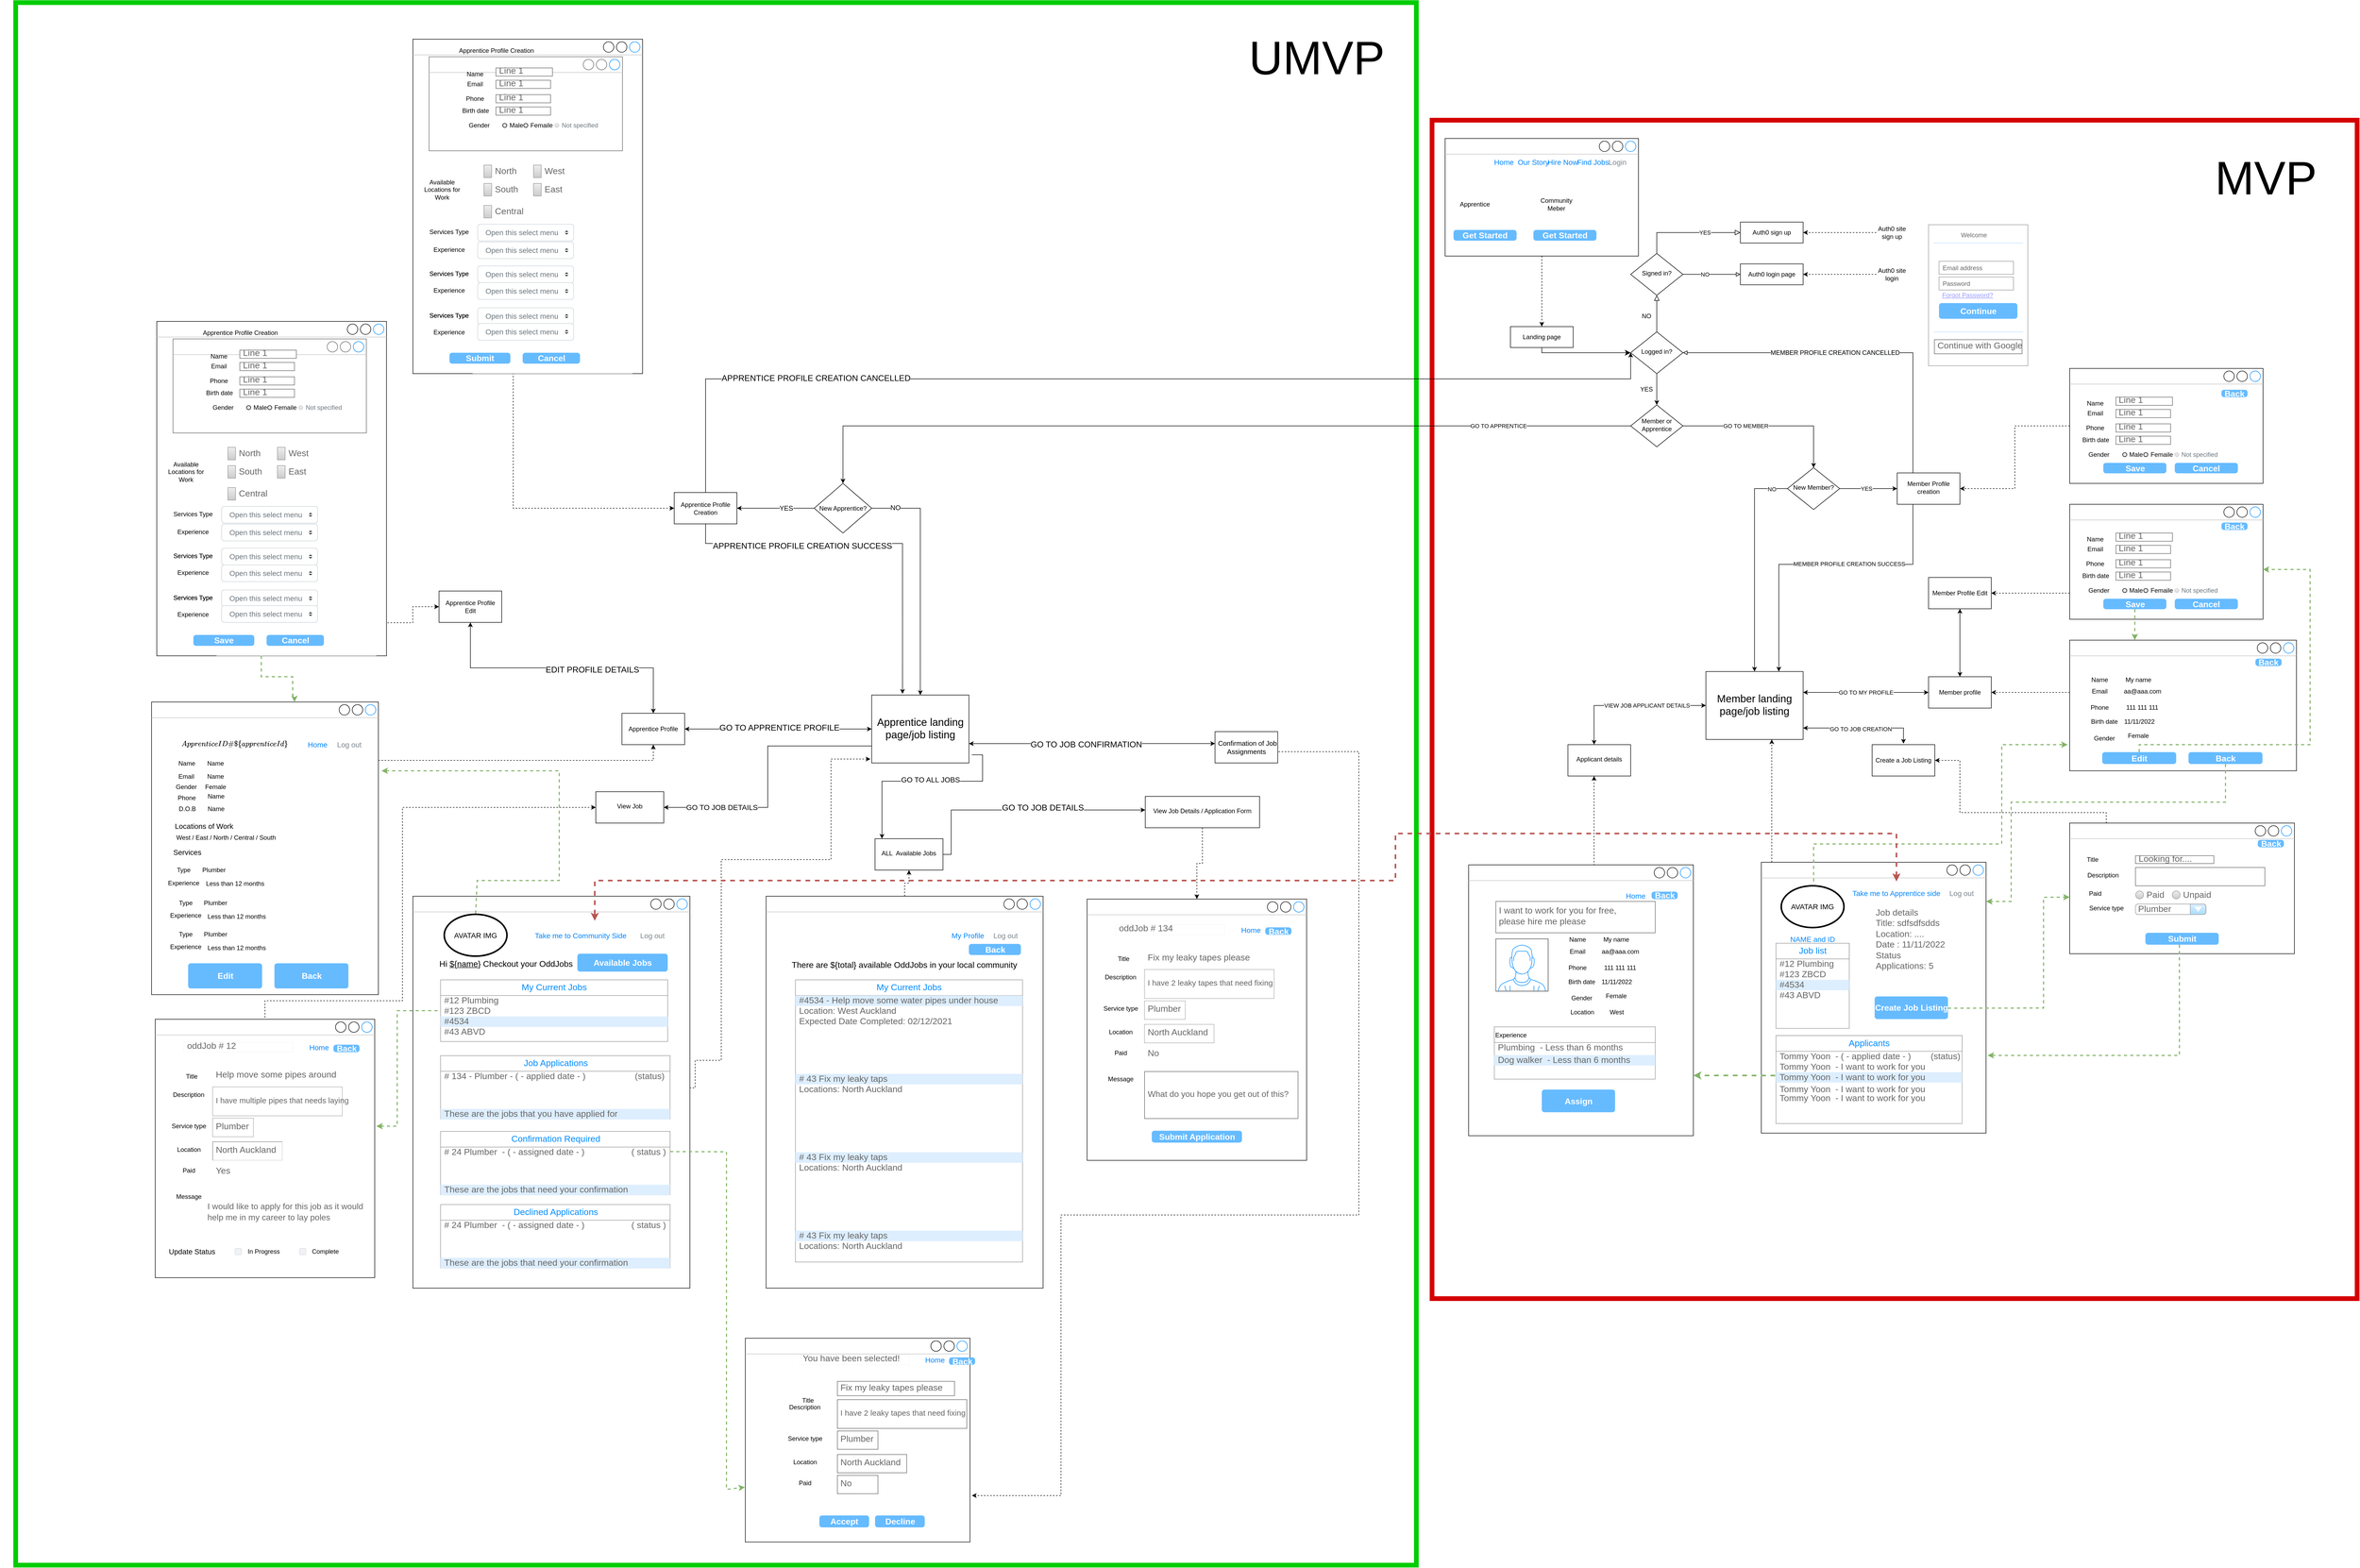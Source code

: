 <mxfile version="15.9.1" type="github">
  <diagram id="C5RBs43oDa-KdzZeNtuy" name="Page-1">
    <mxGraphModel dx="8138" dy="3934" grid="1" gridSize="10" guides="1" tooltips="1" connect="1" arrows="1" fold="1" page="1" pageScale="1" pageWidth="827" pageHeight="1169" math="0" shadow="0">
      <root>
        <mxCell id="WIyWlLk6GJQsqaUBKTNV-0" />
        <mxCell id="WIyWlLk6GJQsqaUBKTNV-1" parent="WIyWlLk6GJQsqaUBKTNV-0" />
        <mxCell id="pPHWL7X7k9nsCpByzbIq-860" value="" style="whiteSpace=wrap;html=1;labelBackgroundColor=#FFE6CC;fontSize=14;strokeColor=#00CC00;strokeWidth=9;labelBorderColor=#009900;fillColor=default;" vertex="1" parent="WIyWlLk6GJQsqaUBKTNV-1">
          <mxGeometry x="-2920" y="-410" width="2680" height="2990" as="geometry" />
        </mxCell>
        <mxCell id="pPHWL7X7k9nsCpByzbIq-858" value="" style="whiteSpace=wrap;html=1;labelBackgroundColor=#FFE6CC;fontSize=14;strokeColor=#D40000;strokeWidth=9;labelBorderColor=#CC0000;fillColor=default;" vertex="1" parent="WIyWlLk6GJQsqaUBKTNV-1">
          <mxGeometry x="-210" y="-185" width="1770" height="2255" as="geometry" />
        </mxCell>
        <mxCell id="pPHWL7X7k9nsCpByzbIq-433" value="" style="strokeWidth=1;shadow=0;dashed=0;align=center;html=1;shape=mxgraph.mockup.containers.window;align=left;verticalAlign=top;spacingLeft=8;strokeColor2=#008cff;strokeColor3=#c4c4c4;fontColor=#666666;mainText=;fontSize=17;labelBackgroundColor=none;rounded=0;" vertex="1" parent="WIyWlLk6GJQsqaUBKTNV-1">
          <mxGeometry x="-2160.003" y="-340" width="439.49" height="640" as="geometry" />
        </mxCell>
        <mxCell id="eFTnabdDzmHTs7a5SszN-231" value="" style="strokeWidth=1;shadow=0;dashed=0;align=center;html=1;shape=mxgraph.mockup.containers.window;align=left;verticalAlign=top;spacingLeft=8;strokeColor2=#008cff;strokeColor3=#c4c4c4;fontColor=#666666;mainText=;fontSize=17;labelBackgroundColor=none;rounded=0;" parent="WIyWlLk6GJQsqaUBKTNV-1" vertex="1">
          <mxGeometry x="-140" y="1240" width="430" height="518.324" as="geometry" />
        </mxCell>
        <mxCell id="WIyWlLk6GJQsqaUBKTNV-2" value="" style="rounded=0;html=1;jettySize=auto;orthogonalLoop=1;fontSize=11;endArrow=classic;endFill=1;endSize=8;strokeWidth=1;shadow=0;labelBackgroundColor=none;edgeStyle=orthogonalEdgeStyle;entryX=0;entryY=0.5;entryDx=0;entryDy=0;" parent="WIyWlLk6GJQsqaUBKTNV-1" source="WIyWlLk6GJQsqaUBKTNV-3" target="WIyWlLk6GJQsqaUBKTNV-6" edge="1">
          <mxGeometry relative="1" as="geometry">
            <Array as="points">
              <mxPoint y="260" />
            </Array>
          </mxGeometry>
        </mxCell>
        <mxCell id="WIyWlLk6GJQsqaUBKTNV-3" value="Landing page" style="rounded=0;whiteSpace=wrap;html=1;fontSize=12;glass=0;strokeWidth=1;shadow=0;" parent="WIyWlLk6GJQsqaUBKTNV-1" vertex="1">
          <mxGeometry x="-60" y="210" width="120" height="40" as="geometry" />
        </mxCell>
        <mxCell id="WIyWlLk6GJQsqaUBKTNV-5" value="" style="edgeStyle=orthogonalEdgeStyle;rounded=0;html=1;jettySize=auto;orthogonalLoop=1;fontSize=11;endArrow=block;endFill=0;endSize=8;strokeWidth=1;shadow=0;labelBackgroundColor=none;entryX=0.5;entryY=1;entryDx=0;entryDy=0;exitX=0.5;exitY=0;exitDx=0;exitDy=0;" parent="WIyWlLk6GJQsqaUBKTNV-1" source="WIyWlLk6GJQsqaUBKTNV-6" target="eFTnabdDzmHTs7a5SszN-0" edge="1">
          <mxGeometry x="-0.143" y="10" relative="1" as="geometry">
            <mxPoint as="offset" />
          </mxGeometry>
        </mxCell>
        <mxCell id="eFTnabdDzmHTs7a5SszN-3" value="" style="edgeStyle=orthogonalEdgeStyle;rounded=0;orthogonalLoop=1;jettySize=auto;html=1;" parent="WIyWlLk6GJQsqaUBKTNV-1" source="WIyWlLk6GJQsqaUBKTNV-6" target="eFTnabdDzmHTs7a5SszN-2" edge="1">
          <mxGeometry relative="1" as="geometry" />
        </mxCell>
        <mxCell id="WIyWlLk6GJQsqaUBKTNV-6" value="Logged in?" style="rhombus;whiteSpace=wrap;html=1;shadow=0;fontFamily=Helvetica;fontSize=12;align=center;strokeWidth=1;spacing=6;spacingTop=-4;" parent="WIyWlLk6GJQsqaUBKTNV-1" vertex="1">
          <mxGeometry x="170" y="220" width="100" height="80" as="geometry" />
        </mxCell>
        <mxCell id="WIyWlLk6GJQsqaUBKTNV-7" value="Auth0 login page" style="rounded=0;whiteSpace=wrap;html=1;fontSize=12;glass=0;strokeWidth=1;shadow=0;" parent="WIyWlLk6GJQsqaUBKTNV-1" vertex="1">
          <mxGeometry x="380" y="90" width="120" height="40" as="geometry" />
        </mxCell>
        <mxCell id="WIyWlLk6GJQsqaUBKTNV-9" value="" style="edgeStyle=orthogonalEdgeStyle;rounded=0;html=1;jettySize=auto;orthogonalLoop=1;fontSize=11;endArrow=block;endFill=0;endSize=8;strokeWidth=1;shadow=0;labelBackgroundColor=none;exitX=0.5;exitY=0;exitDx=0;exitDy=0;entryX=0;entryY=0.5;entryDx=0;entryDy=0;" parent="WIyWlLk6GJQsqaUBKTNV-1" source="eFTnabdDzmHTs7a5SszN-0" target="WIyWlLk6GJQsqaUBKTNV-12" edge="1">
          <mxGeometry x="0.3" relative="1" as="geometry">
            <mxPoint as="offset" />
            <mxPoint x="270" y="400" as="sourcePoint" />
          </mxGeometry>
        </mxCell>
        <mxCell id="pPHWL7X7k9nsCpByzbIq-71" value="YES" style="edgeLabel;html=1;align=center;verticalAlign=middle;resizable=0;points=[];" vertex="1" connectable="0" parent="WIyWlLk6GJQsqaUBKTNV-9">
          <mxGeometry x="0.115" relative="1" as="geometry">
            <mxPoint x="20" as="offset" />
          </mxGeometry>
        </mxCell>
        <mxCell id="WIyWlLk6GJQsqaUBKTNV-12" value="Auth0 sign up" style="rounded=0;whiteSpace=wrap;html=1;fontSize=12;glass=0;strokeWidth=1;shadow=0;" parent="WIyWlLk6GJQsqaUBKTNV-1" vertex="1">
          <mxGeometry x="380" y="10" width="120" height="40" as="geometry" />
        </mxCell>
        <mxCell id="eFTnabdDzmHTs7a5SszN-1" value="" style="edgeStyle=orthogonalEdgeStyle;rounded=0;orthogonalLoop=1;jettySize=auto;html=1;endArrow=block;endFill=0;" parent="WIyWlLk6GJQsqaUBKTNV-1" source="eFTnabdDzmHTs7a5SszN-0" target="WIyWlLk6GJQsqaUBKTNV-7" edge="1">
          <mxGeometry relative="1" as="geometry" />
        </mxCell>
        <mxCell id="eFTnabdDzmHTs7a5SszN-11" value="NO" style="edgeLabel;html=1;align=center;verticalAlign=middle;resizable=0;points=[];" parent="eFTnabdDzmHTs7a5SszN-1" vertex="1" connectable="0">
          <mxGeometry x="-0.414" y="-4" relative="1" as="geometry">
            <mxPoint x="10" y="-4" as="offset" />
          </mxGeometry>
        </mxCell>
        <mxCell id="eFTnabdDzmHTs7a5SszN-0" value="Signed in?" style="rhombus;whiteSpace=wrap;html=1;shadow=0;fontFamily=Helvetica;fontSize=12;align=center;strokeWidth=1;spacing=6;spacingTop=-4;" parent="WIyWlLk6GJQsqaUBKTNV-1" vertex="1">
          <mxGeometry x="170" y="70" width="100" height="80" as="geometry" />
        </mxCell>
        <mxCell id="eFTnabdDzmHTs7a5SszN-8" value="" style="edgeStyle=orthogonalEdgeStyle;rounded=0;orthogonalLoop=1;jettySize=auto;html=1;entryX=0.5;entryY=0;entryDx=0;entryDy=0;" parent="WIyWlLk6GJQsqaUBKTNV-1" source="eFTnabdDzmHTs7a5SszN-2" target="eFTnabdDzmHTs7a5SszN-56" edge="1">
          <mxGeometry relative="1" as="geometry" />
        </mxCell>
        <mxCell id="pPHWL7X7k9nsCpByzbIq-35" value="GO TO MEMBER" style="edgeLabel;html=1;align=center;verticalAlign=middle;resizable=0;points=[];" vertex="1" connectable="0" parent="eFTnabdDzmHTs7a5SszN-8">
          <mxGeometry x="-0.41" relative="1" as="geometry">
            <mxPoint x="22" as="offset" />
          </mxGeometry>
        </mxCell>
        <mxCell id="pPHWL7X7k9nsCpByzbIq-34" style="edgeStyle=orthogonalEdgeStyle;rounded=0;orthogonalLoop=1;jettySize=auto;html=1;exitX=0;exitY=0.5;exitDx=0;exitDy=0;entryX=0.5;entryY=0;entryDx=0;entryDy=0;startArrow=none;startFill=0;endArrow=classic;endFill=1;strokeWidth=1;" edge="1" parent="WIyWlLk6GJQsqaUBKTNV-1" source="eFTnabdDzmHTs7a5SszN-2" target="pPHWL7X7k9nsCpByzbIq-47">
          <mxGeometry relative="1" as="geometry">
            <mxPoint x="-290" y="430.0" as="targetPoint" />
          </mxGeometry>
        </mxCell>
        <mxCell id="pPHWL7X7k9nsCpByzbIq-36" value="GO TO APPRENTICE" style="edgeLabel;html=1;align=center;verticalAlign=middle;resizable=0;points=[];" vertex="1" connectable="0" parent="pPHWL7X7k9nsCpByzbIq-34">
          <mxGeometry x="-0.605" relative="1" as="geometry">
            <mxPoint x="66" as="offset" />
          </mxGeometry>
        </mxCell>
        <mxCell id="eFTnabdDzmHTs7a5SszN-2" value="Member or Apprentice" style="rhombus;whiteSpace=wrap;html=1;shadow=0;fontFamily=Helvetica;fontSize=12;align=center;strokeWidth=1;spacing=6;spacingTop=-4;" parent="WIyWlLk6GJQsqaUBKTNV-1" vertex="1">
          <mxGeometry x="170" y="360" width="100" height="80" as="geometry" />
        </mxCell>
        <mxCell id="eFTnabdDzmHTs7a5SszN-105" style="edgeStyle=orthogonalEdgeStyle;rounded=0;orthogonalLoop=1;jettySize=auto;html=1;entryX=0.75;entryY=0;entryDx=0;entryDy=0;" parent="WIyWlLk6GJQsqaUBKTNV-1" source="eFTnabdDzmHTs7a5SszN-7" target="eFTnabdDzmHTs7a5SszN-58" edge="1">
          <mxGeometry relative="1" as="geometry">
            <Array as="points">
              <mxPoint x="710" y="665" />
              <mxPoint x="454" y="665" />
            </Array>
          </mxGeometry>
        </mxCell>
        <mxCell id="pPHWL7X7k9nsCpByzbIq-41" value="MEMBER PROFILE CREATION SUCCESS" style="edgeLabel;html=1;align=center;verticalAlign=middle;resizable=0;points=[];" vertex="1" connectable="0" parent="eFTnabdDzmHTs7a5SszN-105">
          <mxGeometry x="-0.24" relative="1" as="geometry">
            <mxPoint x="-18" y="-1" as="offset" />
          </mxGeometry>
        </mxCell>
        <mxCell id="pPHWL7X7k9nsCpByzbIq-38" style="edgeStyle=orthogonalEdgeStyle;rounded=0;orthogonalLoop=1;jettySize=auto;html=1;startArrow=none;startFill=0;endArrow=block;endFill=0;strokeWidth=1;entryX=1;entryY=0.5;entryDx=0;entryDy=0;" edge="1" parent="WIyWlLk6GJQsqaUBKTNV-1" source="eFTnabdDzmHTs7a5SszN-7" target="WIyWlLk6GJQsqaUBKTNV-6">
          <mxGeometry relative="1" as="geometry">
            <Array as="points">
              <mxPoint x="710" y="260" />
            </Array>
          </mxGeometry>
        </mxCell>
        <mxCell id="pPHWL7X7k9nsCpByzbIq-40" value="&lt;span style=&quot;font-size: 12px ; background-color: rgb(248 , 249 , 250)&quot;&gt;MEMBER PROFILE CREATION CANCELLED&lt;/span&gt;" style="edgeLabel;html=1;align=center;verticalAlign=middle;resizable=0;points=[];" vertex="1" connectable="0" parent="pPHWL7X7k9nsCpByzbIq-38">
          <mxGeometry x="0.136" y="1" relative="1" as="geometry">
            <mxPoint x="1" y="-1" as="offset" />
          </mxGeometry>
        </mxCell>
        <mxCell id="eFTnabdDzmHTs7a5SszN-7" value="Member Profile creation" style="whiteSpace=wrap;html=1;shadow=0;strokeWidth=1;spacing=6;spacingTop=-4;" parent="WIyWlLk6GJQsqaUBKTNV-1" vertex="1">
          <mxGeometry x="680" y="490" width="120" height="60" as="geometry" />
        </mxCell>
        <mxCell id="eFTnabdDzmHTs7a5SszN-16" style="edgeStyle=orthogonalEdgeStyle;rounded=0;orthogonalLoop=1;jettySize=auto;html=1;entryX=1;entryY=0.5;entryDx=0;entryDy=0;dashed=1;" parent="WIyWlLk6GJQsqaUBKTNV-1" source="eFTnabdDzmHTs7a5SszN-12" target="WIyWlLk6GJQsqaUBKTNV-12" edge="1">
          <mxGeometry relative="1" as="geometry" />
        </mxCell>
        <mxCell id="eFTnabdDzmHTs7a5SszN-12" value="Auth0 site sign up" style="text;html=1;strokeColor=none;fillColor=none;align=center;verticalAlign=middle;whiteSpace=wrap;rounded=0;" parent="WIyWlLk6GJQsqaUBKTNV-1" vertex="1">
          <mxGeometry x="640" y="15" width="60" height="30" as="geometry" />
        </mxCell>
        <mxCell id="eFTnabdDzmHTs7a5SszN-15" style="edgeStyle=orthogonalEdgeStyle;rounded=0;orthogonalLoop=1;jettySize=auto;html=1;entryX=1;entryY=0.5;entryDx=0;entryDy=0;dashed=1;" parent="WIyWlLk6GJQsqaUBKTNV-1" source="eFTnabdDzmHTs7a5SszN-13" target="WIyWlLk6GJQsqaUBKTNV-7" edge="1">
          <mxGeometry relative="1" as="geometry" />
        </mxCell>
        <mxCell id="eFTnabdDzmHTs7a5SszN-13" value="Auth0 site login" style="text;html=1;strokeColor=none;fillColor=none;align=center;verticalAlign=middle;whiteSpace=wrap;rounded=0;" parent="WIyWlLk6GJQsqaUBKTNV-1" vertex="1">
          <mxGeometry x="640" y="95" width="60" height="30" as="geometry" />
        </mxCell>
        <mxCell id="eFTnabdDzmHTs7a5SszN-19" value="" style="strokeWidth=1;shadow=0;dashed=0;align=center;html=1;shape=mxgraph.mockup.forms.rrect;rSize=0;strokeColor=#999999;fillColor=#ffffff;rounded=0;" parent="WIyWlLk6GJQsqaUBKTNV-1" vertex="1">
          <mxGeometry x="740" y="15" width="190" height="270" as="geometry" />
        </mxCell>
        <mxCell id="eFTnabdDzmHTs7a5SszN-20" value="Welcome" style="strokeWidth=1;shadow=0;dashed=0;align=center;html=1;shape=mxgraph.mockup.forms.anchor;fontSize=12;fontColor=#666666;align=left;resizeWidth=1;spacingLeft=0;rounded=0;" parent="eFTnabdDzmHTs7a5SszN-19" vertex="1">
          <mxGeometry width="95" height="20" relative="1" as="geometry">
            <mxPoint x="60" y="10" as="offset" />
          </mxGeometry>
        </mxCell>
        <mxCell id="eFTnabdDzmHTs7a5SszN-21" value="" style="shape=line;strokeColor=#ddeeff;strokeWidth=2;html=1;resizeWidth=1;rounded=0;" parent="eFTnabdDzmHTs7a5SszN-19" vertex="1">
          <mxGeometry width="171" height="10" relative="1" as="geometry">
            <mxPoint x="10" y="30" as="offset" />
          </mxGeometry>
        </mxCell>
        <mxCell id="eFTnabdDzmHTs7a5SszN-23" value="Email address" style="strokeWidth=1;shadow=0;dashed=0;align=center;html=1;shape=mxgraph.mockup.forms.rrect;rSize=0;strokeColor=#999999;fontColor=#666666;align=left;spacingLeft=5;resizeWidth=1;rounded=0;" parent="eFTnabdDzmHTs7a5SszN-19" vertex="1">
          <mxGeometry width="142.5" height="25" relative="1" as="geometry">
            <mxPoint x="20" y="70" as="offset" />
          </mxGeometry>
        </mxCell>
        <mxCell id="eFTnabdDzmHTs7a5SszN-24" value="" style="strokeWidth=1;shadow=0;dashed=0;align=center;html=1;shape=mxgraph.mockup.forms.anchor;fontSize=12;fontColor=#666666;align=left;resizeWidth=1;spacingLeft=0;rounded=0;" parent="eFTnabdDzmHTs7a5SszN-19" vertex="1">
          <mxGeometry width="95" height="20" relative="1" as="geometry">
            <mxPoint x="10" y="95" as="offset" />
          </mxGeometry>
        </mxCell>
        <mxCell id="eFTnabdDzmHTs7a5SszN-25" value="Password" style="strokeWidth=1;shadow=0;dashed=0;align=center;html=1;shape=mxgraph.mockup.forms.rrect;rSize=0;strokeColor=#999999;fontColor=#666666;align=left;spacingLeft=5;resizeWidth=1;rounded=0;" parent="eFTnabdDzmHTs7a5SszN-19" vertex="1">
          <mxGeometry width="142.5" height="25" relative="1" as="geometry">
            <mxPoint x="20" y="100" as="offset" />
          </mxGeometry>
        </mxCell>
        <mxCell id="eFTnabdDzmHTs7a5SszN-26" value="Continue" style="strokeWidth=1;shadow=0;dashed=0;align=center;html=1;shape=mxgraph.mockup.forms.rrect;rSize=5;strokeColor=none;fontColor=#ffffff;fillColor=#66bbff;fontSize=16;fontStyle=1;rounded=0;" parent="eFTnabdDzmHTs7a5SszN-19" vertex="1">
          <mxGeometry y="1" width="150" height="30" relative="1" as="geometry">
            <mxPoint x="20" y="-120" as="offset" />
          </mxGeometry>
        </mxCell>
        <mxCell id="eFTnabdDzmHTs7a5SszN-27" value="Forgot Password?" style="strokeWidth=1;shadow=0;dashed=0;align=center;html=1;shape=mxgraph.mockup.forms.anchor;fontSize=12;fontColor=#9999ff;align=left;spacingLeft=0;fontStyle=4;resizeWidth=1;rounded=0;" parent="eFTnabdDzmHTs7a5SszN-19" vertex="1">
          <mxGeometry y="1" width="142.5" height="20" relative="1" as="geometry">
            <mxPoint x="24" y="-145" as="offset" />
          </mxGeometry>
        </mxCell>
        <mxCell id="eFTnabdDzmHTs7a5SszN-28" value="" style="shape=line;strokeColor=#ddeeff;strokeWidth=2;html=1;resizeWidth=1;rounded=0;" parent="eFTnabdDzmHTs7a5SszN-19" vertex="1">
          <mxGeometry y="1" width="171" height="10" relative="1" as="geometry">
            <mxPoint x="10" y="-70" as="offset" />
          </mxGeometry>
        </mxCell>
        <mxCell id="eFTnabdDzmHTs7a5SszN-31" value="Continue with Google" style="strokeWidth=1;shadow=0;dashed=0;align=center;html=1;shape=mxgraph.mockup.text.textBox;fontColor=#666666;align=left;fontSize=17;spacingLeft=4;spacingTop=-3;strokeColor=#666666;mainText=;rounded=0;" parent="eFTnabdDzmHTs7a5SszN-19" vertex="1">
          <mxGeometry x="11.176" y="220" width="167.647" height="27" as="geometry" />
        </mxCell>
        <mxCell id="eFTnabdDzmHTs7a5SszN-42" value="" style="group" parent="WIyWlLk6GJQsqaUBKTNV-1" vertex="1" connectable="0">
          <mxGeometry x="-185" y="-150" width="370" height="225" as="geometry" />
        </mxCell>
        <mxCell id="eFTnabdDzmHTs7a5SszN-32" value="" style="strokeWidth=1;shadow=0;dashed=0;align=center;html=1;shape=mxgraph.mockup.containers.window;align=left;verticalAlign=top;spacingLeft=8;strokeColor2=#008cff;strokeColor3=#c4c4c4;fontColor=#666666;mainText=;fontSize=17;labelBackgroundColor=none;rounded=0;" parent="eFTnabdDzmHTs7a5SszN-42" vertex="1">
          <mxGeometry width="370" height="225" as="geometry" />
        </mxCell>
        <mxCell id="eFTnabdDzmHTs7a5SszN-33" value="Our Story" style="fillColor=none;strokeColor=none;fontSize=14;fontColor=#0085FC;rounded=0;" parent="eFTnabdDzmHTs7a5SszN-42" vertex="1">
          <mxGeometry x="136.739" y="34.091" width="64.348" height="20.455" as="geometry" />
        </mxCell>
        <mxCell id="eFTnabdDzmHTs7a5SszN-34" value="Hire Now" style="fillColor=none;strokeColor=none;fontSize=14;fontColor=#0085FC;rounded=0;" parent="eFTnabdDzmHTs7a5SszN-42" vertex="1">
          <mxGeometry x="201.087" y="34.091" width="48.261" height="20.455" as="geometry" />
        </mxCell>
        <mxCell id="eFTnabdDzmHTs7a5SszN-35" value="Find Jobs" style="fillColor=none;strokeColor=none;fontSize=14;fontColor=#0085FC;rounded=0;" parent="eFTnabdDzmHTs7a5SszN-42" vertex="1">
          <mxGeometry x="259" y="34.091" width="48.261" height="20.455" as="geometry" />
        </mxCell>
        <mxCell id="eFTnabdDzmHTs7a5SszN-36" value="Login" style="fillColor=none;strokeColor=none;fontSize=14;fontColor=#7D868C;rounded=0;" parent="eFTnabdDzmHTs7a5SszN-42" vertex="1">
          <mxGeometry x="297.609" y="34.091" width="64.348" height="20.455" as="geometry" />
        </mxCell>
        <mxCell id="eFTnabdDzmHTs7a5SszN-37" value="Home" style="fillColor=none;strokeColor=none;fontSize=14;fontColor=#0085FC;rounded=0;" parent="eFTnabdDzmHTs7a5SszN-42" vertex="1">
          <mxGeometry x="80.435" y="34.091" width="64.348" height="20.455" as="geometry" />
        </mxCell>
        <mxCell id="eFTnabdDzmHTs7a5SszN-38" value="Get Started" style="strokeWidth=1;shadow=0;dashed=0;align=center;html=1;shape=mxgraph.mockup.forms.rrect;rSize=5;strokeColor=none;fontColor=#ffffff;fillColor=#66bbff;fontSize=16;fontStyle=1;rounded=0;" parent="eFTnabdDzmHTs7a5SszN-42" vertex="1">
          <mxGeometry x="168.915" y="175" width="120.652" height="20.455" as="geometry" />
        </mxCell>
        <mxCell id="eFTnabdDzmHTs7a5SszN-39" value="Get Started" style="strokeWidth=1;shadow=0;dashed=0;align=center;html=1;shape=mxgraph.mockup.forms.rrect;rSize=5;strokeColor=none;fontColor=#ffffff;fillColor=#66bbff;fontSize=16;fontStyle=1;rounded=0;" parent="eFTnabdDzmHTs7a5SszN-42" vertex="1">
          <mxGeometry x="16.083" y="175" width="120.652" height="20.455" as="geometry" />
        </mxCell>
        <mxCell id="eFTnabdDzmHTs7a5SszN-40" value="Apprentice" style="text;html=1;strokeColor=none;fillColor=none;align=center;verticalAlign=middle;whiteSpace=wrap;rounded=0;" parent="eFTnabdDzmHTs7a5SszN-42" vertex="1">
          <mxGeometry x="32.978" y="115.909" width="48.261" height="20.455" as="geometry" />
        </mxCell>
        <mxCell id="eFTnabdDzmHTs7a5SszN-41" value="Community Meber" style="text;html=1;strokeColor=none;fillColor=none;align=center;verticalAlign=middle;whiteSpace=wrap;rounded=0;" parent="eFTnabdDzmHTs7a5SszN-42" vertex="1">
          <mxGeometry x="168.913" y="115.909" width="88.478" height="20.455" as="geometry" />
        </mxCell>
        <mxCell id="eFTnabdDzmHTs7a5SszN-43" style="edgeStyle=orthogonalEdgeStyle;rounded=0;orthogonalLoop=1;jettySize=auto;html=1;entryX=0.5;entryY=0;entryDx=0;entryDy=0;dashed=1;" parent="WIyWlLk6GJQsqaUBKTNV-1" source="eFTnabdDzmHTs7a5SszN-32" target="WIyWlLk6GJQsqaUBKTNV-3" edge="1">
          <mxGeometry relative="1" as="geometry">
            <Array as="points">
              <mxPoint y="100" />
            </Array>
          </mxGeometry>
        </mxCell>
        <mxCell id="eFTnabdDzmHTs7a5SszN-57" value="" style="edgeStyle=orthogonalEdgeStyle;rounded=0;orthogonalLoop=1;jettySize=auto;html=1;" parent="WIyWlLk6GJQsqaUBKTNV-1" source="eFTnabdDzmHTs7a5SszN-56" target="eFTnabdDzmHTs7a5SszN-7" edge="1">
          <mxGeometry relative="1" as="geometry">
            <Array as="points">
              <mxPoint x="620" y="520" />
              <mxPoint x="620" y="520" />
            </Array>
          </mxGeometry>
        </mxCell>
        <mxCell id="pPHWL7X7k9nsCpByzbIq-6" value="YES" style="edgeLabel;html=1;align=center;verticalAlign=middle;resizable=0;points=[];" vertex="1" connectable="0" parent="eFTnabdDzmHTs7a5SszN-57">
          <mxGeometry x="-0.135" y="-1" relative="1" as="geometry">
            <mxPoint x="3" y="-1" as="offset" />
          </mxGeometry>
        </mxCell>
        <mxCell id="eFTnabdDzmHTs7a5SszN-59" value="" style="edgeStyle=orthogonalEdgeStyle;rounded=0;orthogonalLoop=1;jettySize=auto;html=1;exitX=0;exitY=0.5;exitDx=0;exitDy=0;" parent="WIyWlLk6GJQsqaUBKTNV-1" source="eFTnabdDzmHTs7a5SszN-56" target="eFTnabdDzmHTs7a5SszN-58" edge="1">
          <mxGeometry relative="1" as="geometry" />
        </mxCell>
        <mxCell id="pPHWL7X7k9nsCpByzbIq-4" value="NO" style="edgeLabel;html=1;align=center;verticalAlign=middle;resizable=0;points=[];" vertex="1" connectable="0" parent="eFTnabdDzmHTs7a5SszN-59">
          <mxGeometry x="-0.252" y="3" relative="1" as="geometry">
            <mxPoint x="30" y="-91" as="offset" />
          </mxGeometry>
        </mxCell>
        <mxCell id="eFTnabdDzmHTs7a5SszN-56" value="New Member?" style="rhombus;whiteSpace=wrap;html=1;shadow=0;fontFamily=Helvetica;fontSize=12;align=center;strokeWidth=1;spacing=6;spacingTop=-4;" parent="WIyWlLk6GJQsqaUBKTNV-1" vertex="1">
          <mxGeometry x="470" y="480" width="100" height="80" as="geometry" />
        </mxCell>
        <mxCell id="eFTnabdDzmHTs7a5SszN-121" value="GO TO MY PROFILE" style="edgeStyle=orthogonalEdgeStyle;rounded=0;orthogonalLoop=1;jettySize=auto;html=1;entryX=0;entryY=0.5;entryDx=0;entryDy=0;startArrow=classic;startFill=1;" parent="WIyWlLk6GJQsqaUBKTNV-1" source="eFTnabdDzmHTs7a5SszN-58" target="eFTnabdDzmHTs7a5SszN-120" edge="1">
          <mxGeometry relative="1" as="geometry">
            <Array as="points">
              <mxPoint x="740" y="910" />
            </Array>
          </mxGeometry>
        </mxCell>
        <mxCell id="eFTnabdDzmHTs7a5SszN-180" style="edgeStyle=orthogonalEdgeStyle;rounded=0;orthogonalLoop=1;jettySize=auto;html=1;startArrow=classic;startFill=1;entryX=0.5;entryY=0;entryDx=0;entryDy=0;" parent="WIyWlLk6GJQsqaUBKTNV-1" edge="1">
          <mxGeometry relative="1" as="geometry">
            <mxPoint x="692" y="1008.01" as="targetPoint" />
            <mxPoint x="500" y="978.063" as="sourcePoint" />
            <Array as="points">
              <mxPoint x="692" y="978.01" />
            </Array>
          </mxGeometry>
        </mxCell>
        <mxCell id="pPHWL7X7k9nsCpByzbIq-43" value="GO TO JOB CREATION" style="edgeLabel;html=1;align=center;verticalAlign=middle;resizable=0;points=[];" vertex="1" connectable="0" parent="eFTnabdDzmHTs7a5SszN-180">
          <mxGeometry x="0.062" y="-2" relative="1" as="geometry">
            <mxPoint x="-8" as="offset" />
          </mxGeometry>
        </mxCell>
        <mxCell id="pPHWL7X7k9nsCpByzbIq-11" style="edgeStyle=orthogonalEdgeStyle;rounded=0;orthogonalLoop=1;jettySize=auto;html=1;startArrow=classic;startFill=1;endArrow=classic;endFill=1;strokeWidth=1;entryX=0.417;entryY=0;entryDx=0;entryDy=0;entryPerimeter=0;" edge="1" parent="WIyWlLk6GJQsqaUBKTNV-1" source="eFTnabdDzmHTs7a5SszN-58" target="eFTnabdDzmHTs7a5SszN-228">
          <mxGeometry relative="1" as="geometry">
            <mxPoint x="240.0" y="1050" as="targetPoint" />
          </mxGeometry>
        </mxCell>
        <mxCell id="pPHWL7X7k9nsCpByzbIq-44" value="VIEW JOB APPLICANT DETAILS" style="edgeLabel;html=1;align=center;verticalAlign=middle;resizable=0;points=[];" vertex="1" connectable="0" parent="pPHWL7X7k9nsCpByzbIq-11">
          <mxGeometry x="-0.008" y="1" relative="1" as="geometry">
            <mxPoint x="30" y="-1" as="offset" />
          </mxGeometry>
        </mxCell>
        <mxCell id="eFTnabdDzmHTs7a5SszN-58" value="&lt;font style=&quot;font-size: 20px&quot;&gt;Member landing page/job listing&lt;/font&gt;" style="whiteSpace=wrap;html=1;shadow=0;strokeWidth=1;spacing=6;spacingTop=-4;" parent="WIyWlLk6GJQsqaUBKTNV-1" vertex="1">
          <mxGeometry x="314" y="870" width="186" height="130" as="geometry" />
        </mxCell>
        <mxCell id="eFTnabdDzmHTs7a5SszN-67" value="" style="group" parent="WIyWlLk6GJQsqaUBKTNV-1" vertex="1" connectable="0">
          <mxGeometry x="950" y="1050" width="490" height="540" as="geometry" />
        </mxCell>
        <mxCell id="eFTnabdDzmHTs7a5SszN-46" value="" style="strokeWidth=1;shadow=0;dashed=0;align=center;html=1;shape=mxgraph.mockup.containers.window;align=left;verticalAlign=top;spacingLeft=8;strokeColor2=#008cff;strokeColor3=#c4c4c4;fontColor=#666666;mainText=;fontSize=17;labelBackgroundColor=none;rounded=0;" parent="eFTnabdDzmHTs7a5SszN-67" vertex="1">
          <mxGeometry x="-530" y="185" width="430" height="518.324" as="geometry" />
        </mxCell>
        <mxCell id="eFTnabdDzmHTs7a5SszN-50" value="Log out" style="fillColor=none;strokeColor=none;fontSize=14;fontColor=#7D868C;rounded=0;" parent="eFTnabdDzmHTs7a5SszN-67" vertex="1">
          <mxGeometry x="-184.13" y="221.682" width="74.783" height="43.351" as="geometry" />
        </mxCell>
        <mxCell id="eFTnabdDzmHTs7a5SszN-53" value="Create Job Listing" style="strokeWidth=1;shadow=0;dashed=0;align=center;html=1;shape=mxgraph.mockup.forms.rrect;rSize=5;strokeColor=none;fontColor=#ffffff;fillColor=#66bbff;fontSize=16;fontStyle=1;rounded=0;" parent="eFTnabdDzmHTs7a5SszN-67" vertex="1">
          <mxGeometry x="-313.127" y="441.764" width="140.217" height="43.351" as="geometry" />
        </mxCell>
        <mxCell id="eFTnabdDzmHTs7a5SszN-60" value="" style="strokeWidth=1;shadow=0;dashed=0;align=center;html=1;shape=mxgraph.mockup.forms.rrect;rSize=0;strokeColor=#999999;fillColor=#ffffff;rounded=0;" parent="eFTnabdDzmHTs7a5SszN-67" vertex="1">
          <mxGeometry x="-501.96" y="340" width="140.22" height="162.91" as="geometry" />
        </mxCell>
        <mxCell id="eFTnabdDzmHTs7a5SszN-61" value="Job list" style="strokeWidth=1;shadow=0;dashed=0;align=center;html=1;shape=mxgraph.mockup.forms.rrect;rSize=0;strokeColor=#999999;fontColor=#008cff;fontSize=17;fillColor=#ffffff;resizeWidth=1;rounded=0;" parent="eFTnabdDzmHTs7a5SszN-60" vertex="1">
          <mxGeometry width="140.22" height="30" relative="1" as="geometry" />
        </mxCell>
        <mxCell id="eFTnabdDzmHTs7a5SszN-62" value="#12 Plumbing" style="strokeWidth=1;shadow=0;dashed=0;align=center;html=1;shape=mxgraph.mockup.forms.anchor;fontSize=17;fontColor=#666666;align=left;spacingLeft=5;resizeWidth=1;rounded=0;" parent="eFTnabdDzmHTs7a5SszN-60" vertex="1">
          <mxGeometry width="140.22" height="20" relative="1" as="geometry">
            <mxPoint y="30" as="offset" />
          </mxGeometry>
        </mxCell>
        <mxCell id="eFTnabdDzmHTs7a5SszN-63" value="#123 ZBCD" style="strokeWidth=1;shadow=0;dashed=0;align=center;html=1;shape=mxgraph.mockup.forms.anchor;fontSize=17;fontColor=#666666;align=left;spacingLeft=5;resizeWidth=1;rounded=0;" parent="eFTnabdDzmHTs7a5SszN-60" vertex="1">
          <mxGeometry width="140.22" height="20" relative="1" as="geometry">
            <mxPoint y="50" as="offset" />
          </mxGeometry>
        </mxCell>
        <mxCell id="eFTnabdDzmHTs7a5SszN-64" value="#4534&amp;nbsp;" style="strokeWidth=1;shadow=0;dashed=0;align=center;html=1;shape=mxgraph.mockup.forms.rrect;rSize=0;fontSize=17;fontColor=#666666;align=left;spacingLeft=5;fillColor=#ddeeff;strokeColor=none;resizeWidth=1;rounded=0;" parent="eFTnabdDzmHTs7a5SszN-60" vertex="1">
          <mxGeometry width="140.22" height="20" relative="1" as="geometry">
            <mxPoint y="70" as="offset" />
          </mxGeometry>
        </mxCell>
        <mxCell id="eFTnabdDzmHTs7a5SszN-65" value="#43 ABVD" style="strokeWidth=1;shadow=0;dashed=0;align=center;html=1;shape=mxgraph.mockup.forms.anchor;fontSize=17;fontColor=#666666;align=left;spacingLeft=5;resizeWidth=1;rounded=0;" parent="eFTnabdDzmHTs7a5SszN-60" vertex="1">
          <mxGeometry width="140.22" height="20" relative="1" as="geometry">
            <mxPoint y="90" as="offset" />
          </mxGeometry>
        </mxCell>
        <mxCell id="eFTnabdDzmHTs7a5SszN-66" value="Job details&lt;br&gt;Title: sdfsdfsdds&lt;br&gt;Location: ....&lt;br&gt;Date : 11/11/2022&lt;br&gt;Status&lt;br&gt;Applications: 5&amp;nbsp;" style="strokeWidth=1;shadow=0;dashed=0;align=center;html=1;shape=mxgraph.mockup.text.bulletedList;textColor=#666666;mainText=,,,,;textSize=17;bulletStyle=none;strokeColor=none;fillColor=none;align=left;verticalAlign=top;fontSize=17;fontColor=#666666;rounded=0;" parent="eFTnabdDzmHTs7a5SszN-67" vertex="1">
          <mxGeometry x="-313.134" y="265.039" width="140.217" height="158.953" as="geometry" />
        </mxCell>
        <mxCell id="eFTnabdDzmHTs7a5SszN-220" value="" style="strokeWidth=1;shadow=0;dashed=0;align=center;html=1;shape=mxgraph.mockup.forms.rrect;rSize=0;strokeColor=#999999;fillColor=#ffffff;rounded=0;" parent="eFTnabdDzmHTs7a5SszN-67" vertex="1">
          <mxGeometry x="-501.96" y="516.73" width="356.22" height="168.27" as="geometry" />
        </mxCell>
        <mxCell id="eFTnabdDzmHTs7a5SszN-221" value="Applicants" style="strokeWidth=1;shadow=0;dashed=0;align=center;html=1;shape=mxgraph.mockup.forms.rrect;rSize=0;strokeColor=#999999;fontColor=#008cff;fontSize=17;fillColor=#ffffff;resizeWidth=1;rounded=0;" parent="eFTnabdDzmHTs7a5SszN-220" vertex="1">
          <mxGeometry width="356.22" height="30" relative="1" as="geometry" />
        </mxCell>
        <mxCell id="eFTnabdDzmHTs7a5SszN-222" value="Tommy Yoon&amp;nbsp; - ( - applied date - )&amp;nbsp; &amp;nbsp; &amp;nbsp; &amp;nbsp; (status)" style="strokeWidth=1;shadow=0;dashed=0;align=center;html=1;shape=mxgraph.mockup.forms.anchor;fontSize=17;fontColor=#666666;align=left;spacingLeft=5;resizeWidth=1;rounded=0;" parent="eFTnabdDzmHTs7a5SszN-220" vertex="1">
          <mxGeometry width="356.22" height="20" relative="1" as="geometry">
            <mxPoint y="30" as="offset" />
          </mxGeometry>
        </mxCell>
        <mxCell id="eFTnabdDzmHTs7a5SszN-223" value="Tommy Yoon&amp;nbsp; - I want to work for you" style="strokeWidth=1;shadow=0;dashed=0;align=center;html=1;shape=mxgraph.mockup.forms.anchor;fontSize=17;fontColor=#666666;align=left;spacingLeft=5;resizeWidth=1;rounded=0;" parent="eFTnabdDzmHTs7a5SszN-220" vertex="1">
          <mxGeometry width="356.22" height="20" relative="1" as="geometry">
            <mxPoint y="50" as="offset" />
          </mxGeometry>
        </mxCell>
        <mxCell id="eFTnabdDzmHTs7a5SszN-224" value="Tommy Yoon&amp;nbsp; - I want to work for you" style="strokeWidth=1;shadow=0;dashed=0;align=center;html=1;shape=mxgraph.mockup.forms.rrect;rSize=0;fontSize=17;fontColor=#666666;align=left;spacingLeft=5;fillColor=#ddeeff;strokeColor=none;resizeWidth=1;rounded=0;" parent="eFTnabdDzmHTs7a5SszN-220" vertex="1">
          <mxGeometry width="356.22" height="20" relative="1" as="geometry">
            <mxPoint y="70" as="offset" />
          </mxGeometry>
        </mxCell>
        <mxCell id="eFTnabdDzmHTs7a5SszN-225" value="Tommy Yoon&amp;nbsp; - I want to work for you" style="strokeWidth=1;shadow=0;dashed=0;align=center;html=1;shape=mxgraph.mockup.forms.anchor;fontSize=17;fontColor=#666666;align=left;spacingLeft=5;resizeWidth=1;rounded=0;" parent="eFTnabdDzmHTs7a5SszN-220" vertex="1">
          <mxGeometry width="356.22" height="20" relative="1" as="geometry">
            <mxPoint y="110" as="offset" />
          </mxGeometry>
        </mxCell>
        <mxCell id="eFTnabdDzmHTs7a5SszN-226" value="Tommy Yoon&amp;nbsp; - I want to work for you" style="strokeWidth=1;shadow=0;dashed=0;align=center;html=1;shape=mxgraph.mockup.forms.anchor;fontSize=17;fontColor=#666666;align=left;spacingLeft=5;resizeWidth=1;rounded=0;" parent="eFTnabdDzmHTs7a5SszN-220" vertex="1">
          <mxGeometry x="-1.994e-13" y="94.654" width="356.22" height="16.751" as="geometry" />
        </mxCell>
        <mxCell id="eFTnabdDzmHTs7a5SszN-217" value="" style="group" parent="eFTnabdDzmHTs7a5SszN-67" vertex="1" connectable="0">
          <mxGeometry x="60" y="110" width="430" height="250" as="geometry" />
        </mxCell>
        <mxCell id="eFTnabdDzmHTs7a5SszN-183" value="" style="strokeWidth=1;shadow=0;dashed=0;align=center;html=1;shape=mxgraph.mockup.containers.window;align=left;verticalAlign=top;spacingLeft=8;strokeColor2=#008cff;strokeColor3=#c4c4c4;fontColor=#666666;mainText=;fontSize=17;labelBackgroundColor=none;rounded=0;" parent="eFTnabdDzmHTs7a5SszN-217" vertex="1">
          <mxGeometry width="430" height="250" as="geometry" />
        </mxCell>
        <mxCell id="eFTnabdDzmHTs7a5SszN-189" value="Submit" style="strokeWidth=1;shadow=0;dashed=0;align=center;html=1;shape=mxgraph.mockup.forms.rrect;rSize=5;strokeColor=none;fontColor=#ffffff;fillColor=#66bbff;fontSize=16;fontStyle=1;rounded=0;" parent="eFTnabdDzmHTs7a5SszN-217" vertex="1">
          <mxGeometry x="144.893" y="209.998" width="140.217" height="22.727" as="geometry" />
        </mxCell>
        <mxCell id="eFTnabdDzmHTs7a5SszN-198" value="Plumber" style="strokeWidth=1;shadow=0;dashed=0;align=center;html=1;shape=mxgraph.mockup.forms.comboBox;strokeColor=#999999;fillColor=#ddeeff;align=left;fillColor2=#aaddff;mainText=;fontColor=#666666;fontSize=17;spacingLeft=3;rounded=0;" parent="eFTnabdDzmHTs7a5SszN-217" vertex="1">
          <mxGeometry x="125.89" y="155.0" width="134.89" height="20" as="geometry" />
        </mxCell>
        <mxCell id="eFTnabdDzmHTs7a5SszN-199" value="Paid" style="shape=ellipse;fillColor=#eeeeee;strokeColor=#999999;gradientColor=#cccccc;html=1;align=left;spacingLeft=4;fontSize=17;fontColor=#666666;labelPosition=right;shadow=0;rounded=0;" parent="eFTnabdDzmHTs7a5SszN-217" vertex="1">
          <mxGeometry x="126.28" y="130.0" width="15" height="15" as="geometry" />
        </mxCell>
        <mxCell id="eFTnabdDzmHTs7a5SszN-200" value="Service type" style="text;html=1;strokeColor=none;fillColor=none;align=center;verticalAlign=middle;whiteSpace=wrap;rounded=0;" parent="eFTnabdDzmHTs7a5SszN-217" vertex="1">
          <mxGeometry x="31.98" y="147.5" width="76.52" height="30" as="geometry" />
        </mxCell>
        <mxCell id="eFTnabdDzmHTs7a5SszN-202" value="Paid" style="text;html=1;strokeColor=none;fillColor=none;align=center;verticalAlign=middle;whiteSpace=wrap;rounded=0;" parent="eFTnabdDzmHTs7a5SszN-217" vertex="1">
          <mxGeometry x="18.5" y="120" width="60" height="30" as="geometry" />
        </mxCell>
        <mxCell id="eFTnabdDzmHTs7a5SszN-203" value="Unpaid" style="shape=ellipse;fillColor=#eeeeee;strokeColor=#999999;gradientColor=#cccccc;html=1;align=left;spacingLeft=4;fontSize=17;fontColor=#666666;labelPosition=right;shadow=0;rounded=0;" parent="eFTnabdDzmHTs7a5SszN-217" vertex="1">
          <mxGeometry x="196.39" y="130.0" width="15" height="15" as="geometry" />
        </mxCell>
        <mxCell id="eFTnabdDzmHTs7a5SszN-208" value="Looking for...." style="strokeWidth=1;shadow=0;dashed=0;align=center;html=1;shape=mxgraph.mockup.text.textBox;fontColor=#666666;align=left;fontSize=17;spacingLeft=4;spacingTop=-3;strokeColor=#666666;mainText=;rounded=0;" parent="eFTnabdDzmHTs7a5SszN-217" vertex="1">
          <mxGeometry x="125.89" y="62.5" width="150" height="15" as="geometry" />
        </mxCell>
        <mxCell id="eFTnabdDzmHTs7a5SszN-209" value="Title" style="text;html=1;strokeColor=none;fillColor=none;align=center;verticalAlign=middle;whiteSpace=wrap;rounded=0;" parent="eFTnabdDzmHTs7a5SszN-217" vertex="1">
          <mxGeometry x="13.5" y="55" width="60" height="30" as="geometry" />
        </mxCell>
        <mxCell id="eFTnabdDzmHTs7a5SszN-210" value="" style="strokeWidth=1;shadow=0;dashed=0;align=center;html=1;shape=mxgraph.mockup.text.textBox;fontColor=#666666;align=left;fontSize=17;spacingLeft=4;spacingTop=-3;strokeColor=#666666;mainText=;rounded=0;" parent="eFTnabdDzmHTs7a5SszN-217" vertex="1">
          <mxGeometry x="125.89" y="85" width="247.61" height="35" as="geometry" />
        </mxCell>
        <mxCell id="eFTnabdDzmHTs7a5SszN-211" value="Description" style="text;html=1;strokeColor=none;fillColor=none;align=center;verticalAlign=middle;whiteSpace=wrap;rounded=0;" parent="eFTnabdDzmHTs7a5SszN-217" vertex="1">
          <mxGeometry x="33.5" y="85" width="60" height="30" as="geometry" />
        </mxCell>
        <mxCell id="pPHWL7X7k9nsCpByzbIq-284" value="Back" style="strokeWidth=1;shadow=0;dashed=0;align=center;html=1;shape=mxgraph.mockup.forms.rrect;rSize=5;strokeColor=none;fontColor=#ffffff;fillColor=#66bbff;fontSize=16;fontStyle=1;rounded=0;" vertex="1" parent="eFTnabdDzmHTs7a5SszN-217">
          <mxGeometry x="359.89" y="32.15" width="50" height="14.18" as="geometry" />
        </mxCell>
        <mxCell id="pPHWL7X7k9nsCpByzbIq-9" value="" style="endArrow=classic;html=1;rounded=0;entryX=0;entryY=0.567;entryDx=0;entryDy=0;entryPerimeter=0;fillColor=#d5e8d4;strokeColor=#82b366;strokeWidth=2;exitX=1;exitY=0.519;exitDx=0;exitDy=0;exitPerimeter=0;dashed=1;" edge="1" parent="eFTnabdDzmHTs7a5SszN-67" source="eFTnabdDzmHTs7a5SszN-53" target="eFTnabdDzmHTs7a5SszN-183">
          <mxGeometry width="50" height="50" relative="1" as="geometry">
            <mxPoint x="-90" y="368" as="sourcePoint" />
            <mxPoint x="60" y="480" as="targetPoint" />
            <Array as="points">
              <mxPoint x="10" y="464" />
              <mxPoint x="10" y="252" />
            </Array>
          </mxGeometry>
        </mxCell>
        <mxCell id="pPHWL7X7k9nsCpByzbIq-113" style="edgeStyle=orthogonalEdgeStyle;rounded=0;orthogonalLoop=1;jettySize=auto;html=1;entryX=1.007;entryY=0.713;entryDx=0;entryDy=0;entryPerimeter=0;dashed=1;startArrow=none;startFill=0;endArrow=classic;endFill=1;strokeWidth=2;fillColor=#d5e8d4;strokeColor=#82b366;" edge="1" parent="eFTnabdDzmHTs7a5SszN-67" source="eFTnabdDzmHTs7a5SszN-189" target="eFTnabdDzmHTs7a5SszN-46">
          <mxGeometry relative="1" as="geometry">
            <Array as="points">
              <mxPoint x="270" y="555" />
            </Array>
          </mxGeometry>
        </mxCell>
        <mxCell id="eFTnabdDzmHTs7a5SszN-83" style="edgeStyle=orthogonalEdgeStyle;rounded=0;orthogonalLoop=1;jettySize=auto;html=1;dashed=1;" parent="WIyWlLk6GJQsqaUBKTNV-1" source="eFTnabdDzmHTs7a5SszN-46" edge="1">
          <mxGeometry relative="1" as="geometry">
            <Array as="points">
              <mxPoint x="440" y="1000" />
            </Array>
            <mxPoint x="440" y="1000" as="targetPoint" />
          </mxGeometry>
        </mxCell>
        <mxCell id="eFTnabdDzmHTs7a5SszN-118" style="edgeStyle=orthogonalEdgeStyle;rounded=0;orthogonalLoop=1;jettySize=auto;html=1;entryX=1;entryY=0.5;entryDx=0;entryDy=0;dashed=1;" parent="WIyWlLk6GJQsqaUBKTNV-1" source="eFTnabdDzmHTs7a5SszN-85" target="eFTnabdDzmHTs7a5SszN-7" edge="1">
          <mxGeometry relative="1" as="geometry" />
        </mxCell>
        <mxCell id="eFTnabdDzmHTs7a5SszN-154" value="" style="edgeStyle=orthogonalEdgeStyle;rounded=0;orthogonalLoop=1;jettySize=auto;html=1;startArrow=classic;startFill=1;" parent="WIyWlLk6GJQsqaUBKTNV-1" source="eFTnabdDzmHTs7a5SszN-120" target="eFTnabdDzmHTs7a5SszN-153" edge="1">
          <mxGeometry relative="1" as="geometry" />
        </mxCell>
        <mxCell id="eFTnabdDzmHTs7a5SszN-120" value="Member profile" style="rounded=0;whiteSpace=wrap;html=1;" parent="WIyWlLk6GJQsqaUBKTNV-1" vertex="1">
          <mxGeometry x="740" y="880" width="120" height="60" as="geometry" />
        </mxCell>
        <mxCell id="eFTnabdDzmHTs7a5SszN-149" style="edgeStyle=orthogonalEdgeStyle;rounded=0;orthogonalLoop=1;jettySize=auto;html=1;entryX=1;entryY=0.5;entryDx=0;entryDy=0;dashed=1;" parent="WIyWlLk6GJQsqaUBKTNV-1" source="eFTnabdDzmHTs7a5SszN-122" target="eFTnabdDzmHTs7a5SszN-120" edge="1">
          <mxGeometry relative="1" as="geometry">
            <Array as="points">
              <mxPoint x="980" y="910" />
              <mxPoint x="980" y="910" />
            </Array>
          </mxGeometry>
        </mxCell>
        <mxCell id="eFTnabdDzmHTs7a5SszN-153" value="Member Profile Edit" style="whiteSpace=wrap;html=1;rounded=0;" parent="WIyWlLk6GJQsqaUBKTNV-1" vertex="1">
          <mxGeometry x="740" y="690" width="120" height="60" as="geometry" />
        </mxCell>
        <mxCell id="eFTnabdDzmHTs7a5SszN-175" value="" style="group" parent="WIyWlLk6GJQsqaUBKTNV-1" vertex="1" connectable="0">
          <mxGeometry x="1010" y="550" width="370" height="220" as="geometry" />
        </mxCell>
        <mxCell id="eFTnabdDzmHTs7a5SszN-155" value="" style="strokeWidth=1;shadow=0;dashed=0;align=center;html=1;shape=mxgraph.mockup.containers.window;align=left;verticalAlign=top;spacingLeft=8;strokeColor2=#008cff;strokeColor3=#c4c4c4;fontColor=#666666;mainText=;fontSize=17;labelBackgroundColor=none;rounded=0;" parent="eFTnabdDzmHTs7a5SszN-175" vertex="1">
          <mxGeometry width="370.0" height="220" as="geometry" />
        </mxCell>
        <mxCell id="eFTnabdDzmHTs7a5SszN-161" value="Save" style="strokeWidth=1;shadow=0;dashed=0;align=center;html=1;shape=mxgraph.mockup.forms.rrect;rSize=5;strokeColor=none;fontColor=#ffffff;fillColor=#66bbff;fontSize=16;fontStyle=1;rounded=0;" parent="eFTnabdDzmHTs7a5SszN-175" vertex="1">
          <mxGeometry x="64.348" y="180.711" width="120.652" height="20" as="geometry" />
        </mxCell>
        <mxCell id="eFTnabdDzmHTs7a5SszN-162" value="Line 1" style="strokeWidth=1;shadow=0;dashed=0;align=center;html=1;shape=mxgraph.mockup.text.textBox;fontColor=#666666;align=left;fontSize=17;spacingLeft=4;spacingTop=-3;strokeColor=#666666;mainText=;rounded=0;" parent="eFTnabdDzmHTs7a5SszN-175" vertex="1">
          <mxGeometry x="88.478" y="55" width="108.185" height="15.714" as="geometry" />
        </mxCell>
        <mxCell id="eFTnabdDzmHTs7a5SszN-163" value="Name" style="text;html=1;strokeColor=none;fillColor=none;align=center;verticalAlign=middle;whiteSpace=wrap;rounded=0;" parent="eFTnabdDzmHTs7a5SszN-175" vertex="1">
          <mxGeometry x="24.935" y="55" width="48.261" height="23.571" as="geometry" />
        </mxCell>
        <mxCell id="eFTnabdDzmHTs7a5SszN-164" value="Line 1" style="strokeWidth=1;shadow=0;dashed=0;align=center;html=1;shape=mxgraph.mockup.text.textBox;fontColor=#666666;align=left;fontSize=17;spacingLeft=4;spacingTop=-3;strokeColor=#666666;mainText=;rounded=0;" parent="eFTnabdDzmHTs7a5SszN-175" vertex="1">
          <mxGeometry x="88.478" y="78.571" width="104.565" height="15.714" as="geometry" />
        </mxCell>
        <mxCell id="eFTnabdDzmHTs7a5SszN-165" value="Phone" style="text;html=1;strokeColor=none;fillColor=none;align=center;verticalAlign=middle;whiteSpace=wrap;rounded=0;" parent="eFTnabdDzmHTs7a5SszN-175" vertex="1">
          <mxGeometry x="24.935" y="102.143" width="48.261" height="23.571" as="geometry" />
        </mxCell>
        <mxCell id="eFTnabdDzmHTs7a5SszN-166" value="Email&lt;br&gt;" style="text;html=1;strokeColor=none;fillColor=none;align=center;verticalAlign=middle;whiteSpace=wrap;rounded=0;" parent="eFTnabdDzmHTs7a5SszN-175" vertex="1">
          <mxGeometry x="24.935" y="74.643" width="48.261" height="23.571" as="geometry" />
        </mxCell>
        <mxCell id="eFTnabdDzmHTs7a5SszN-167" value="Birth date" style="text;html=1;strokeColor=none;fillColor=none;align=center;verticalAlign=middle;whiteSpace=wrap;rounded=0;" parent="eFTnabdDzmHTs7a5SszN-175" vertex="1">
          <mxGeometry x="20" y="125.71" width="60.43" height="23.57" as="geometry" />
        </mxCell>
        <mxCell id="eFTnabdDzmHTs7a5SszN-168" value="Gender" style="text;html=1;strokeColor=none;fillColor=none;align=center;verticalAlign=middle;whiteSpace=wrap;rounded=0;" parent="eFTnabdDzmHTs7a5SszN-175" vertex="1">
          <mxGeometry x="32.174" y="153.214" width="48.261" height="23.571" as="geometry" />
        </mxCell>
        <mxCell id="eFTnabdDzmHTs7a5SszN-169" value="Line 1" style="strokeWidth=1;shadow=0;dashed=0;align=center;html=1;shape=mxgraph.mockup.text.textBox;fontColor=#666666;align=left;fontSize=17;spacingLeft=4;spacingTop=-3;strokeColor=#666666;mainText=;rounded=0;" parent="eFTnabdDzmHTs7a5SszN-175" vertex="1">
          <mxGeometry x="88.478" y="106.071" width="104.565" height="15.714" as="geometry" />
        </mxCell>
        <mxCell id="eFTnabdDzmHTs7a5SszN-170" value="Line 1" style="strokeWidth=1;shadow=0;dashed=0;align=center;html=1;shape=mxgraph.mockup.text.textBox;fontColor=#666666;align=left;fontSize=17;spacingLeft=4;spacingTop=-3;strokeColor=#666666;mainText=;rounded=0;" parent="eFTnabdDzmHTs7a5SszN-175" vertex="1">
          <mxGeometry x="88.478" y="129.643" width="104.565" height="15.714" as="geometry" />
        </mxCell>
        <mxCell id="eFTnabdDzmHTs7a5SszN-171" value="Male&lt;span style=&quot;white-space: pre&quot;&gt; &lt;/span&gt;" style="html=1;shadow=0;dashed=0;shape=mxgraph.bootstrap.radioButton2;labelPosition=right;verticalLabelPosition=middle;align=left;verticalAlign=middle;gradientColor=#DEDEDE;fillColor=#EDEDED;checked=0;spacing=5;checkedFill=#0085FC;checkedStroke=#ffffff;rounded=0;" parent="eFTnabdDzmHTs7a5SszN-175" vertex="1">
          <mxGeometry x="101.348" y="161.071" width="8.043" height="7.857" as="geometry" />
        </mxCell>
        <mxCell id="eFTnabdDzmHTs7a5SszN-172" value="Femaile" style="html=1;shadow=0;dashed=0;shape=mxgraph.bootstrap.radioButton2;labelPosition=right;verticalLabelPosition=middle;align=left;verticalAlign=middle;gradientColor=#DEDEDE;fillColor=#EDEDED;checked=0;spacing=5;checkedFill=#0085FC;checkedStroke=#ffffff;rounded=0;" parent="eFTnabdDzmHTs7a5SszN-175" vertex="1">
          <mxGeometry x="141.565" y="161.071" width="8.043" height="7.857" as="geometry" />
        </mxCell>
        <mxCell id="eFTnabdDzmHTs7a5SszN-173" value="Not specified" style="html=1;shadow=0;dashed=0;shape=mxgraph.bootstrap.radioButton2;labelPosition=right;verticalLabelPosition=middle;align=left;verticalAlign=middle;gradientColor=#DEDEDE;fillColor=#EDEDED;checked=0;strokeColor=#D0D0D0;spacing=5;fontColor=#6C767D;checkedFill=#0085FC;checkedStroke=#ffffff;rounded=0;" parent="eFTnabdDzmHTs7a5SszN-175" vertex="1">
          <mxGeometry x="201.087" y="161.071" width="8.043" height="7.857" as="geometry" />
        </mxCell>
        <mxCell id="eFTnabdDzmHTs7a5SszN-174" value="Cancel" style="strokeWidth=1;shadow=0;dashed=0;align=center;html=1;shape=mxgraph.mockup.forms.rrect;rSize=5;strokeColor=none;fontColor=#ffffff;fillColor=#66bbff;fontSize=16;fontStyle=1;rounded=0;" parent="eFTnabdDzmHTs7a5SszN-175" vertex="1">
          <mxGeometry x="201.087" y="180.711" width="120.652" height="20" as="geometry" />
        </mxCell>
        <mxCell id="pPHWL7X7k9nsCpByzbIq-286" value="Back" style="strokeWidth=1;shadow=0;dashed=0;align=center;html=1;shape=mxgraph.mockup.forms.rrect;rSize=5;strokeColor=none;fontColor=#ffffff;fillColor=#66bbff;fontSize=16;fontStyle=1;rounded=0;" vertex="1" parent="eFTnabdDzmHTs7a5SszN-175">
          <mxGeometry x="290.37" y="35.0" width="50" height="14.18" as="geometry" />
        </mxCell>
        <mxCell id="eFTnabdDzmHTs7a5SszN-176" value="" style="group" parent="WIyWlLk6GJQsqaUBKTNV-1" vertex="1" connectable="0">
          <mxGeometry x="1010" y="290" width="370" height="220" as="geometry" />
        </mxCell>
        <mxCell id="eFTnabdDzmHTs7a5SszN-85" value="" style="strokeWidth=1;shadow=0;dashed=0;align=center;html=1;shape=mxgraph.mockup.containers.window;align=left;verticalAlign=top;spacingLeft=8;strokeColor2=#008cff;strokeColor3=#c4c4c4;fontColor=#666666;mainText=;fontSize=17;labelBackgroundColor=none;rounded=0;" parent="eFTnabdDzmHTs7a5SszN-176" vertex="1">
          <mxGeometry width="370" height="220" as="geometry" />
        </mxCell>
        <mxCell id="eFTnabdDzmHTs7a5SszN-91" value="Save" style="strokeWidth=1;shadow=0;dashed=0;align=center;html=1;shape=mxgraph.mockup.forms.rrect;rSize=5;strokeColor=none;fontColor=#ffffff;fillColor=#66bbff;fontSize=16;fontStyle=1;rounded=0;" parent="eFTnabdDzmHTs7a5SszN-176" vertex="1">
          <mxGeometry x="64.348" y="180.711" width="120.652" height="20" as="geometry" />
        </mxCell>
        <mxCell id="eFTnabdDzmHTs7a5SszN-100" value="Line 1" style="strokeWidth=1;shadow=0;dashed=0;align=center;html=1;shape=mxgraph.mockup.text.textBox;fontColor=#666666;align=left;fontSize=17;spacingLeft=4;spacingTop=-3;strokeColor=#666666;mainText=;rounded=0;" parent="eFTnabdDzmHTs7a5SszN-176" vertex="1">
          <mxGeometry x="88.478" y="55" width="108.185" height="15.714" as="geometry" />
        </mxCell>
        <mxCell id="eFTnabdDzmHTs7a5SszN-101" value="Name" style="text;html=1;strokeColor=none;fillColor=none;align=center;verticalAlign=middle;whiteSpace=wrap;rounded=0;" parent="eFTnabdDzmHTs7a5SszN-176" vertex="1">
          <mxGeometry x="24.935" y="55" width="48.261" height="23.571" as="geometry" />
        </mxCell>
        <mxCell id="eFTnabdDzmHTs7a5SszN-102" value="Line 1" style="strokeWidth=1;shadow=0;dashed=0;align=center;html=1;shape=mxgraph.mockup.text.textBox;fontColor=#666666;align=left;fontSize=17;spacingLeft=4;spacingTop=-3;strokeColor=#666666;mainText=;rounded=0;" parent="eFTnabdDzmHTs7a5SszN-176" vertex="1">
          <mxGeometry x="88.478" y="78.571" width="104.565" height="15.714" as="geometry" />
        </mxCell>
        <mxCell id="eFTnabdDzmHTs7a5SszN-103" value="Phone" style="text;html=1;strokeColor=none;fillColor=none;align=center;verticalAlign=middle;whiteSpace=wrap;rounded=0;" parent="eFTnabdDzmHTs7a5SszN-176" vertex="1">
          <mxGeometry x="24.935" y="102.143" width="48.261" height="23.571" as="geometry" />
        </mxCell>
        <mxCell id="eFTnabdDzmHTs7a5SszN-106" value="Email&lt;br&gt;" style="text;html=1;strokeColor=none;fillColor=none;align=center;verticalAlign=middle;whiteSpace=wrap;rounded=0;" parent="eFTnabdDzmHTs7a5SszN-176" vertex="1">
          <mxGeometry x="24.935" y="74.643" width="48.261" height="23.571" as="geometry" />
        </mxCell>
        <mxCell id="eFTnabdDzmHTs7a5SszN-107" value="Birth date" style="text;html=1;strokeColor=none;fillColor=none;align=center;verticalAlign=middle;whiteSpace=wrap;rounded=0;" parent="eFTnabdDzmHTs7a5SszN-176" vertex="1">
          <mxGeometry x="20" y="125.71" width="60.43" height="23.57" as="geometry" />
        </mxCell>
        <mxCell id="eFTnabdDzmHTs7a5SszN-108" value="Gender" style="text;html=1;strokeColor=none;fillColor=none;align=center;verticalAlign=middle;whiteSpace=wrap;rounded=0;" parent="eFTnabdDzmHTs7a5SszN-176" vertex="1">
          <mxGeometry x="32.174" y="153.214" width="48.261" height="23.571" as="geometry" />
        </mxCell>
        <mxCell id="eFTnabdDzmHTs7a5SszN-110" value="Line 1" style="strokeWidth=1;shadow=0;dashed=0;align=center;html=1;shape=mxgraph.mockup.text.textBox;fontColor=#666666;align=left;fontSize=17;spacingLeft=4;spacingTop=-3;strokeColor=#666666;mainText=;rounded=0;" parent="eFTnabdDzmHTs7a5SszN-176" vertex="1">
          <mxGeometry x="88.478" y="106.071" width="104.565" height="15.714" as="geometry" />
        </mxCell>
        <mxCell id="eFTnabdDzmHTs7a5SszN-111" value="Line 1" style="strokeWidth=1;shadow=0;dashed=0;align=center;html=1;shape=mxgraph.mockup.text.textBox;fontColor=#666666;align=left;fontSize=17;spacingLeft=4;spacingTop=-3;strokeColor=#666666;mainText=;rounded=0;" parent="eFTnabdDzmHTs7a5SszN-176" vertex="1">
          <mxGeometry x="88.478" y="129.643" width="104.565" height="15.714" as="geometry" />
        </mxCell>
        <mxCell id="eFTnabdDzmHTs7a5SszN-113" value="Male&lt;span style=&quot;white-space: pre&quot;&gt; &lt;/span&gt;" style="html=1;shadow=0;dashed=0;shape=mxgraph.bootstrap.radioButton2;labelPosition=right;verticalLabelPosition=middle;align=left;verticalAlign=middle;gradientColor=#DEDEDE;fillColor=#EDEDED;checked=0;spacing=5;checkedFill=#0085FC;checkedStroke=#ffffff;rounded=0;" parent="eFTnabdDzmHTs7a5SszN-176" vertex="1">
          <mxGeometry x="101.348" y="161.071" width="8.043" height="7.857" as="geometry" />
        </mxCell>
        <mxCell id="eFTnabdDzmHTs7a5SszN-114" value="Femaile" style="html=1;shadow=0;dashed=0;shape=mxgraph.bootstrap.radioButton2;labelPosition=right;verticalLabelPosition=middle;align=left;verticalAlign=middle;gradientColor=#DEDEDE;fillColor=#EDEDED;checked=0;spacing=5;checkedFill=#0085FC;checkedStroke=#ffffff;rounded=0;" parent="eFTnabdDzmHTs7a5SszN-176" vertex="1">
          <mxGeometry x="141.565" y="161.071" width="8.043" height="7.857" as="geometry" />
        </mxCell>
        <mxCell id="eFTnabdDzmHTs7a5SszN-115" value="Not specified" style="html=1;shadow=0;dashed=0;shape=mxgraph.bootstrap.radioButton2;labelPosition=right;verticalLabelPosition=middle;align=left;verticalAlign=middle;gradientColor=#DEDEDE;fillColor=#EDEDED;checked=0;strokeColor=#D0D0D0;spacing=5;fontColor=#6C767D;checkedFill=#0085FC;checkedStroke=#ffffff;rounded=0;" parent="eFTnabdDzmHTs7a5SszN-176" vertex="1">
          <mxGeometry x="201.087" y="161.071" width="8.043" height="7.857" as="geometry" />
        </mxCell>
        <mxCell id="eFTnabdDzmHTs7a5SszN-119" value="Cancel" style="strokeWidth=1;shadow=0;dashed=0;align=center;html=1;shape=mxgraph.mockup.forms.rrect;rSize=5;strokeColor=none;fontColor=#ffffff;fillColor=#66bbff;fontSize=16;fontStyle=1;rounded=0;" parent="eFTnabdDzmHTs7a5SszN-176" vertex="1">
          <mxGeometry x="201.087" y="180.711" width="120.652" height="20" as="geometry" />
        </mxCell>
        <mxCell id="pPHWL7X7k9nsCpByzbIq-287" value="Back" style="strokeWidth=1;shadow=0;dashed=0;align=center;html=1;shape=mxgraph.mockup.forms.rrect;rSize=5;strokeColor=none;fontColor=#ffffff;fillColor=#66bbff;fontSize=16;fontStyle=1;rounded=0;" vertex="1" parent="eFTnabdDzmHTs7a5SszN-176">
          <mxGeometry x="290.37" y="40.82" width="50" height="14.18" as="geometry" />
        </mxCell>
        <mxCell id="eFTnabdDzmHTs7a5SszN-178" style="edgeStyle=orthogonalEdgeStyle;rounded=0;orthogonalLoop=1;jettySize=auto;html=1;entryX=1;entryY=0.5;entryDx=0;entryDy=0;dashed=1;" parent="WIyWlLk6GJQsqaUBKTNV-1" source="eFTnabdDzmHTs7a5SszN-155" target="eFTnabdDzmHTs7a5SszN-153" edge="1">
          <mxGeometry relative="1" as="geometry">
            <Array as="points">
              <mxPoint x="960" y="720" />
              <mxPoint x="960" y="720" />
            </Array>
          </mxGeometry>
        </mxCell>
        <mxCell id="eFTnabdDzmHTs7a5SszN-179" value="" style="group" parent="WIyWlLk6GJQsqaUBKTNV-1" vertex="1" connectable="0">
          <mxGeometry x="1010" y="810" width="434" height="250" as="geometry" />
        </mxCell>
        <mxCell id="eFTnabdDzmHTs7a5SszN-122" value="" style="strokeWidth=1;shadow=0;dashed=0;align=center;html=1;shape=mxgraph.mockup.containers.window;align=left;verticalAlign=top;spacingLeft=8;strokeColor2=#008cff;strokeColor3=#c4c4c4;fontColor=#666666;mainText=;fontSize=17;labelBackgroundColor=none;rounded=0;" parent="eFTnabdDzmHTs7a5SszN-179" vertex="1">
          <mxGeometry width="434" height="250" as="geometry" />
        </mxCell>
        <mxCell id="eFTnabdDzmHTs7a5SszN-128" value="Edit" style="strokeWidth=1;shadow=0;dashed=0;align=center;html=1;shape=mxgraph.mockup.forms.rrect;rSize=5;strokeColor=none;fontColor=#ffffff;fillColor=#66bbff;fontSize=16;fontStyle=1;rounded=0;" parent="eFTnabdDzmHTs7a5SszN-179" vertex="1">
          <mxGeometry x="62.27" y="214.282" width="141.522" height="22.727" as="geometry" />
        </mxCell>
        <mxCell id="eFTnabdDzmHTs7a5SszN-130" value="Name" style="text;html=1;strokeColor=none;fillColor=none;align=center;verticalAlign=middle;whiteSpace=wrap;rounded=0;" parent="eFTnabdDzmHTs7a5SszN-179" vertex="1">
          <mxGeometry x="29.248" y="62.5" width="56.609" height="26.786" as="geometry" />
        </mxCell>
        <mxCell id="eFTnabdDzmHTs7a5SszN-132" value="Phone" style="text;html=1;strokeColor=none;fillColor=none;align=center;verticalAlign=middle;whiteSpace=wrap;rounded=0;" parent="eFTnabdDzmHTs7a5SszN-179" vertex="1">
          <mxGeometry x="29.248" y="116.071" width="56.609" height="26.786" as="geometry" />
        </mxCell>
        <mxCell id="eFTnabdDzmHTs7a5SszN-133" value="Email&lt;br&gt;" style="text;html=1;strokeColor=none;fillColor=none;align=center;verticalAlign=middle;whiteSpace=wrap;rounded=0;" parent="eFTnabdDzmHTs7a5SszN-179" vertex="1">
          <mxGeometry x="29.248" y="84.821" width="56.609" height="26.786" as="geometry" />
        </mxCell>
        <mxCell id="eFTnabdDzmHTs7a5SszN-134" value="Birth date" style="text;html=1;strokeColor=none;fillColor=none;align=center;verticalAlign=middle;whiteSpace=wrap;rounded=0;" parent="eFTnabdDzmHTs7a5SszN-179" vertex="1">
          <mxGeometry x="37.739" y="142.857" width="56.609" height="26.786" as="geometry" />
        </mxCell>
        <mxCell id="eFTnabdDzmHTs7a5SszN-135" value="Gender" style="text;html=1;strokeColor=none;fillColor=none;align=center;verticalAlign=middle;whiteSpace=wrap;rounded=0;" parent="eFTnabdDzmHTs7a5SszN-179" vertex="1">
          <mxGeometry x="37.739" y="174.107" width="56.609" height="26.786" as="geometry" />
        </mxCell>
        <mxCell id="eFTnabdDzmHTs7a5SszN-142" value="My name" style="text;html=1;strokeColor=none;fillColor=none;align=center;verticalAlign=middle;whiteSpace=wrap;rounded=0;" parent="eFTnabdDzmHTs7a5SszN-179" vertex="1">
          <mxGeometry x="102.839" y="62.5" width="56.609" height="26.786" as="geometry" />
        </mxCell>
        <mxCell id="eFTnabdDzmHTs7a5SszN-143" value="aa@aaa.com" style="text;html=1;strokeColor=none;fillColor=none;align=center;verticalAlign=middle;whiteSpace=wrap;rounded=0;" parent="eFTnabdDzmHTs7a5SszN-179" vertex="1">
          <mxGeometry x="110.859" y="84.821" width="56.609" height="26.786" as="geometry" />
        </mxCell>
        <mxCell id="eFTnabdDzmHTs7a5SszN-144" value="111 111 111" style="text;html=1;strokeColor=none;fillColor=none;align=center;verticalAlign=middle;whiteSpace=wrap;rounded=0;" parent="eFTnabdDzmHTs7a5SszN-179" vertex="1">
          <mxGeometry x="95.291" y="116.071" width="87.743" height="26.786" as="geometry" />
        </mxCell>
        <mxCell id="eFTnabdDzmHTs7a5SszN-145" value="11/11/2022" style="text;html=1;strokeColor=none;fillColor=none;align=center;verticalAlign=middle;whiteSpace=wrap;rounded=0;" parent="eFTnabdDzmHTs7a5SszN-179" vertex="1">
          <mxGeometry x="104.726" y="142.857" width="56.609" height="26.786" as="geometry" />
        </mxCell>
        <mxCell id="eFTnabdDzmHTs7a5SszN-147" value="Female" style="text;html=1;strokeColor=none;fillColor=none;align=center;verticalAlign=middle;whiteSpace=wrap;rounded=0;" parent="eFTnabdDzmHTs7a5SszN-179" vertex="1">
          <mxGeometry x="102.839" y="169.643" width="56.609" height="26.786" as="geometry" />
        </mxCell>
        <mxCell id="eFTnabdDzmHTs7a5SszN-148" value="Back" style="strokeWidth=1;shadow=0;dashed=0;align=center;html=1;shape=mxgraph.mockup.forms.rrect;rSize=5;strokeColor=none;fontColor=#ffffff;fillColor=#66bbff;fontSize=16;fontStyle=1;rounded=0;" parent="eFTnabdDzmHTs7a5SszN-179" vertex="1">
          <mxGeometry x="227.378" y="214.282" width="141.522" height="22.727" as="geometry" />
        </mxCell>
        <mxCell id="pPHWL7X7k9nsCpByzbIq-285" value="Back" style="strokeWidth=1;shadow=0;dashed=0;align=center;html=1;shape=mxgraph.mockup.forms.rrect;rSize=5;strokeColor=none;fontColor=#ffffff;fillColor=#66bbff;fontSize=16;fontStyle=1;rounded=0;" vertex="1" parent="eFTnabdDzmHTs7a5SszN-179">
          <mxGeometry x="355.47" y="35.34" width="50" height="14.18" as="geometry" />
        </mxCell>
        <mxCell id="eFTnabdDzmHTs7a5SszN-181" value="Create a Job Listing" style="rounded=0;whiteSpace=wrap;html=1;" parent="WIyWlLk6GJQsqaUBKTNV-1" vertex="1">
          <mxGeometry x="632" y="1010" width="120" height="60" as="geometry" />
        </mxCell>
        <mxCell id="eFTnabdDzmHTs7a5SszN-197" style="edgeStyle=orthogonalEdgeStyle;rounded=0;orthogonalLoop=1;jettySize=auto;html=1;startArrow=none;startFill=0;dashed=1;" parent="WIyWlLk6GJQsqaUBKTNV-1" source="eFTnabdDzmHTs7a5SszN-183" target="eFTnabdDzmHTs7a5SszN-181" edge="1">
          <mxGeometry relative="1" as="geometry">
            <Array as="points">
              <mxPoint x="1080" y="1140" />
              <mxPoint x="800" y="1140" />
            </Array>
          </mxGeometry>
        </mxCell>
        <mxCell id="pPHWL7X7k9nsCpByzbIq-0" style="edgeStyle=orthogonalEdgeStyle;rounded=0;orthogonalLoop=1;jettySize=auto;html=1;dashed=1;endArrow=none;endFill=0;startArrow=classic;startFill=1;" edge="1" parent="WIyWlLk6GJQsqaUBKTNV-1" source="eFTnabdDzmHTs7a5SszN-228">
          <mxGeometry relative="1" as="geometry">
            <mxPoint x="100" y="1240" as="targetPoint" />
            <Array as="points">
              <mxPoint x="100" y="1149" />
            </Array>
          </mxGeometry>
        </mxCell>
        <mxCell id="eFTnabdDzmHTs7a5SszN-228" value="Applicant details" style="whiteSpace=wrap;html=1;shadow=0;strokeWidth=1;spacing=6;spacingTop=-4;" parent="WIyWlLk6GJQsqaUBKTNV-1" vertex="1">
          <mxGeometry x="50" y="1010" width="120" height="60" as="geometry" />
        </mxCell>
        <mxCell id="eFTnabdDzmHTs7a5SszN-230" value="" style="group" parent="WIyWlLk6GJQsqaUBKTNV-1" vertex="1" connectable="0">
          <mxGeometry x="-140" y="1240" width="430" height="540" as="geometry" />
        </mxCell>
        <mxCell id="eFTnabdDzmHTs7a5SszN-236" value="Home" style="fillColor=none;strokeColor=none;fontSize=14;fontColor=#0085FC;rounded=0;" parent="eFTnabdDzmHTs7a5SszN-230" vertex="1">
          <mxGeometry x="282.308" y="36.682" width="74.783" height="43.351" as="geometry" />
        </mxCell>
        <mxCell id="eFTnabdDzmHTs7a5SszN-237" value="Assign" style="strokeWidth=1;shadow=0;dashed=0;align=center;html=1;shape=mxgraph.mockup.forms.rrect;rSize=5;strokeColor=none;fontColor=#ffffff;fillColor=#66bbff;fontSize=16;fontStyle=1;rounded=0;" parent="eFTnabdDzmHTs7a5SszN-230" vertex="1">
          <mxGeometry x="140.003" y="430.004" width="140.217" height="43.351" as="geometry" />
        </mxCell>
        <mxCell id="eFTnabdDzmHTs7a5SszN-253" value="" style="verticalLabelPosition=bottom;shadow=0;dashed=0;align=center;html=1;verticalAlign=top;strokeWidth=1;shape=mxgraph.mockup.containers.userMale;strokeColor=#666666;strokeColor2=#008cff;rounded=0;gradientDirection=north;" parent="eFTnabdDzmHTs7a5SszN-230" vertex="1">
          <mxGeometry x="52.09" y="141.61" width="100" height="100" as="geometry" />
        </mxCell>
        <mxCell id="eFTnabdDzmHTs7a5SszN-254" value="I want to work for you for free, &lt;br&gt;please hire me please" style="strokeWidth=1;shadow=0;dashed=0;align=center;html=1;shape=mxgraph.mockup.text.textBox;fontColor=#666666;align=left;fontSize=17;spacingLeft=4;spacingTop=-3;strokeColor=#666666;mainText=;rounded=0;gradientDirection=north;" parent="eFTnabdDzmHTs7a5SszN-230" vertex="1">
          <mxGeometry x="52.09" y="69.97" width="305" height="60.03" as="geometry" />
        </mxCell>
        <mxCell id="eFTnabdDzmHTs7a5SszN-257" value="Name" style="text;html=1;strokeColor=none;fillColor=none;align=center;verticalAlign=middle;whiteSpace=wrap;rounded=0;" parent="eFTnabdDzmHTs7a5SszN-230" vertex="1">
          <mxGeometry x="179.998" y="130.0" width="56.609" height="26.786" as="geometry" />
        </mxCell>
        <mxCell id="eFTnabdDzmHTs7a5SszN-258" value="Phone" style="text;html=1;strokeColor=none;fillColor=none;align=center;verticalAlign=middle;whiteSpace=wrap;rounded=0;" parent="eFTnabdDzmHTs7a5SszN-230" vertex="1">
          <mxGeometry x="179.998" y="183.571" width="56.609" height="26.786" as="geometry" />
        </mxCell>
        <mxCell id="eFTnabdDzmHTs7a5SszN-259" value="Email&lt;br&gt;" style="text;html=1;strokeColor=none;fillColor=none;align=center;verticalAlign=middle;whiteSpace=wrap;rounded=0;" parent="eFTnabdDzmHTs7a5SszN-230" vertex="1">
          <mxGeometry x="179.998" y="152.321" width="56.609" height="26.786" as="geometry" />
        </mxCell>
        <mxCell id="eFTnabdDzmHTs7a5SszN-260" value="Birth date" style="text;html=1;strokeColor=none;fillColor=none;align=center;verticalAlign=middle;whiteSpace=wrap;rounded=0;" parent="eFTnabdDzmHTs7a5SszN-230" vertex="1">
          <mxGeometry x="188.489" y="210.357" width="56.609" height="26.786" as="geometry" />
        </mxCell>
        <mxCell id="eFTnabdDzmHTs7a5SszN-261" value="Gender" style="text;html=1;strokeColor=none;fillColor=none;align=center;verticalAlign=middle;whiteSpace=wrap;rounded=0;" parent="eFTnabdDzmHTs7a5SszN-230" vertex="1">
          <mxGeometry x="188.489" y="241.607" width="56.609" height="26.786" as="geometry" />
        </mxCell>
        <mxCell id="eFTnabdDzmHTs7a5SszN-262" value="My name" style="text;html=1;strokeColor=none;fillColor=none;align=center;verticalAlign=middle;whiteSpace=wrap;rounded=0;" parent="eFTnabdDzmHTs7a5SszN-230" vertex="1">
          <mxGeometry x="253.589" y="130.0" width="56.609" height="26.786" as="geometry" />
        </mxCell>
        <mxCell id="eFTnabdDzmHTs7a5SszN-263" value="aa@aaa.com" style="text;html=1;strokeColor=none;fillColor=none;align=center;verticalAlign=middle;whiteSpace=wrap;rounded=0;" parent="eFTnabdDzmHTs7a5SszN-230" vertex="1">
          <mxGeometry x="261.609" y="152.321" width="56.609" height="26.786" as="geometry" />
        </mxCell>
        <mxCell id="eFTnabdDzmHTs7a5SszN-264" value="111 111 111" style="text;html=1;strokeColor=none;fillColor=none;align=center;verticalAlign=middle;whiteSpace=wrap;rounded=0;" parent="eFTnabdDzmHTs7a5SszN-230" vertex="1">
          <mxGeometry x="246.041" y="183.571" width="87.743" height="26.786" as="geometry" />
        </mxCell>
        <mxCell id="eFTnabdDzmHTs7a5SszN-265" value="11/11/2022" style="text;html=1;strokeColor=none;fillColor=none;align=center;verticalAlign=middle;whiteSpace=wrap;rounded=0;" parent="eFTnabdDzmHTs7a5SszN-230" vertex="1">
          <mxGeometry x="255.476" y="210.357" width="56.609" height="26.786" as="geometry" />
        </mxCell>
        <mxCell id="eFTnabdDzmHTs7a5SszN-266" value="Female" style="text;html=1;strokeColor=none;fillColor=none;align=center;verticalAlign=middle;whiteSpace=wrap;rounded=0;" parent="eFTnabdDzmHTs7a5SszN-230" vertex="1">
          <mxGeometry x="253.589" y="237.143" width="56.609" height="26.786" as="geometry" />
        </mxCell>
        <mxCell id="eFTnabdDzmHTs7a5SszN-267" value="Location" style="text;html=1;strokeColor=none;fillColor=none;align=center;verticalAlign=middle;whiteSpace=wrap;rounded=0;" parent="eFTnabdDzmHTs7a5SszN-230" vertex="1">
          <mxGeometry x="189.429" y="268.397" width="56.609" height="26.786" as="geometry" />
        </mxCell>
        <mxCell id="eFTnabdDzmHTs7a5SszN-268" value="West" style="text;html=1;strokeColor=none;fillColor=none;align=center;verticalAlign=middle;whiteSpace=wrap;rounded=0;" parent="eFTnabdDzmHTs7a5SszN-230" vertex="1">
          <mxGeometry x="255.479" y="268.393" width="56.609" height="26.786" as="geometry" />
        </mxCell>
        <mxCell id="eFTnabdDzmHTs7a5SszN-271" value="" style="strokeWidth=1;shadow=0;dashed=0;align=center;html=1;shape=mxgraph.mockup.forms.rrect;rSize=0;strokeColor=#999999;fillColor=#ffffff;rounded=0;" parent="eFTnabdDzmHTs7a5SszN-230" vertex="1">
          <mxGeometry x="49.18" y="310" width="307.91" height="100" as="geometry" />
        </mxCell>
        <mxCell id="eFTnabdDzmHTs7a5SszN-272" value="&lt;span style=&quot;color: rgb(0 , 0 , 0) ; font-size: 12px&quot;&gt;Experience&lt;/span&gt;" style="strokeWidth=1;shadow=0;dashed=0;align=left;html=1;shape=mxgraph.mockup.forms.rrect;rSize=0;strokeColor=#999999;fontColor=#008cff;fontSize=17;fillColor=#ffffff;resizeWidth=1;rounded=0;" parent="eFTnabdDzmHTs7a5SszN-271" vertex="1">
          <mxGeometry width="307.91" height="30" relative="1" as="geometry" />
        </mxCell>
        <mxCell id="eFTnabdDzmHTs7a5SszN-273" value="Plumbing&amp;nbsp; - Less than 6 months" style="strokeWidth=1;shadow=0;dashed=0;align=center;html=1;shape=mxgraph.mockup.forms.anchor;fontSize=17;fontColor=#666666;align=left;spacingLeft=5;resizeWidth=1;rounded=0;" parent="eFTnabdDzmHTs7a5SszN-271" vertex="1">
          <mxGeometry width="307.91" height="20" relative="1" as="geometry">
            <mxPoint y="30" as="offset" />
          </mxGeometry>
        </mxCell>
        <mxCell id="eFTnabdDzmHTs7a5SszN-274" value="" style="strokeWidth=1;shadow=0;dashed=0;align=center;html=1;shape=mxgraph.mockup.forms.anchor;fontSize=17;fontColor=#666666;align=left;spacingLeft=5;resizeWidth=1;rounded=0;" parent="eFTnabdDzmHTs7a5SszN-271" vertex="1">
          <mxGeometry width="307.91" height="20" relative="1" as="geometry">
            <mxPoint y="50" as="offset" />
          </mxGeometry>
        </mxCell>
        <mxCell id="eFTnabdDzmHTs7a5SszN-275" value="" style="strokeWidth=1;shadow=0;dashed=0;align=center;html=1;shape=mxgraph.mockup.forms.rrect;rSize=0;fontSize=17;fontColor=#666666;align=left;spacingLeft=5;fillColor=#ddeeff;strokeColor=none;resizeWidth=1;rounded=0;" parent="eFTnabdDzmHTs7a5SszN-230" vertex="1">
          <mxGeometry width="307.91" height="20" relative="1" as="geometry">
            <mxPoint x="49" y="364" as="offset" />
          </mxGeometry>
        </mxCell>
        <mxCell id="eFTnabdDzmHTs7a5SszN-278" value="Dog walker&amp;nbsp; - Less than 6 months" style="strokeWidth=1;shadow=0;dashed=0;align=center;html=1;shape=mxgraph.mockup.forms.anchor;fontSize=17;fontColor=#666666;align=left;spacingLeft=5;resizeWidth=1;rounded=0;" parent="eFTnabdDzmHTs7a5SszN-230" vertex="1">
          <mxGeometry x="49.18" y="364" width="307.91" height="20" as="geometry" />
        </mxCell>
        <mxCell id="eFTnabdDzmHTs7a5SszN-279" value="" style="verticalLabelPosition=bottom;shadow=0;dashed=0;align=center;html=1;verticalAlign=top;strokeWidth=1;shape=mxgraph.mockup.containers.userMale;strokeColor=#666666;strokeColor2=#008cff;rounded=0;gradientDirection=north;" parent="eFTnabdDzmHTs7a5SszN-230" vertex="1">
          <mxGeometry x="52.09" y="141.61" width="100" height="100" as="geometry" />
        </mxCell>
        <mxCell id="pPHWL7X7k9nsCpByzbIq-10" value="" style="endArrow=classic;html=1;rounded=0;strokeWidth=3;exitX=-0.004;exitY=0.318;exitDx=0;exitDy=0;exitPerimeter=0;fillColor=#d5e8d4;strokeColor=#82b366;dashed=1;" edge="1" parent="WIyWlLk6GJQsqaUBKTNV-1" source="eFTnabdDzmHTs7a5SszN-224">
          <mxGeometry width="50" height="50" relative="1" as="geometry">
            <mxPoint x="370" y="1570" as="sourcePoint" />
            <mxPoint x="290" y="1643" as="targetPoint" />
          </mxGeometry>
        </mxCell>
        <mxCell id="pPHWL7X7k9nsCpByzbIq-45" value="" style="endArrow=classic;html=1;rounded=0;strokeWidth=2;entryX=-0.009;entryY=0.8;entryDx=0;entryDy=0;entryPerimeter=0;fillColor=#d5e8d4;strokeColor=#82b366;dashed=1;exitX=0.233;exitY=0.071;exitDx=0;exitDy=0;exitPerimeter=0;" edge="1" parent="WIyWlLk6GJQsqaUBKTNV-1" source="eFTnabdDzmHTs7a5SszN-46" target="eFTnabdDzmHTs7a5SszN-122">
          <mxGeometry width="50" height="50" relative="1" as="geometry">
            <mxPoint x="728.596" y="1271.682" as="sourcePoint" />
            <mxPoint x="746.87" y="1230" as="targetPoint" />
            <Array as="points">
              <mxPoint x="520" y="1200" />
              <mxPoint x="880" y="1200" />
              <mxPoint x="880" y="1010" />
            </Array>
          </mxGeometry>
        </mxCell>
        <mxCell id="pPHWL7X7k9nsCpByzbIq-180" style="edgeStyle=orthogonalEdgeStyle;rounded=0;orthogonalLoop=1;jettySize=auto;html=1;fontSize=13;startArrow=classic;startFill=1;endArrow=classic;endFill=1;strokeWidth=1;entryX=0.001;entryY=0.381;entryDx=0;entryDy=0;entryPerimeter=0;" edge="1" parent="WIyWlLk6GJQsqaUBKTNV-1" source="pPHWL7X7k9nsCpByzbIq-46" target="pPHWL7X7k9nsCpByzbIq-182">
          <mxGeometry relative="1" as="geometry">
            <mxPoint x="-680" y="1005.048" as="targetPoint" />
            <Array as="points">
              <mxPoint x="-1040" y="1008" />
              <mxPoint x="-1040" y="1008" />
            </Array>
          </mxGeometry>
        </mxCell>
        <mxCell id="pPHWL7X7k9nsCpByzbIq-274" value="GO TO JOB CONFIRMATION" style="edgeLabel;html=1;align=center;verticalAlign=middle;resizable=0;points=[];fontSize=16;" vertex="1" connectable="0" parent="pPHWL7X7k9nsCpByzbIq-180">
          <mxGeometry x="-0.323" y="1" relative="1" as="geometry">
            <mxPoint x="64" y="2" as="offset" />
          </mxGeometry>
        </mxCell>
        <mxCell id="pPHWL7X7k9nsCpByzbIq-185" style="edgeStyle=orthogonalEdgeStyle;rounded=0;orthogonalLoop=1;jettySize=auto;html=1;exitX=0;exitY=0.5;exitDx=0;exitDy=0;entryX=1;entryY=0.5;entryDx=0;entryDy=0;fontSize=13;startArrow=classic;startFill=1;endArrow=classic;endFill=1;strokeWidth=1;" edge="1" parent="WIyWlLk6GJQsqaUBKTNV-1" source="pPHWL7X7k9nsCpByzbIq-46" target="pPHWL7X7k9nsCpByzbIq-184">
          <mxGeometry relative="1" as="geometry" />
        </mxCell>
        <mxCell id="pPHWL7X7k9nsCpByzbIq-273" value="GO TO APPRENTICE PROFILE" style="edgeLabel;html=1;align=center;verticalAlign=middle;resizable=0;points=[];fontSize=16;" vertex="1" connectable="0" parent="pPHWL7X7k9nsCpByzbIq-185">
          <mxGeometry x="0.249" y="-3" relative="1" as="geometry">
            <mxPoint x="46" as="offset" />
          </mxGeometry>
        </mxCell>
        <mxCell id="pPHWL7X7k9nsCpByzbIq-288" style="edgeStyle=orthogonalEdgeStyle;rounded=0;orthogonalLoop=1;jettySize=auto;html=1;exitX=-0.013;exitY=0.942;exitDx=0;exitDy=0;entryX=0.999;entryY=0.489;entryDx=0;entryDy=0;entryPerimeter=0;fontSize=16;startArrow=classic;startFill=1;endArrow=none;endFill=0;strokeWidth=1;dashed=1;exitPerimeter=0;" edge="1" parent="WIyWlLk6GJQsqaUBKTNV-1" source="pPHWL7X7k9nsCpByzbIq-46" target="pPHWL7X7k9nsCpByzbIq-13">
          <mxGeometry relative="1" as="geometry">
            <Array as="points">
              <mxPoint x="-1360" y="1037" />
              <mxPoint x="-1360" y="1230" />
              <mxPoint x="-1570" y="1230" />
              <mxPoint x="-1570" y="1614" />
              <mxPoint x="-1620" y="1614" />
            </Array>
          </mxGeometry>
        </mxCell>
        <mxCell id="pPHWL7X7k9nsCpByzbIq-291" style="edgeStyle=orthogonalEdgeStyle;rounded=0;orthogonalLoop=1;jettySize=auto;html=1;exitX=1.03;exitY=0.88;exitDx=0;exitDy=0;entryX=0.102;entryY=-0.003;entryDx=0;entryDy=0;fontSize=16;startArrow=none;startFill=0;endArrow=classic;endFill=1;strokeWidth=1;exitPerimeter=0;entryPerimeter=0;" edge="1" parent="WIyWlLk6GJQsqaUBKTNV-1" source="pPHWL7X7k9nsCpByzbIq-46" target="pPHWL7X7k9nsCpByzbIq-289">
          <mxGeometry relative="1" as="geometry">
            <Array as="points">
              <mxPoint x="-1070" y="1029" />
              <mxPoint x="-1070" y="1080" />
              <mxPoint x="-1263" y="1080" />
            </Array>
          </mxGeometry>
        </mxCell>
        <mxCell id="pPHWL7X7k9nsCpByzbIq-761" value="GO TO ALL JOBS" style="edgeLabel;html=1;align=center;verticalAlign=middle;resizable=0;points=[];fontSize=14;" vertex="1" connectable="0" parent="pPHWL7X7k9nsCpByzbIq-291">
          <mxGeometry x="0.035" y="-1" relative="1" as="geometry">
            <mxPoint x="22" y="-2" as="offset" />
          </mxGeometry>
        </mxCell>
        <mxCell id="pPHWL7X7k9nsCpByzbIq-760" style="edgeStyle=orthogonalEdgeStyle;rounded=0;orthogonalLoop=1;jettySize=auto;html=1;exitX=0;exitY=0.75;exitDx=0;exitDy=0;entryX=1;entryY=0.5;entryDx=0;entryDy=0;fontSize=14;startArrow=none;startFill=0;endArrow=classic;endFill=1;strokeWidth=1;" edge="1" parent="WIyWlLk6GJQsqaUBKTNV-1" source="pPHWL7X7k9nsCpByzbIq-46" target="pPHWL7X7k9nsCpByzbIq-759">
          <mxGeometry relative="1" as="geometry" />
        </mxCell>
        <mxCell id="pPHWL7X7k9nsCpByzbIq-762" value="GO TO JOB DETAILS" style="edgeLabel;html=1;align=center;verticalAlign=middle;resizable=0;points=[];fontSize=14;" vertex="1" connectable="0" parent="pPHWL7X7k9nsCpByzbIq-760">
          <mxGeometry x="0.675" y="-1" relative="1" as="geometry">
            <mxPoint x="27" y="1" as="offset" />
          </mxGeometry>
        </mxCell>
        <mxCell id="pPHWL7X7k9nsCpByzbIq-46" value="&lt;font style=&quot;font-size: 20px&quot;&gt;Apprentice landing page/job listing&lt;/font&gt;" style="whiteSpace=wrap;html=1;shadow=0;strokeWidth=1;spacing=6;spacingTop=-4;" vertex="1" parent="WIyWlLk6GJQsqaUBKTNV-1">
          <mxGeometry x="-1282.13" y="915" width="186" height="130" as="geometry" />
        </mxCell>
        <mxCell id="pPHWL7X7k9nsCpByzbIq-48" style="edgeStyle=orthogonalEdgeStyle;rounded=0;orthogonalLoop=1;jettySize=auto;html=1;startArrow=none;startFill=0;endArrow=classic;endFill=1;strokeWidth=1;entryX=0.5;entryY=0;entryDx=0;entryDy=0;exitX=1;exitY=0.5;exitDx=0;exitDy=0;" edge="1" parent="WIyWlLk6GJQsqaUBKTNV-1" source="pPHWL7X7k9nsCpByzbIq-47" target="pPHWL7X7k9nsCpByzbIq-46">
          <mxGeometry relative="1" as="geometry">
            <mxPoint x="-1010" y="925" as="targetPoint" />
            <Array as="points">
              <mxPoint x="-1189" y="558" />
            </Array>
          </mxGeometry>
        </mxCell>
        <mxCell id="pPHWL7X7k9nsCpByzbIq-49" value="&lt;font style=&quot;font-size: 13px&quot;&gt;NO&lt;/font&gt;" style="edgeLabel;html=1;align=center;verticalAlign=middle;resizable=0;points=[];" vertex="1" connectable="0" parent="pPHWL7X7k9nsCpByzbIq-48">
          <mxGeometry x="-0.802" y="2" relative="1" as="geometry">
            <mxPoint as="offset" />
          </mxGeometry>
        </mxCell>
        <mxCell id="pPHWL7X7k9nsCpByzbIq-176" value="" style="edgeStyle=orthogonalEdgeStyle;rounded=0;orthogonalLoop=1;jettySize=auto;html=1;fontSize=13;startArrow=none;startFill=0;endArrow=classic;endFill=1;strokeWidth=1;" edge="1" parent="WIyWlLk6GJQsqaUBKTNV-1" source="pPHWL7X7k9nsCpByzbIq-47" target="pPHWL7X7k9nsCpByzbIq-175">
          <mxGeometry relative="1" as="geometry" />
        </mxCell>
        <mxCell id="pPHWL7X7k9nsCpByzbIq-177" value="YES" style="edgeLabel;html=1;align=center;verticalAlign=middle;resizable=0;points=[];fontSize=13;" vertex="1" connectable="0" parent="pPHWL7X7k9nsCpByzbIq-176">
          <mxGeometry x="-0.261" y="-1" relative="1" as="geometry">
            <mxPoint as="offset" />
          </mxGeometry>
        </mxCell>
        <mxCell id="pPHWL7X7k9nsCpByzbIq-47" value="&lt;span&gt;New Apprentice?&lt;/span&gt;" style="rhombus;whiteSpace=wrap;html=1;" vertex="1" parent="WIyWlLk6GJQsqaUBKTNV-1">
          <mxGeometry x="-1392.13" y="510" width="110" height="95" as="geometry" />
        </mxCell>
        <mxCell id="pPHWL7X7k9nsCpByzbIq-50" value="" style="group" vertex="1" connectable="0" parent="WIyWlLk6GJQsqaUBKTNV-1">
          <mxGeometry x="-2950" y="300" width="1447.234" height="525" as="geometry" />
        </mxCell>
        <mxCell id="pPHWL7X7k9nsCpByzbIq-768" value="" style="group;strokeColor=none;" vertex="1" connectable="0" parent="pPHWL7X7k9nsCpByzbIq-50">
          <mxGeometry x="860.39" y="-640" width="370" height="220" as="geometry" />
        </mxCell>
        <mxCell id="pPHWL7X7k9nsCpByzbIq-769" value="" style="strokeWidth=1;shadow=0;dashed=0;align=center;html=1;shape=mxgraph.mockup.containers.window;align=left;verticalAlign=top;spacingLeft=8;strokeColor2=#008cff;strokeColor3=#c4c4c4;fontColor=#666666;mainText=;fontSize=17;labelBackgroundColor=none;rounded=0;strokeColor=none;" vertex="1" parent="pPHWL7X7k9nsCpByzbIq-768">
          <mxGeometry x="-39.41" y="33.57" width="370" height="180" as="geometry" />
        </mxCell>
        <mxCell id="pPHWL7X7k9nsCpByzbIq-771" value="Line 1" style="strokeWidth=1;shadow=0;dashed=0;align=center;html=1;shape=mxgraph.mockup.text.textBox;fontColor=#666666;align=left;fontSize=17;spacingLeft=4;spacingTop=-3;strokeColor=#666666;mainText=;rounded=0;" vertex="1" parent="pPHWL7X7k9nsCpByzbIq-768">
          <mxGeometry x="88.478" y="55" width="108.185" height="15.714" as="geometry" />
        </mxCell>
        <mxCell id="pPHWL7X7k9nsCpByzbIq-772" value="Name" style="text;html=1;strokeColor=none;fillColor=none;align=center;verticalAlign=middle;whiteSpace=wrap;rounded=0;" vertex="1" parent="pPHWL7X7k9nsCpByzbIq-768">
          <mxGeometry x="24.935" y="55" width="48.261" height="23.571" as="geometry" />
        </mxCell>
        <mxCell id="pPHWL7X7k9nsCpByzbIq-773" value="Line 1" style="strokeWidth=1;shadow=0;dashed=0;align=center;html=1;shape=mxgraph.mockup.text.textBox;fontColor=#666666;align=left;fontSize=17;spacingLeft=4;spacingTop=-3;strokeColor=#666666;mainText=;rounded=0;" vertex="1" parent="pPHWL7X7k9nsCpByzbIq-768">
          <mxGeometry x="88.478" y="78.571" width="104.565" height="15.714" as="geometry" />
        </mxCell>
        <mxCell id="pPHWL7X7k9nsCpByzbIq-774" value="Phone" style="text;html=1;strokeColor=none;fillColor=none;align=center;verticalAlign=middle;whiteSpace=wrap;rounded=0;" vertex="1" parent="pPHWL7X7k9nsCpByzbIq-768">
          <mxGeometry x="24.935" y="102.143" width="48.261" height="23.571" as="geometry" />
        </mxCell>
        <mxCell id="pPHWL7X7k9nsCpByzbIq-775" value="Email&lt;br&gt;" style="text;html=1;strokeColor=none;fillColor=none;align=center;verticalAlign=middle;whiteSpace=wrap;rounded=0;" vertex="1" parent="pPHWL7X7k9nsCpByzbIq-768">
          <mxGeometry x="24.935" y="74.643" width="48.261" height="23.571" as="geometry" />
        </mxCell>
        <mxCell id="pPHWL7X7k9nsCpByzbIq-776" value="Birth date" style="text;html=1;strokeColor=none;fillColor=none;align=center;verticalAlign=middle;whiteSpace=wrap;rounded=0;" vertex="1" parent="pPHWL7X7k9nsCpByzbIq-768">
          <mxGeometry x="20" y="125.71" width="60.43" height="23.57" as="geometry" />
        </mxCell>
        <mxCell id="pPHWL7X7k9nsCpByzbIq-777" value="Gender" style="text;html=1;strokeColor=none;fillColor=none;align=center;verticalAlign=middle;whiteSpace=wrap;rounded=0;" vertex="1" parent="pPHWL7X7k9nsCpByzbIq-768">
          <mxGeometry x="32.174" y="153.214" width="48.261" height="23.571" as="geometry" />
        </mxCell>
        <mxCell id="pPHWL7X7k9nsCpByzbIq-778" value="Line 1" style="strokeWidth=1;shadow=0;dashed=0;align=center;html=1;shape=mxgraph.mockup.text.textBox;fontColor=#666666;align=left;fontSize=17;spacingLeft=4;spacingTop=-3;strokeColor=#666666;mainText=;rounded=0;" vertex="1" parent="pPHWL7X7k9nsCpByzbIq-768">
          <mxGeometry x="88.478" y="106.071" width="104.565" height="15.714" as="geometry" />
        </mxCell>
        <mxCell id="pPHWL7X7k9nsCpByzbIq-779" value="Line 1" style="strokeWidth=1;shadow=0;dashed=0;align=center;html=1;shape=mxgraph.mockup.text.textBox;fontColor=#666666;align=left;fontSize=17;spacingLeft=4;spacingTop=-3;strokeColor=#666666;mainText=;rounded=0;" vertex="1" parent="pPHWL7X7k9nsCpByzbIq-768">
          <mxGeometry x="88.478" y="129.643" width="104.565" height="15.714" as="geometry" />
        </mxCell>
        <mxCell id="pPHWL7X7k9nsCpByzbIq-780" value="Male&lt;span style=&quot;white-space: pre&quot;&gt; &lt;/span&gt;" style="html=1;shadow=0;dashed=0;shape=mxgraph.bootstrap.radioButton2;labelPosition=right;verticalLabelPosition=middle;align=left;verticalAlign=middle;gradientColor=#DEDEDE;fillColor=#EDEDED;checked=0;spacing=5;checkedFill=#0085FC;checkedStroke=#ffffff;rounded=0;" vertex="1" parent="pPHWL7X7k9nsCpByzbIq-768">
          <mxGeometry x="101.348" y="161.071" width="8.043" height="7.857" as="geometry" />
        </mxCell>
        <mxCell id="pPHWL7X7k9nsCpByzbIq-781" value="Femaile" style="html=1;shadow=0;dashed=0;shape=mxgraph.bootstrap.radioButton2;labelPosition=right;verticalLabelPosition=middle;align=left;verticalAlign=middle;gradientColor=#DEDEDE;fillColor=#EDEDED;checked=0;spacing=5;checkedFill=#0085FC;checkedStroke=#ffffff;rounded=0;" vertex="1" parent="pPHWL7X7k9nsCpByzbIq-768">
          <mxGeometry x="141.565" y="161.071" width="8.043" height="7.857" as="geometry" />
        </mxCell>
        <mxCell id="pPHWL7X7k9nsCpByzbIq-782" value="Not specified" style="html=1;shadow=0;dashed=0;shape=mxgraph.bootstrap.radioButton2;labelPosition=right;verticalLabelPosition=middle;align=left;verticalAlign=middle;gradientColor=#DEDEDE;fillColor=#EDEDED;checked=0;strokeColor=#D0D0D0;spacing=5;fontColor=#6C767D;checkedFill=#0085FC;checkedStroke=#ffffff;rounded=0;" vertex="1" parent="pPHWL7X7k9nsCpByzbIq-768">
          <mxGeometry x="201.087" y="161.071" width="8.043" height="7.857" as="geometry" />
        </mxCell>
        <mxCell id="pPHWL7X7k9nsCpByzbIq-788" value="Apprentice Profile Creation" style="text;html=1;strokeColor=none;fillColor=none;align=center;verticalAlign=middle;whiteSpace=wrap;rounded=0;" vertex="1" parent="pPHWL7X7k9nsCpByzbIq-768">
          <mxGeometry x="10" y="10" width="160" height="23.57" as="geometry" />
        </mxCell>
        <mxCell id="pPHWL7X7k9nsCpByzbIq-789" value="" style="strokeWidth=1;shadow=0;dashed=0;align=center;html=1;shape=mxgraph.mockup.containers.window;align=left;verticalAlign=top;spacingLeft=8;strokeColor2=#008cff;strokeColor3=#c4c4c4;fontColor=#666666;mainText=;fontSize=17;labelBackgroundColor=none;rounded=0;" vertex="1" parent="pPHWL7X7k9nsCpByzbIq-50">
          <mxGeometry x="299.997" y="-100" width="439.49" height="640" as="geometry" />
        </mxCell>
        <mxCell id="pPHWL7X7k9nsCpByzbIq-790" value="" style="group;strokeColor=none;" vertex="1" connectable="0" parent="pPHWL7X7k9nsCpByzbIq-50">
          <mxGeometry x="370.39" y="-100" width="370" height="220" as="geometry" />
        </mxCell>
        <mxCell id="pPHWL7X7k9nsCpByzbIq-791" value="" style="strokeWidth=1;shadow=0;dashed=0;align=center;html=1;shape=mxgraph.mockup.containers.window;align=left;verticalAlign=top;spacingLeft=8;strokeColor2=#008cff;strokeColor3=#c4c4c4;fontColor=#666666;mainText=;fontSize=17;labelBackgroundColor=none;rounded=0;strokeColor=none;" vertex="1" parent="pPHWL7X7k9nsCpByzbIq-790">
          <mxGeometry x="-39.41" y="33.57" width="370" height="180" as="geometry" />
        </mxCell>
        <mxCell id="pPHWL7X7k9nsCpByzbIq-792" value="Line 1" style="strokeWidth=1;shadow=0;dashed=0;align=center;html=1;shape=mxgraph.mockup.text.textBox;fontColor=#666666;align=left;fontSize=17;spacingLeft=4;spacingTop=-3;strokeColor=#666666;mainText=;rounded=0;" vertex="1" parent="pPHWL7X7k9nsCpByzbIq-790">
          <mxGeometry x="88.478" y="55" width="108.185" height="15.714" as="geometry" />
        </mxCell>
        <mxCell id="pPHWL7X7k9nsCpByzbIq-793" value="Name" style="text;html=1;strokeColor=none;fillColor=none;align=center;verticalAlign=middle;whiteSpace=wrap;rounded=0;" vertex="1" parent="pPHWL7X7k9nsCpByzbIq-790">
          <mxGeometry x="24.935" y="55" width="48.261" height="23.571" as="geometry" />
        </mxCell>
        <mxCell id="pPHWL7X7k9nsCpByzbIq-794" value="Line 1" style="strokeWidth=1;shadow=0;dashed=0;align=center;html=1;shape=mxgraph.mockup.text.textBox;fontColor=#666666;align=left;fontSize=17;spacingLeft=4;spacingTop=-3;strokeColor=#666666;mainText=;rounded=0;" vertex="1" parent="pPHWL7X7k9nsCpByzbIq-790">
          <mxGeometry x="88.478" y="78.571" width="104.565" height="15.714" as="geometry" />
        </mxCell>
        <mxCell id="pPHWL7X7k9nsCpByzbIq-795" value="Phone" style="text;html=1;strokeColor=none;fillColor=none;align=center;verticalAlign=middle;whiteSpace=wrap;rounded=0;" vertex="1" parent="pPHWL7X7k9nsCpByzbIq-790">
          <mxGeometry x="24.935" y="102.143" width="48.261" height="23.571" as="geometry" />
        </mxCell>
        <mxCell id="pPHWL7X7k9nsCpByzbIq-796" value="Email&lt;br&gt;" style="text;html=1;strokeColor=none;fillColor=none;align=center;verticalAlign=middle;whiteSpace=wrap;rounded=0;" vertex="1" parent="pPHWL7X7k9nsCpByzbIq-790">
          <mxGeometry x="24.935" y="74.643" width="48.261" height="23.571" as="geometry" />
        </mxCell>
        <mxCell id="pPHWL7X7k9nsCpByzbIq-797" value="Birth date" style="text;html=1;strokeColor=none;fillColor=none;align=center;verticalAlign=middle;whiteSpace=wrap;rounded=0;" vertex="1" parent="pPHWL7X7k9nsCpByzbIq-790">
          <mxGeometry x="20" y="125.71" width="60.43" height="23.57" as="geometry" />
        </mxCell>
        <mxCell id="pPHWL7X7k9nsCpByzbIq-798" value="Gender" style="text;html=1;strokeColor=none;fillColor=none;align=center;verticalAlign=middle;whiteSpace=wrap;rounded=0;" vertex="1" parent="pPHWL7X7k9nsCpByzbIq-790">
          <mxGeometry x="32.174" y="153.214" width="48.261" height="23.571" as="geometry" />
        </mxCell>
        <mxCell id="pPHWL7X7k9nsCpByzbIq-799" value="Line 1" style="strokeWidth=1;shadow=0;dashed=0;align=center;html=1;shape=mxgraph.mockup.text.textBox;fontColor=#666666;align=left;fontSize=17;spacingLeft=4;spacingTop=-3;strokeColor=#666666;mainText=;rounded=0;" vertex="1" parent="pPHWL7X7k9nsCpByzbIq-790">
          <mxGeometry x="88.478" y="106.071" width="104.565" height="15.714" as="geometry" />
        </mxCell>
        <mxCell id="pPHWL7X7k9nsCpByzbIq-800" value="Line 1" style="strokeWidth=1;shadow=0;dashed=0;align=center;html=1;shape=mxgraph.mockup.text.textBox;fontColor=#666666;align=left;fontSize=17;spacingLeft=4;spacingTop=-3;strokeColor=#666666;mainText=;rounded=0;" vertex="1" parent="pPHWL7X7k9nsCpByzbIq-790">
          <mxGeometry x="88.478" y="129.643" width="104.565" height="15.714" as="geometry" />
        </mxCell>
        <mxCell id="pPHWL7X7k9nsCpByzbIq-801" value="Male&lt;span style=&quot;white-space: pre&quot;&gt; &lt;/span&gt;" style="html=1;shadow=0;dashed=0;shape=mxgraph.bootstrap.radioButton2;labelPosition=right;verticalLabelPosition=middle;align=left;verticalAlign=middle;gradientColor=#DEDEDE;fillColor=#EDEDED;checked=0;spacing=5;checkedFill=#0085FC;checkedStroke=#ffffff;rounded=0;" vertex="1" parent="pPHWL7X7k9nsCpByzbIq-790">
          <mxGeometry x="101.348" y="161.071" width="8.043" height="7.857" as="geometry" />
        </mxCell>
        <mxCell id="pPHWL7X7k9nsCpByzbIq-802" value="Femaile" style="html=1;shadow=0;dashed=0;shape=mxgraph.bootstrap.radioButton2;labelPosition=right;verticalLabelPosition=middle;align=left;verticalAlign=middle;gradientColor=#DEDEDE;fillColor=#EDEDED;checked=0;spacing=5;checkedFill=#0085FC;checkedStroke=#ffffff;rounded=0;" vertex="1" parent="pPHWL7X7k9nsCpByzbIq-790">
          <mxGeometry x="141.565" y="161.071" width="8.043" height="7.857" as="geometry" />
        </mxCell>
        <mxCell id="pPHWL7X7k9nsCpByzbIq-803" value="Not specified" style="html=1;shadow=0;dashed=0;shape=mxgraph.bootstrap.radioButton2;labelPosition=right;verticalLabelPosition=middle;align=left;verticalAlign=middle;gradientColor=#DEDEDE;fillColor=#EDEDED;checked=0;strokeColor=#D0D0D0;spacing=5;fontColor=#6C767D;checkedFill=#0085FC;checkedStroke=#ffffff;rounded=0;" vertex="1" parent="pPHWL7X7k9nsCpByzbIq-790">
          <mxGeometry x="201.087" y="161.071" width="8.043" height="7.857" as="geometry" />
        </mxCell>
        <mxCell id="pPHWL7X7k9nsCpByzbIq-804" value="Apprentice Profile Creation" style="text;html=1;strokeColor=none;fillColor=none;align=center;verticalAlign=middle;whiteSpace=wrap;rounded=0;" vertex="1" parent="pPHWL7X7k9nsCpByzbIq-790">
          <mxGeometry x="10" y="10" width="160" height="23.57" as="geometry" />
        </mxCell>
        <mxCell id="pPHWL7X7k9nsCpByzbIq-805" value="" style="strokeWidth=1;shadow=0;dashed=0;align=center;html=1;shape=mxgraph.mockup.forms.rrect;rSize=0;strokeColor=none;fillColor=#ffffff;recursiveResize=0;fontSize=16;" vertex="1" parent="pPHWL7X7k9nsCpByzbIq-50">
          <mxGeometry x="414.24" y="330" width="305.81" height="210" as="geometry" />
        </mxCell>
        <mxCell id="pPHWL7X7k9nsCpByzbIq-806" value="West" style="strokeWidth=1;shadow=0;dashed=0;align=center;html=1;shape=mxgraph.mockup.forms.checkbox;rSize=0;resizable=0;fillColor=#aaaaaa;strokeColor=#444444;gradientColor=#666666;align=left;spacingLeft=4;fontSize=17;fontColor=#008cff;labelPosition=right;" vertex="1" parent="pPHWL7X7k9nsCpByzbIq-805">
          <mxGeometry x="116.611" y="37.5" width="15" height="15" as="geometry" />
        </mxCell>
        <mxCell id="pPHWL7X7k9nsCpByzbIq-807" value="" style="edgeStyle=orthogonalEdgeStyle;rounded=0;orthogonalLoop=1;jettySize=auto;html=1;dashed=1;fontSize=14;startArrow=classic;startFill=1;endArrow=none;endFill=0;strokeWidth=1;" edge="1" parent="pPHWL7X7k9nsCpByzbIq-805" target="pPHWL7X7k9nsCpByzbIq-837">
          <mxGeometry relative="1" as="geometry">
            <mxPoint x="15.336" y="85" as="sourcePoint" />
          </mxGeometry>
        </mxCell>
        <mxCell id="pPHWL7X7k9nsCpByzbIq-808" value="" style="edgeStyle=orthogonalEdgeStyle;rounded=0;orthogonalLoop=1;jettySize=auto;html=1;dashed=1;fontSize=14;startArrow=classic;startFill=1;endArrow=none;endFill=0;strokeWidth=1;" edge="1" parent="pPHWL7X7k9nsCpByzbIq-805" target="pPHWL7X7k9nsCpByzbIq-837">
          <mxGeometry relative="1" as="geometry">
            <mxPoint x="15.336" y="85" as="sourcePoint" />
          </mxGeometry>
        </mxCell>
        <mxCell id="pPHWL7X7k9nsCpByzbIq-809" value="" style="edgeStyle=orthogonalEdgeStyle;rounded=0;orthogonalLoop=1;jettySize=auto;html=1;dashed=1;fontSize=14;startArrow=classic;startFill=1;endArrow=none;endFill=0;strokeWidth=1;" edge="1" parent="pPHWL7X7k9nsCpByzbIq-805" target="pPHWL7X7k9nsCpByzbIq-837">
          <mxGeometry relative="1" as="geometry">
            <mxPoint x="15.336" y="85" as="sourcePoint" />
          </mxGeometry>
        </mxCell>
        <mxCell id="pPHWL7X7k9nsCpByzbIq-810" value="" style="group" vertex="1" connectable="0" parent="pPHWL7X7k9nsCpByzbIq-805">
          <mxGeometry x="-126.96" y="-300" width="920" height="640" as="geometry" />
        </mxCell>
        <mxCell id="pPHWL7X7k9nsCpByzbIq-811" value="Services Type" style="text;html=1;strokeColor=none;fillColor=none;align=center;verticalAlign=middle;whiteSpace=wrap;rounded=0;" vertex="1" parent="pPHWL7X7k9nsCpByzbIq-810">
          <mxGeometry x="38.89" y="224" width="87.097" height="30" as="geometry" />
        </mxCell>
        <mxCell id="pPHWL7X7k9nsCpByzbIq-812" value="Available Locations for Work" style="text;html=1;strokeColor=none;fillColor=none;align=center;verticalAlign=middle;whiteSpace=wrap;rounded=0;" vertex="1" parent="pPHWL7X7k9nsCpByzbIq-810">
          <mxGeometry x="29.622" y="128" width="77.809" height="60" as="geometry" />
        </mxCell>
        <mxCell id="pPHWL7X7k9nsCpByzbIq-813" value="Cancel" style="strokeWidth=1;shadow=0;dashed=0;align=center;html=1;shape=mxgraph.mockup.forms.rrect;rSize=5;strokeColor=none;fontColor=#ffffff;fillColor=#66bbff;fontSize=16;fontStyle=1;rounded=0;" vertex="1" parent="pPHWL7X7k9nsCpByzbIq-810">
          <mxGeometry x="222.72" y="470" width="109.74" height="20.9" as="geometry" />
        </mxCell>
        <mxCell id="pPHWL7X7k9nsCpByzbIq-814" value="Open this select menu" style="html=1;shadow=0;dashed=0;shape=mxgraph.bootstrap.rrect;rSize=5;fillColor=#ffffff;strokeColor=#CED4DA;align=left;spacing=15;fontSize=14;fontColor=#6C767D;" vertex="1" parent="pPHWL7X7k9nsCpByzbIq-810">
          <mxGeometry x="136.73" y="224" width="183.609" height="32" as="geometry" />
        </mxCell>
        <mxCell id="pPHWL7X7k9nsCpByzbIq-815" value="" style="shape=triangle;direction=south;fillColor=#343A40;strokeColor=none;perimeter=none;fontSize=16;" vertex="1" parent="pPHWL7X7k9nsCpByzbIq-814">
          <mxGeometry x="1" y="0.5" width="7" height="3" relative="1" as="geometry">
            <mxPoint x="-17" y="1" as="offset" />
          </mxGeometry>
        </mxCell>
        <mxCell id="pPHWL7X7k9nsCpByzbIq-816" value="" style="shape=triangle;direction=north;fillColor=#343A40;strokeColor=none;perimeter=none;fontSize=16;" vertex="1" parent="pPHWL7X7k9nsCpByzbIq-814">
          <mxGeometry x="1" y="0.5" width="7" height="3" relative="1" as="geometry">
            <mxPoint x="-17" y="-4" as="offset" />
          </mxGeometry>
        </mxCell>
        <mxCell id="pPHWL7X7k9nsCpByzbIq-817" value="Services Type" style="text;html=1;strokeColor=none;fillColor=none;align=center;verticalAlign=middle;whiteSpace=wrap;rounded=0;" vertex="1" parent="pPHWL7X7k9nsCpByzbIq-810">
          <mxGeometry x="38.89" y="384" width="87.097" height="30" as="geometry" />
        </mxCell>
        <mxCell id="pPHWL7X7k9nsCpByzbIq-818" value="Open this select menu" style="html=1;shadow=0;dashed=0;shape=mxgraph.bootstrap.rrect;rSize=5;fillColor=#ffffff;strokeColor=#CED4DA;align=left;spacing=15;fontSize=14;fontColor=#6C767D;" vertex="1" parent="pPHWL7X7k9nsCpByzbIq-810">
          <mxGeometry x="136.73" y="384" width="183.609" height="32" as="geometry" />
        </mxCell>
        <mxCell id="pPHWL7X7k9nsCpByzbIq-819" value="" style="shape=triangle;direction=south;fillColor=#343A40;strokeColor=none;perimeter=none;fontSize=16;" vertex="1" parent="pPHWL7X7k9nsCpByzbIq-818">
          <mxGeometry x="1" y="0.5" width="7" height="3" relative="1" as="geometry">
            <mxPoint x="-17" y="1" as="offset" />
          </mxGeometry>
        </mxCell>
        <mxCell id="pPHWL7X7k9nsCpByzbIq-820" value="" style="shape=triangle;direction=north;fillColor=#343A40;strokeColor=none;perimeter=none;fontSize=16;" vertex="1" parent="pPHWL7X7k9nsCpByzbIq-818">
          <mxGeometry x="1" y="0.5" width="7" height="3" relative="1" as="geometry">
            <mxPoint x="-17" y="-4" as="offset" />
          </mxGeometry>
        </mxCell>
        <mxCell id="pPHWL7X7k9nsCpByzbIq-821" value="Services Type" style="text;html=1;strokeColor=none;fillColor=none;align=center;verticalAlign=middle;whiteSpace=wrap;rounded=0;" vertex="1" parent="pPHWL7X7k9nsCpByzbIq-818">
          <mxGeometry x="-97.84" width="87.097" height="30" as="geometry" />
        </mxCell>
        <mxCell id="pPHWL7X7k9nsCpByzbIq-822" value="Services Type" style="text;html=1;strokeColor=none;fillColor=none;align=center;verticalAlign=middle;whiteSpace=wrap;rounded=0;" vertex="1" parent="pPHWL7X7k9nsCpByzbIq-818">
          <mxGeometry x="-97.84" width="87.097" height="30" as="geometry" />
        </mxCell>
        <mxCell id="pPHWL7X7k9nsCpByzbIq-823" value="Experience" style="text;html=1;strokeColor=none;fillColor=none;align=center;verticalAlign=middle;whiteSpace=wrap;rounded=0;" vertex="1" parent="pPHWL7X7k9nsCpByzbIq-810">
          <mxGeometry x="38.89" y="258" width="87.097" height="30" as="geometry" />
        </mxCell>
        <mxCell id="pPHWL7X7k9nsCpByzbIq-824" value="Experience" style="text;html=1;strokeColor=none;fillColor=none;align=center;verticalAlign=middle;whiteSpace=wrap;rounded=0;" vertex="1" parent="pPHWL7X7k9nsCpByzbIq-810">
          <mxGeometry x="38.89" y="416" width="87.097" height="30" as="geometry" />
        </mxCell>
        <mxCell id="pPHWL7X7k9nsCpByzbIq-825" value="Open this select menu" style="html=1;shadow=0;dashed=0;shape=mxgraph.bootstrap.rrect;rSize=5;fillColor=#ffffff;strokeColor=#CED4DA;align=left;spacing=15;fontSize=14;fontColor=#6C767D;" vertex="1" parent="pPHWL7X7k9nsCpByzbIq-810">
          <mxGeometry x="136.73" y="304" width="183.609" height="32" as="geometry" />
        </mxCell>
        <mxCell id="pPHWL7X7k9nsCpByzbIq-826" value="" style="shape=triangle;direction=south;fillColor=#343A40;strokeColor=none;perimeter=none;fontSize=16;" vertex="1" parent="pPHWL7X7k9nsCpByzbIq-825">
          <mxGeometry x="1" y="0.5" width="7" height="3" relative="1" as="geometry">
            <mxPoint x="-17" y="1" as="offset" />
          </mxGeometry>
        </mxCell>
        <mxCell id="pPHWL7X7k9nsCpByzbIq-827" value="" style="shape=triangle;direction=north;fillColor=#343A40;strokeColor=none;perimeter=none;fontSize=16;" vertex="1" parent="pPHWL7X7k9nsCpByzbIq-825">
          <mxGeometry x="1" y="0.5" width="7" height="3" relative="1" as="geometry">
            <mxPoint x="-17" y="-4" as="offset" />
          </mxGeometry>
        </mxCell>
        <mxCell id="pPHWL7X7k9nsCpByzbIq-828" value="Services Type" style="text;html=1;strokeColor=none;fillColor=none;align=center;verticalAlign=middle;whiteSpace=wrap;rounded=0;" vertex="1" parent="pPHWL7X7k9nsCpByzbIq-825">
          <mxGeometry x="-97.84" width="87.097" height="30" as="geometry" />
        </mxCell>
        <mxCell id="pPHWL7X7k9nsCpByzbIq-829" value="Services Type" style="text;html=1;strokeColor=none;fillColor=none;align=center;verticalAlign=middle;whiteSpace=wrap;rounded=0;" vertex="1" parent="pPHWL7X7k9nsCpByzbIq-825">
          <mxGeometry x="-97.84" width="87.097" height="30" as="geometry" />
        </mxCell>
        <mxCell id="pPHWL7X7k9nsCpByzbIq-830" value="Experience" style="text;html=1;strokeColor=none;fillColor=none;align=center;verticalAlign=middle;whiteSpace=wrap;rounded=0;" vertex="1" parent="pPHWL7X7k9nsCpByzbIq-810">
          <mxGeometry x="38.89" y="336" width="87.097" height="30" as="geometry" />
        </mxCell>
        <mxCell id="pPHWL7X7k9nsCpByzbIq-831" value="Open this select menu" style="html=1;shadow=0;dashed=0;shape=mxgraph.bootstrap.rrect;rSize=5;fillColor=#ffffff;strokeColor=#CED4DA;align=left;spacing=15;fontSize=14;fontColor=#6C767D;" vertex="1" parent="pPHWL7X7k9nsCpByzbIq-810">
          <mxGeometry x="136.73" y="258" width="183.609" height="32" as="geometry" />
        </mxCell>
        <mxCell id="pPHWL7X7k9nsCpByzbIq-832" value="" style="shape=triangle;direction=south;fillColor=#343A40;strokeColor=none;perimeter=none;fontSize=16;" vertex="1" parent="pPHWL7X7k9nsCpByzbIq-831">
          <mxGeometry x="1" y="0.5" width="7" height="3" relative="1" as="geometry">
            <mxPoint x="-17" y="1" as="offset" />
          </mxGeometry>
        </mxCell>
        <mxCell id="pPHWL7X7k9nsCpByzbIq-833" value="" style="shape=triangle;direction=north;fillColor=#343A40;strokeColor=none;perimeter=none;fontSize=16;" vertex="1" parent="pPHWL7X7k9nsCpByzbIq-831">
          <mxGeometry x="1" y="0.5" width="7" height="3" relative="1" as="geometry">
            <mxPoint x="-17" y="-4" as="offset" />
          </mxGeometry>
        </mxCell>
        <mxCell id="pPHWL7X7k9nsCpByzbIq-834" value="Open this select menu" style="html=1;shadow=0;dashed=0;shape=mxgraph.bootstrap.rrect;rSize=5;fillColor=#ffffff;strokeColor=#CED4DA;align=left;spacing=15;fontSize=14;fontColor=#6C767D;" vertex="1" parent="pPHWL7X7k9nsCpByzbIq-810">
          <mxGeometry x="136.73" y="336" width="183.609" height="32" as="geometry" />
        </mxCell>
        <mxCell id="pPHWL7X7k9nsCpByzbIq-835" value="" style="shape=triangle;direction=south;fillColor=#343A40;strokeColor=none;perimeter=none;fontSize=16;" vertex="1" parent="pPHWL7X7k9nsCpByzbIq-834">
          <mxGeometry x="1" y="0.5" width="7" height="3" relative="1" as="geometry">
            <mxPoint x="-17" y="1" as="offset" />
          </mxGeometry>
        </mxCell>
        <mxCell id="pPHWL7X7k9nsCpByzbIq-836" value="" style="shape=triangle;direction=north;fillColor=#343A40;strokeColor=none;perimeter=none;fontSize=16;" vertex="1" parent="pPHWL7X7k9nsCpByzbIq-834">
          <mxGeometry x="1" y="0.5" width="7" height="3" relative="1" as="geometry">
            <mxPoint x="-17" y="-4" as="offset" />
          </mxGeometry>
        </mxCell>
        <mxCell id="pPHWL7X7k9nsCpByzbIq-837" value="Open this select menu" style="html=1;shadow=0;dashed=0;shape=mxgraph.bootstrap.rrect;rSize=5;fillColor=#ffffff;strokeColor=#CED4DA;align=left;spacing=15;fontSize=14;fontColor=#6C767D;" vertex="1" parent="pPHWL7X7k9nsCpByzbIq-810">
          <mxGeometry x="136.73" y="414" width="183.609" height="32" as="geometry" />
        </mxCell>
        <mxCell id="pPHWL7X7k9nsCpByzbIq-838" value="" style="shape=triangle;direction=south;fillColor=#343A40;strokeColor=none;perimeter=none;fontSize=16;" vertex="1" parent="pPHWL7X7k9nsCpByzbIq-837">
          <mxGeometry x="1" y="0.5" width="7" height="3" relative="1" as="geometry">
            <mxPoint x="-17" y="1" as="offset" />
          </mxGeometry>
        </mxCell>
        <mxCell id="pPHWL7X7k9nsCpByzbIq-839" value="" style="shape=triangle;direction=north;fillColor=#343A40;strokeColor=none;perimeter=none;fontSize=16;" vertex="1" parent="pPHWL7X7k9nsCpByzbIq-837">
          <mxGeometry x="1" y="0.5" width="7" height="3" relative="1" as="geometry">
            <mxPoint x="-17" y="-4" as="offset" />
          </mxGeometry>
        </mxCell>
        <mxCell id="pPHWL7X7k9nsCpByzbIq-840" value="West" style="strokeWidth=1;shadow=0;dashed=0;align=center;html=1;shape=mxgraph.mockup.forms.rrect;rSize=0;fillColor=#eeeeee;strokeColor=#999999;gradientColor=#cccccc;align=left;spacingLeft=4;fontSize=17;fontColor=#666666;labelPosition=right;" vertex="1" parent="pPHWL7X7k9nsCpByzbIq-810">
          <mxGeometry x="243.575" y="110.912" width="14.65" height="24" as="geometry" />
        </mxCell>
        <mxCell id="pPHWL7X7k9nsCpByzbIq-841" value="North" style="strokeWidth=1;shadow=0;dashed=0;align=center;html=1;shape=mxgraph.mockup.forms.rrect;rSize=0;fillColor=#eeeeee;strokeColor=#999999;gradientColor=#cccccc;align=left;spacingLeft=4;fontSize=17;fontColor=#666666;labelPosition=right;" vertex="1" parent="pPHWL7X7k9nsCpByzbIq-810">
          <mxGeometry x="148.724" y="110.912" width="14.65" height="24" as="geometry" />
        </mxCell>
        <mxCell id="pPHWL7X7k9nsCpByzbIq-842" value="South" style="strokeWidth=1;shadow=0;dashed=0;align=center;html=1;shape=mxgraph.mockup.forms.rrect;rSize=0;fillColor=#eeeeee;strokeColor=#999999;gradientColor=#cccccc;align=left;spacingLeft=4;fontSize=17;fontColor=#666666;labelPosition=right;" vertex="1" parent="pPHWL7X7k9nsCpByzbIq-810">
          <mxGeometry x="148.724" y="146" width="14.65" height="24" as="geometry" />
        </mxCell>
        <mxCell id="pPHWL7X7k9nsCpByzbIq-843" value="East" style="strokeWidth=1;shadow=0;dashed=0;align=center;html=1;shape=mxgraph.mockup.forms.rrect;rSize=0;fillColor=#eeeeee;strokeColor=#999999;gradientColor=#cccccc;align=left;spacingLeft=4;fontSize=17;fontColor=#666666;labelPosition=right;" vertex="1" parent="pPHWL7X7k9nsCpByzbIq-810">
          <mxGeometry x="243.575" y="146" width="14.65" height="24" as="geometry" />
        </mxCell>
        <mxCell id="pPHWL7X7k9nsCpByzbIq-844" value="Central" style="strokeWidth=1;shadow=0;dashed=0;align=center;html=1;shape=mxgraph.mockup.forms.rrect;rSize=0;fillColor=#eeeeee;strokeColor=#999999;gradientColor=#cccccc;align=left;spacingLeft=4;fontSize=17;fontColor=#666666;labelPosition=right;" vertex="1" parent="pPHWL7X7k9nsCpByzbIq-810">
          <mxGeometry x="148.724" y="188" width="14.65" height="24" as="geometry" />
        </mxCell>
        <mxCell id="pPHWL7X7k9nsCpByzbIq-183" value="Apprentice Profile Edit" style="whiteSpace=wrap;html=1;rounded=0;" vertex="1" parent="pPHWL7X7k9nsCpByzbIq-810">
          <mxGeometry x="552.72" y="386" width="120" height="60" as="geometry" />
        </mxCell>
        <mxCell id="pPHWL7X7k9nsCpByzbIq-845" value="Save" style="strokeWidth=1;shadow=0;dashed=0;align=center;html=1;shape=mxgraph.mockup.forms.rrect;rSize=5;strokeColor=none;fontColor=#ffffff;fillColor=#66bbff;fontSize=16;fontStyle=1;rounded=0;" vertex="1" parent="pPHWL7X7k9nsCpByzbIq-805">
          <mxGeometry x="-44.24" y="170" width="116.51" height="20.91" as="geometry" />
        </mxCell>
        <mxCell id="pPHWL7X7k9nsCpByzbIq-846" style="edgeStyle=orthogonalEdgeStyle;rounded=0;orthogonalLoop=1;jettySize=auto;html=1;exitX=0;exitY=0.5;exitDx=0;exitDy=0;entryX=1.001;entryY=0.901;entryDx=0;entryDy=0;entryPerimeter=0;dashed=1;fontSize=14;startArrow=classic;startFill=1;endArrow=none;endFill=0;strokeWidth=1;" edge="1" parent="pPHWL7X7k9nsCpByzbIq-50" source="pPHWL7X7k9nsCpByzbIq-183" target="pPHWL7X7k9nsCpByzbIq-789">
          <mxGeometry relative="1" as="geometry" />
        </mxCell>
        <mxCell id="pPHWL7X7k9nsCpByzbIq-72" value="YES" style="text;html=1;align=center;verticalAlign=middle;resizable=0;points=[];autosize=1;strokeColor=none;fillColor=none;" vertex="1" parent="WIyWlLk6GJQsqaUBKTNV-1">
          <mxGeometry x="180" y="320" width="40" height="20" as="geometry" />
        </mxCell>
        <mxCell id="pPHWL7X7k9nsCpByzbIq-73" value="NO" style="text;html=1;align=center;verticalAlign=middle;resizable=0;points=[];autosize=1;strokeColor=none;fillColor=none;" vertex="1" parent="WIyWlLk6GJQsqaUBKTNV-1">
          <mxGeometry x="185" y="180" width="30" height="20" as="geometry" />
        </mxCell>
        <mxCell id="pPHWL7X7k9nsCpByzbIq-109" style="edgeStyle=orthogonalEdgeStyle;rounded=0;orthogonalLoop=1;jettySize=auto;html=1;entryX=0.287;entryY=0;entryDx=0;entryDy=0;entryPerimeter=0;startArrow=none;startFill=0;endArrow=classic;endFill=1;strokeWidth=2;dashed=1;fillColor=#d5e8d4;strokeColor=#82b366;" edge="1" parent="WIyWlLk6GJQsqaUBKTNV-1" source="eFTnabdDzmHTs7a5SszN-161" target="eFTnabdDzmHTs7a5SszN-122">
          <mxGeometry relative="1" as="geometry" />
        </mxCell>
        <mxCell id="pPHWL7X7k9nsCpByzbIq-110" style="edgeStyle=orthogonalEdgeStyle;rounded=0;orthogonalLoop=1;jettySize=auto;html=1;entryX=0.999;entryY=0.567;entryDx=0;entryDy=0;entryPerimeter=0;dashed=1;startArrow=none;startFill=0;endArrow=classic;endFill=1;strokeWidth=2;fillColor=#d5e8d4;strokeColor=#82b366;" edge="1" parent="WIyWlLk6GJQsqaUBKTNV-1" source="eFTnabdDzmHTs7a5SszN-128" target="eFTnabdDzmHTs7a5SszN-155">
          <mxGeometry relative="1" as="geometry">
            <Array as="points">
              <mxPoint x="1143" y="1010" />
              <mxPoint x="1470" y="1010" />
              <mxPoint x="1470" y="675" />
            </Array>
          </mxGeometry>
        </mxCell>
        <mxCell id="pPHWL7X7k9nsCpByzbIq-112" style="edgeStyle=orthogonalEdgeStyle;rounded=0;orthogonalLoop=1;jettySize=auto;html=1;dashed=1;startArrow=none;startFill=0;endArrow=classic;endFill=1;strokeWidth=2;fillColor=#d5e8d4;strokeColor=#82b366;" edge="1" parent="WIyWlLk6GJQsqaUBKTNV-1" source="eFTnabdDzmHTs7a5SszN-148">
          <mxGeometry relative="1" as="geometry">
            <mxPoint x="850" y="1310" as="targetPoint" />
            <Array as="points">
              <mxPoint x="1308" y="1120" />
              <mxPoint x="898" y="1120" />
              <mxPoint x="898" y="1310" />
            </Array>
          </mxGeometry>
        </mxCell>
        <mxCell id="pPHWL7X7k9nsCpByzbIq-135" value="" style="group" vertex="1" connectable="0" parent="WIyWlLk6GJQsqaUBKTNV-1">
          <mxGeometry x="-2660" y="928.36" width="434" height="670" as="geometry" />
        </mxCell>
        <mxCell id="pPHWL7X7k9nsCpByzbIq-136" value="" style="strokeWidth=1;shadow=0;dashed=0;align=center;html=1;shape=mxgraph.mockup.containers.window;align=left;verticalAlign=top;spacingLeft=8;strokeColor2=#008cff;strokeColor3=#c4c4c4;fontColor=#666666;mainText=;fontSize=17;labelBackgroundColor=none;rounded=0;" vertex="1" parent="pPHWL7X7k9nsCpByzbIq-135">
          <mxGeometry width="434" height="560" as="geometry" />
        </mxCell>
        <mxCell id="pPHWL7X7k9nsCpByzbIq-140" value="Log out" style="fillColor=none;strokeColor=none;fontSize=14;fontColor=#7D868C;rounded=0;" vertex="1" parent="pPHWL7X7k9nsCpByzbIq-135">
          <mxGeometry x="340.596" y="56.794" width="75.478" height="48.182" as="geometry" />
        </mxCell>
        <mxCell id="pPHWL7X7k9nsCpByzbIq-141" value="Home" style="fillColor=none;strokeColor=none;fontSize=14;fontColor=#0085FC;rounded=0;" vertex="1" parent="pPHWL7X7k9nsCpByzbIq-135">
          <mxGeometry x="279.997" y="56.794" width="75.478" height="48.182" as="geometry" />
        </mxCell>
        <mxCell id="pPHWL7X7k9nsCpByzbIq-142" value="Edit" style="strokeWidth=1;shadow=0;dashed=0;align=center;html=1;shape=mxgraph.mockup.forms.rrect;rSize=5;strokeColor=none;fontColor=#ffffff;fillColor=#66bbff;fontSize=16;fontStyle=1;rounded=0;" vertex="1" parent="pPHWL7X7k9nsCpByzbIq-135">
          <mxGeometry x="70.0" y="499.999" width="141.522" height="48.182" as="geometry" />
        </mxCell>
        <mxCell id="pPHWL7X7k9nsCpByzbIq-143" value="`Apprentice ID # ${apprenticeId}`" style="text;html=1;strokeColor=none;fillColor=none;align=center;verticalAlign=middle;whiteSpace=wrap;rounded=0;" vertex="1" parent="pPHWL7X7k9nsCpByzbIq-135">
          <mxGeometry x="37.74" y="64.98" width="242.26" height="31.81" as="geometry" />
        </mxCell>
        <mxCell id="pPHWL7X7k9nsCpByzbIq-144" value="Phone" style="text;html=1;strokeColor=none;fillColor=none;align=center;verticalAlign=middle;whiteSpace=wrap;rounded=0;" vertex="1" parent="pPHWL7X7k9nsCpByzbIq-135">
          <mxGeometry x="38.68" y="172.68" width="56.61" height="22.86" as="geometry" />
        </mxCell>
        <mxCell id="pPHWL7X7k9nsCpByzbIq-145" value="Gender" style="text;html=1;strokeColor=none;fillColor=none;align=center;verticalAlign=middle;whiteSpace=wrap;rounded=0;" vertex="1" parent="pPHWL7X7k9nsCpByzbIq-135">
          <mxGeometry x="37.74" y="152.5" width="56.61" height="20.18" as="geometry" />
        </mxCell>
        <mxCell id="pPHWL7X7k9nsCpByzbIq-153" value="Back" style="strokeWidth=1;shadow=0;dashed=0;align=center;html=1;shape=mxgraph.mockup.forms.rrect;rSize=5;strokeColor=none;fontColor=#ffffff;fillColor=#66bbff;fontSize=16;fontStyle=1;rounded=0;" vertex="1" parent="pPHWL7X7k9nsCpByzbIq-135">
          <mxGeometry x="235.108" y="499.999" width="141.522" height="48.182" as="geometry" />
        </mxCell>
        <mxCell id="pPHWL7X7k9nsCpByzbIq-667" value="Email&lt;br&gt;" style="text;html=1;strokeColor=none;fillColor=none;align=center;verticalAlign=middle;whiteSpace=wrap;rounded=0;" vertex="1" parent="pPHWL7X7k9nsCpByzbIq-135">
          <mxGeometry x="37.74" y="132.5" width="56.61" height="20" as="geometry" />
        </mxCell>
        <mxCell id="pPHWL7X7k9nsCpByzbIq-669" value="Name" style="text;html=1;strokeColor=none;fillColor=none;align=center;verticalAlign=middle;whiteSpace=wrap;rounded=0;" vertex="1" parent="pPHWL7X7k9nsCpByzbIq-135">
          <mxGeometry x="38.68" y="103.21" width="56.61" height="29.29" as="geometry" />
        </mxCell>
        <mxCell id="pPHWL7X7k9nsCpByzbIq-670" value="Name" style="text;html=1;strokeColor=none;fillColor=none;align=center;verticalAlign=middle;whiteSpace=wrap;rounded=0;" vertex="1" parent="pPHWL7X7k9nsCpByzbIq-135">
          <mxGeometry x="94.35" y="103.21" width="56.61" height="29.29" as="geometry" />
        </mxCell>
        <mxCell id="pPHWL7X7k9nsCpByzbIq-671" value="Name" style="text;html=1;strokeColor=none;fillColor=none;align=center;verticalAlign=middle;whiteSpace=wrap;rounded=0;" vertex="1" parent="pPHWL7X7k9nsCpByzbIq-135">
          <mxGeometry x="94.35" y="127.85" width="56.61" height="29.29" as="geometry" />
        </mxCell>
        <mxCell id="pPHWL7X7k9nsCpByzbIq-672" value="Female" style="text;html=1;strokeColor=none;fillColor=none;align=center;verticalAlign=middle;whiteSpace=wrap;rounded=0;" vertex="1" parent="pPHWL7X7k9nsCpByzbIq-135">
          <mxGeometry x="94.35" y="147.94" width="56.61" height="29.29" as="geometry" />
        </mxCell>
        <mxCell id="pPHWL7X7k9nsCpByzbIq-673" value="Name" style="text;html=1;strokeColor=none;fillColor=none;align=center;verticalAlign=middle;whiteSpace=wrap;rounded=0;" vertex="1" parent="pPHWL7X7k9nsCpByzbIq-135">
          <mxGeometry x="95.29" y="166.25" width="56.61" height="29.29" as="geometry" />
        </mxCell>
        <mxCell id="pPHWL7X7k9nsCpByzbIq-674" value="&lt;font style=&quot;font-size: 14px&quot;&gt;Services&lt;/font&gt;" style="text;html=1;strokeColor=none;fillColor=none;align=center;verticalAlign=middle;whiteSpace=wrap;rounded=0;" vertex="1" parent="pPHWL7X7k9nsCpByzbIq-135">
          <mxGeometry x="39.62" y="276.43" width="56.61" height="22.86" as="geometry" />
        </mxCell>
        <mxCell id="pPHWL7X7k9nsCpByzbIq-675" value="&lt;font style=&quot;font-size: 14px&quot;&gt;Locations of Work&lt;/font&gt;" style="text;html=1;strokeColor=none;fillColor=none;align=center;verticalAlign=middle;whiteSpace=wrap;rounded=0;" vertex="1" parent="pPHWL7X7k9nsCpByzbIq-135">
          <mxGeometry x="39.62" y="227.81" width="121.32" height="20.18" as="geometry" />
        </mxCell>
        <mxCell id="pPHWL7X7k9nsCpByzbIq-677" value="D.O.B" style="text;html=1;strokeColor=none;fillColor=none;align=center;verticalAlign=middle;whiteSpace=wrap;rounded=0;" vertex="1" parent="pPHWL7X7k9nsCpByzbIq-135">
          <mxGeometry x="39.62" y="190" width="56.61" height="29.29" as="geometry" />
        </mxCell>
        <mxCell id="pPHWL7X7k9nsCpByzbIq-678" value="Name" style="text;html=1;strokeColor=none;fillColor=none;align=center;verticalAlign=middle;whiteSpace=wrap;rounded=0;" vertex="1" parent="pPHWL7X7k9nsCpByzbIq-135">
          <mxGeometry x="95.29" y="190" width="56.61" height="29.29" as="geometry" />
        </mxCell>
        <mxCell id="pPHWL7X7k9nsCpByzbIq-680" value="West / East / North / Central / South" style="text;html=1;strokeColor=none;fillColor=none;align=center;verticalAlign=middle;whiteSpace=wrap;rounded=0;" vertex="1" parent="pPHWL7X7k9nsCpByzbIq-135">
          <mxGeometry x="20" y="242.41" width="244.71" height="34.02" as="geometry" />
        </mxCell>
        <mxCell id="pPHWL7X7k9nsCpByzbIq-681" value="Plumber" style="text;html=1;strokeColor=none;fillColor=none;align=center;verticalAlign=middle;whiteSpace=wrap;rounded=0;" vertex="1" parent="pPHWL7X7k9nsCpByzbIq-135">
          <mxGeometry x="90.8" y="307.31" width="56.61" height="29.29" as="geometry" />
        </mxCell>
        <mxCell id="pPHWL7X7k9nsCpByzbIq-682" value="Type" style="text;html=1;strokeColor=none;fillColor=none;align=center;verticalAlign=middle;whiteSpace=wrap;rounded=0;" vertex="1" parent="pPHWL7X7k9nsCpByzbIq-135">
          <mxGeometry x="33.25" y="310.53" width="56.61" height="22.86" as="geometry" />
        </mxCell>
        <mxCell id="pPHWL7X7k9nsCpByzbIq-684" value="Less than 12 months" style="text;html=1;strokeColor=none;fillColor=none;align=center;verticalAlign=middle;whiteSpace=wrap;rounded=0;" vertex="1" parent="pPHWL7X7k9nsCpByzbIq-135">
          <mxGeometry x="90.8" y="333.39" width="138" height="29.29" as="geometry" />
        </mxCell>
        <mxCell id="pPHWL7X7k9nsCpByzbIq-685" value="Experience" style="text;html=1;strokeColor=none;fillColor=none;align=center;verticalAlign=middle;whiteSpace=wrap;rounded=0;" vertex="1" parent="pPHWL7X7k9nsCpByzbIq-135">
          <mxGeometry x="33.25" y="334.81" width="56.61" height="22.86" as="geometry" />
        </mxCell>
        <mxCell id="pPHWL7X7k9nsCpByzbIq-690" value="Plumber" style="text;html=1;strokeColor=none;fillColor=none;align=center;verticalAlign=middle;whiteSpace=wrap;rounded=0;" vertex="1" parent="pPHWL7X7k9nsCpByzbIq-135">
          <mxGeometry x="94.23" y="370" width="56.61" height="29.29" as="geometry" />
        </mxCell>
        <mxCell id="pPHWL7X7k9nsCpByzbIq-691" value="Type" style="text;html=1;strokeColor=none;fillColor=none;align=center;verticalAlign=middle;whiteSpace=wrap;rounded=0;" vertex="1" parent="pPHWL7X7k9nsCpByzbIq-135">
          <mxGeometry x="36.68" y="373.22" width="56.61" height="22.86" as="geometry" />
        </mxCell>
        <mxCell id="pPHWL7X7k9nsCpByzbIq-692" value="Less than 12 months" style="text;html=1;strokeColor=none;fillColor=none;align=center;verticalAlign=middle;whiteSpace=wrap;rounded=0;" vertex="1" parent="pPHWL7X7k9nsCpByzbIq-135">
          <mxGeometry x="94.23" y="396.08" width="138" height="29.29" as="geometry" />
        </mxCell>
        <mxCell id="pPHWL7X7k9nsCpByzbIq-693" value="Experience" style="text;html=1;strokeColor=none;fillColor=none;align=center;verticalAlign=middle;whiteSpace=wrap;rounded=0;" vertex="1" parent="pPHWL7X7k9nsCpByzbIq-135">
          <mxGeometry x="36.68" y="397.5" width="56.61" height="22.86" as="geometry" />
        </mxCell>
        <mxCell id="pPHWL7X7k9nsCpByzbIq-694" value="Plumber" style="text;html=1;strokeColor=none;fillColor=none;align=center;verticalAlign=middle;whiteSpace=wrap;rounded=0;" vertex="1" parent="pPHWL7X7k9nsCpByzbIq-135">
          <mxGeometry x="94.23" y="430" width="56.61" height="29.29" as="geometry" />
        </mxCell>
        <mxCell id="pPHWL7X7k9nsCpByzbIq-695" value="Type" style="text;html=1;strokeColor=none;fillColor=none;align=center;verticalAlign=middle;whiteSpace=wrap;rounded=0;" vertex="1" parent="pPHWL7X7k9nsCpByzbIq-135">
          <mxGeometry x="36.68" y="433.22" width="56.61" height="22.86" as="geometry" />
        </mxCell>
        <mxCell id="pPHWL7X7k9nsCpByzbIq-696" value="Less than 12 months" style="text;html=1;strokeColor=none;fillColor=none;align=center;verticalAlign=middle;whiteSpace=wrap;rounded=0;" vertex="1" parent="pPHWL7X7k9nsCpByzbIq-135">
          <mxGeometry x="94.23" y="456.08" width="138" height="29.29" as="geometry" />
        </mxCell>
        <mxCell id="pPHWL7X7k9nsCpByzbIq-697" value="Experience" style="text;html=1;strokeColor=none;fillColor=none;align=center;verticalAlign=middle;whiteSpace=wrap;rounded=0;" vertex="1" parent="pPHWL7X7k9nsCpByzbIq-135">
          <mxGeometry x="36.68" y="457.5" width="56.61" height="22.86" as="geometry" />
        </mxCell>
        <mxCell id="pPHWL7X7k9nsCpByzbIq-267" style="edgeStyle=orthogonalEdgeStyle;rounded=0;orthogonalLoop=1;jettySize=auto;html=1;dashed=1;fontSize=16;startArrow=classic;startFill=1;endArrow=none;endFill=0;strokeWidth=1;" edge="1" parent="WIyWlLk6GJQsqaUBKTNV-1" source="pPHWL7X7k9nsCpByzbIq-175">
          <mxGeometry relative="1" as="geometry">
            <mxPoint x="-1968" y="270" as="targetPoint" />
            <Array as="points">
              <mxPoint x="-1968" y="558" />
            </Array>
          </mxGeometry>
        </mxCell>
        <mxCell id="pPHWL7X7k9nsCpByzbIq-268" style="edgeStyle=orthogonalEdgeStyle;rounded=0;orthogonalLoop=1;jettySize=auto;html=1;entryX=0.317;entryY=-0.018;entryDx=0;entryDy=0;entryPerimeter=0;fontSize=16;startArrow=none;startFill=0;endArrow=classic;endFill=1;strokeWidth=1;" edge="1" parent="WIyWlLk6GJQsqaUBKTNV-1" source="pPHWL7X7k9nsCpByzbIq-175" target="pPHWL7X7k9nsCpByzbIq-46">
          <mxGeometry relative="1" as="geometry">
            <Array as="points">
              <mxPoint x="-1600" y="625" />
              <mxPoint x="-1223" y="625" />
            </Array>
          </mxGeometry>
        </mxCell>
        <mxCell id="pPHWL7X7k9nsCpByzbIq-271" value="APPRENTICE PROFILE CREATION SUCCESS" style="edgeLabel;html=1;align=center;verticalAlign=middle;resizable=0;points=[];fontSize=16;" vertex="1" connectable="0" parent="pPHWL7X7k9nsCpByzbIq-268">
          <mxGeometry x="-0.619" y="-2" relative="1" as="geometry">
            <mxPoint x="89" y="2" as="offset" />
          </mxGeometry>
        </mxCell>
        <mxCell id="pPHWL7X7k9nsCpByzbIq-269" style="edgeStyle=orthogonalEdgeStyle;rounded=0;orthogonalLoop=1;jettySize=auto;html=1;exitX=0.5;exitY=0;exitDx=0;exitDy=0;entryX=0;entryY=0.5;entryDx=0;entryDy=0;fontSize=16;startArrow=none;startFill=0;endArrow=classic;endFill=1;strokeWidth=1;" edge="1" parent="WIyWlLk6GJQsqaUBKTNV-1" source="pPHWL7X7k9nsCpByzbIq-175" target="WIyWlLk6GJQsqaUBKTNV-6">
          <mxGeometry relative="1" as="geometry">
            <Array as="points">
              <mxPoint x="-1600" y="310" />
              <mxPoint x="170" y="310" />
            </Array>
          </mxGeometry>
        </mxCell>
        <mxCell id="pPHWL7X7k9nsCpByzbIq-272" value="APPRENTICE PROFILE CREATION CANCELLED" style="edgeLabel;html=1;align=center;verticalAlign=middle;resizable=0;points=[];fontSize=16;" vertex="1" connectable="0" parent="pPHWL7X7k9nsCpByzbIq-269">
          <mxGeometry x="-0.692" y="2" relative="1" as="geometry">
            <mxPoint x="114" as="offset" />
          </mxGeometry>
        </mxCell>
        <mxCell id="pPHWL7X7k9nsCpByzbIq-175" value="Apprentice Profile Creation" style="whiteSpace=wrap;html=1;" vertex="1" parent="WIyWlLk6GJQsqaUBKTNV-1">
          <mxGeometry x="-1660" y="527.5" width="120" height="60" as="geometry" />
        </mxCell>
        <mxCell id="pPHWL7X7k9nsCpByzbIq-187" style="edgeStyle=orthogonalEdgeStyle;rounded=0;orthogonalLoop=1;jettySize=auto;html=1;fontSize=13;startArrow=none;startFill=0;endArrow=classic;endFill=1;strokeWidth=1;dashed=1;entryX=1.008;entryY=0.772;entryDx=0;entryDy=0;entryPerimeter=0;exitX=1.011;exitY=0.639;exitDx=0;exitDy=0;exitPerimeter=0;" edge="1" parent="WIyWlLk6GJQsqaUBKTNV-1" source="pPHWL7X7k9nsCpByzbIq-182" target="pPHWL7X7k9nsCpByzbIq-210">
          <mxGeometry relative="1" as="geometry">
            <mxPoint x="-490" y="1010" as="sourcePoint" />
            <mxPoint x="-600" y="1965" as="targetPoint" />
            <Array as="points">
              <mxPoint x="-350" y="1023" />
              <mxPoint x="-350" y="1910" />
              <mxPoint x="-920" y="1910" />
              <mxPoint x="-920" y="2447" />
            </Array>
          </mxGeometry>
        </mxCell>
        <mxCell id="pPHWL7X7k9nsCpByzbIq-182" value="&amp;nbsp;Confirmation of Job&lt;br&gt;Assignments" style="rounded=0;whiteSpace=wrap;html=1;fontSize=13;" vertex="1" parent="WIyWlLk6GJQsqaUBKTNV-1">
          <mxGeometry x="-625.26" y="985" width="120" height="60" as="geometry" />
        </mxCell>
        <mxCell id="pPHWL7X7k9nsCpByzbIq-186" style="edgeStyle=orthogonalEdgeStyle;rounded=0;orthogonalLoop=1;jettySize=auto;html=1;exitX=0.5;exitY=0;exitDx=0;exitDy=0;entryX=0.5;entryY=1;entryDx=0;entryDy=0;fontSize=13;startArrow=classic;startFill=1;endArrow=classic;endFill=1;strokeWidth=1;" edge="1" parent="WIyWlLk6GJQsqaUBKTNV-1" source="pPHWL7X7k9nsCpByzbIq-184" target="pPHWL7X7k9nsCpByzbIq-183">
          <mxGeometry relative="1" as="geometry" />
        </mxCell>
        <mxCell id="pPHWL7X7k9nsCpByzbIq-276" value="EDIT PROFILE DETAILS" style="edgeLabel;html=1;align=center;verticalAlign=middle;resizable=0;points=[];fontSize=16;" vertex="1" connectable="0" parent="pPHWL7X7k9nsCpByzbIq-186">
          <mxGeometry x="-0.101" y="3" relative="1" as="geometry">
            <mxPoint x="31" as="offset" />
          </mxGeometry>
        </mxCell>
        <mxCell id="pPHWL7X7k9nsCpByzbIq-184" value="Apprentice Profile" style="rounded=0;whiteSpace=wrap;html=1;" vertex="1" parent="WIyWlLk6GJQsqaUBKTNV-1">
          <mxGeometry x="-1760" y="950" width="120" height="60" as="geometry" />
        </mxCell>
        <mxCell id="pPHWL7X7k9nsCpByzbIq-233" value="" style="group;strokeWidth=4;" vertex="1" connectable="0" parent="WIyWlLk6GJQsqaUBKTNV-1">
          <mxGeometry x="-1890" y="1300" width="530" height="840" as="geometry" />
        </mxCell>
        <mxCell id="pPHWL7X7k9nsCpByzbIq-13" value="" style="strokeWidth=1;shadow=0;dashed=0;align=center;html=1;shape=mxgraph.mockup.containers.window;align=left;verticalAlign=top;spacingLeft=8;strokeColor2=#008cff;strokeColor3=#c4c4c4;fontColor=#666666;mainText=;fontSize=17;labelBackgroundColor=none;rounded=0;" vertex="1" parent="pPHWL7X7k9nsCpByzbIq-233">
          <mxGeometry x="-270" width="530" height="750" as="geometry" />
        </mxCell>
        <mxCell id="pPHWL7X7k9nsCpByzbIq-17" value="Log out" style="fillColor=none;strokeColor=none;fontSize=14;fontColor=#7D868C;rounded=0;" vertex="1" parent="pPHWL7X7k9nsCpByzbIq-233">
          <mxGeometry x="142.174" y="46.944" width="92.174" height="55.478" as="geometry" />
        </mxCell>
        <mxCell id="pPHWL7X7k9nsCpByzbIq-19" value="Available Jobs" style="strokeWidth=1;shadow=0;dashed=0;align=center;html=1;shape=mxgraph.mockup.forms.rrect;rSize=5;strokeColor=none;fontColor=#ffffff;fillColor=#66bbff;fontSize=16;fontStyle=1;rounded=0;" vertex="1" parent="pPHWL7X7k9nsCpByzbIq-233">
          <mxGeometry x="44.71" y="110" width="172.83" height="34.21" as="geometry" />
        </mxCell>
        <mxCell id="pPHWL7X7k9nsCpByzbIq-20" value="" style="strokeWidth=1;shadow=0;dashed=0;align=center;html=1;shape=mxgraph.mockup.forms.rrect;rSize=0;strokeColor=#999999;fillColor=#ffffff;rounded=0;" vertex="1" parent="pPHWL7X7k9nsCpByzbIq-233">
          <mxGeometry x="-217" y="160" width="434.53" height="118.03" as="geometry" />
        </mxCell>
        <mxCell id="pPHWL7X7k9nsCpByzbIq-21" value="My Current Jobs" style="strokeWidth=1;shadow=0;dashed=0;align=center;html=1;shape=mxgraph.mockup.forms.rrect;rSize=0;strokeColor=#999999;fontColor=#008cff;fontSize=17;fillColor=#ffffff;resizeWidth=1;rounded=0;" vertex="1" parent="pPHWL7X7k9nsCpByzbIq-20">
          <mxGeometry width="434.53" height="30" relative="1" as="geometry" />
        </mxCell>
        <mxCell id="pPHWL7X7k9nsCpByzbIq-22" value="#12 Plumbing" style="strokeWidth=1;shadow=0;dashed=0;align=center;html=1;shape=mxgraph.mockup.forms.anchor;fontSize=17;fontColor=#666666;align=left;spacingLeft=5;resizeWidth=1;rounded=0;" vertex="1" parent="pPHWL7X7k9nsCpByzbIq-20">
          <mxGeometry width="434.53" height="20" relative="1" as="geometry">
            <mxPoint y="30" as="offset" />
          </mxGeometry>
        </mxCell>
        <mxCell id="pPHWL7X7k9nsCpByzbIq-23" value="#123 ZBCD" style="strokeWidth=1;shadow=0;dashed=0;align=center;html=1;shape=mxgraph.mockup.forms.anchor;fontSize=17;fontColor=#666666;align=left;spacingLeft=5;resizeWidth=1;rounded=0;" vertex="1" parent="pPHWL7X7k9nsCpByzbIq-20">
          <mxGeometry width="434.53" height="20" relative="1" as="geometry">
            <mxPoint y="50" as="offset" />
          </mxGeometry>
        </mxCell>
        <mxCell id="pPHWL7X7k9nsCpByzbIq-24" value="#4534&amp;nbsp;" style="strokeWidth=1;shadow=0;dashed=0;align=center;html=1;shape=mxgraph.mockup.forms.rrect;rSize=0;fontSize=17;fontColor=#666666;align=left;spacingLeft=5;fillColor=#ddeeff;strokeColor=none;resizeWidth=1;rounded=0;" vertex="1" parent="pPHWL7X7k9nsCpByzbIq-20">
          <mxGeometry width="434.53" height="20" relative="1" as="geometry">
            <mxPoint y="70" as="offset" />
          </mxGeometry>
        </mxCell>
        <mxCell id="pPHWL7X7k9nsCpByzbIq-25" value="#43 ABVD" style="strokeWidth=1;shadow=0;dashed=0;align=center;html=1;shape=mxgraph.mockup.forms.anchor;fontSize=17;fontColor=#666666;align=left;spacingLeft=5;resizeWidth=1;rounded=0;" vertex="1" parent="pPHWL7X7k9nsCpByzbIq-20">
          <mxGeometry width="434.53" height="20" relative="1" as="geometry">
            <mxPoint y="90" as="offset" />
          </mxGeometry>
        </mxCell>
        <mxCell id="pPHWL7X7k9nsCpByzbIq-27" value="" style="strokeWidth=1;shadow=0;dashed=0;align=center;html=1;shape=mxgraph.mockup.forms.rrect;rSize=0;strokeColor=#999999;fillColor=#ffffff;rounded=0;" vertex="1" parent="pPHWL7X7k9nsCpByzbIq-233">
          <mxGeometry x="-216.999" y="304.995" width="439.062" height="121.575" as="geometry" />
        </mxCell>
        <mxCell id="pPHWL7X7k9nsCpByzbIq-28" value="Job Applications" style="strokeWidth=1;shadow=0;dashed=0;align=center;html=1;shape=mxgraph.mockup.forms.rrect;rSize=0;strokeColor=#999999;fontColor=#008cff;fontSize=17;fillColor=#ffffff;resizeWidth=1;rounded=0;" vertex="1" parent="pPHWL7X7k9nsCpByzbIq-27">
          <mxGeometry width="439.062" height="30" relative="1" as="geometry" />
        </mxCell>
        <mxCell id="pPHWL7X7k9nsCpByzbIq-29" value="# 134 - Plumber - ( - applied date - )&amp;nbsp; &amp;nbsp; &amp;nbsp; &amp;nbsp; &amp;nbsp; &amp;nbsp; &amp;nbsp; &amp;nbsp; &amp;nbsp; &amp;nbsp; (status)" style="strokeWidth=1;shadow=0;dashed=0;align=center;html=1;shape=mxgraph.mockup.forms.anchor;fontSize=17;fontColor=#666666;align=left;spacingLeft=5;resizeWidth=1;rounded=0;" vertex="1" parent="pPHWL7X7k9nsCpByzbIq-27">
          <mxGeometry width="439.062" height="20" relative="1" as="geometry">
            <mxPoint y="30" as="offset" />
          </mxGeometry>
        </mxCell>
        <mxCell id="pPHWL7X7k9nsCpByzbIq-30" value="" style="strokeWidth=1;shadow=0;dashed=0;align=center;html=1;shape=mxgraph.mockup.forms.anchor;fontSize=17;fontColor=#666666;align=left;spacingLeft=5;resizeWidth=1;rounded=0;" vertex="1" parent="pPHWL7X7k9nsCpByzbIq-27">
          <mxGeometry width="439.062" height="20" relative="1" as="geometry">
            <mxPoint y="50" as="offset" />
          </mxGeometry>
        </mxCell>
        <mxCell id="pPHWL7X7k9nsCpByzbIq-31" value="These are the jobs that you have applied for" style="strokeWidth=1;shadow=0;dashed=0;align=center;html=1;shape=mxgraph.mockup.forms.rrect;rSize=0;fontSize=17;fontColor=#666666;align=left;spacingLeft=5;fillColor=#ddeeff;strokeColor=none;resizeWidth=1;rounded=0;" vertex="1" parent="pPHWL7X7k9nsCpByzbIq-27">
          <mxGeometry width="439.062" height="20" relative="1" as="geometry">
            <mxPoint y="102" as="offset" />
          </mxGeometry>
        </mxCell>
        <mxCell id="pPHWL7X7k9nsCpByzbIq-32" value="" style="strokeWidth=1;shadow=0;dashed=0;align=center;html=1;shape=mxgraph.mockup.forms.anchor;fontSize=17;fontColor=#666666;align=left;spacingLeft=5;resizeWidth=1;rounded=0;" vertex="1" parent="pPHWL7X7k9nsCpByzbIq-27">
          <mxGeometry width="439.062" height="20" relative="1" as="geometry">
            <mxPoint y="110" as="offset" />
          </mxGeometry>
        </mxCell>
        <mxCell id="pPHWL7X7k9nsCpByzbIq-74" value="" style="strokeWidth=1;shadow=0;dashed=0;align=center;html=1;shape=mxgraph.mockup.forms.rrect;rSize=0;strokeColor=#999999;fillColor=#ffffff;rounded=0;" vertex="1" parent="pPHWL7X7k9nsCpByzbIq-233">
          <mxGeometry x="-216.999" y="450.004" width="439.062" height="121.575" as="geometry" />
        </mxCell>
        <mxCell id="pPHWL7X7k9nsCpByzbIq-75" value="Confirmation Required" style="strokeWidth=1;shadow=0;dashed=0;align=center;html=1;shape=mxgraph.mockup.forms.rrect;rSize=0;strokeColor=#999999;fontColor=#008cff;fontSize=17;fillColor=#ffffff;resizeWidth=1;rounded=0;" vertex="1" parent="pPHWL7X7k9nsCpByzbIq-74">
          <mxGeometry width="439.062" height="30" relative="1" as="geometry" />
        </mxCell>
        <mxCell id="pPHWL7X7k9nsCpByzbIq-76" value="# 24 Plumber&amp;nbsp; - ( - assigned date - )&amp;nbsp; &amp;nbsp; &amp;nbsp; &amp;nbsp; &amp;nbsp; &amp;nbsp; &amp;nbsp; &amp;nbsp; &amp;nbsp; &amp;nbsp;( status )" style="strokeWidth=1;shadow=0;dashed=0;align=center;html=1;shape=mxgraph.mockup.forms.anchor;fontSize=17;fontColor=#666666;align=left;spacingLeft=5;resizeWidth=1;rounded=0;" vertex="1" parent="pPHWL7X7k9nsCpByzbIq-74">
          <mxGeometry width="439.062" height="20" relative="1" as="geometry">
            <mxPoint y="30" as="offset" />
          </mxGeometry>
        </mxCell>
        <mxCell id="pPHWL7X7k9nsCpByzbIq-77" value="" style="strokeWidth=1;shadow=0;dashed=0;align=center;html=1;shape=mxgraph.mockup.forms.anchor;fontSize=17;fontColor=#666666;align=left;spacingLeft=5;resizeWidth=1;rounded=0;" vertex="1" parent="pPHWL7X7k9nsCpByzbIq-74">
          <mxGeometry width="439.062" height="20" relative="1" as="geometry">
            <mxPoint y="50" as="offset" />
          </mxGeometry>
        </mxCell>
        <mxCell id="pPHWL7X7k9nsCpByzbIq-78" value="These are the jobs that need your confirmation" style="strokeWidth=1;shadow=0;dashed=0;align=center;html=1;shape=mxgraph.mockup.forms.rrect;rSize=0;fontSize=17;fontColor=#666666;align=left;spacingLeft=5;fillColor=#ddeeff;strokeColor=none;resizeWidth=1;rounded=0;" vertex="1" parent="pPHWL7X7k9nsCpByzbIq-74">
          <mxGeometry width="439.062" height="20" relative="1" as="geometry">
            <mxPoint y="102" as="offset" />
          </mxGeometry>
        </mxCell>
        <mxCell id="pPHWL7X7k9nsCpByzbIq-79" value="" style="strokeWidth=1;shadow=0;dashed=0;align=center;html=1;shape=mxgraph.mockup.forms.anchor;fontSize=17;fontColor=#666666;align=left;spacingLeft=5;resizeWidth=1;rounded=0;" vertex="1" parent="pPHWL7X7k9nsCpByzbIq-74">
          <mxGeometry width="439.062" height="20" relative="1" as="geometry">
            <mxPoint y="110" as="offset" />
          </mxGeometry>
        </mxCell>
        <mxCell id="pPHWL7X7k9nsCpByzbIq-292" value="" style="strokeWidth=1;shadow=0;dashed=0;align=center;html=1;shape=mxgraph.mockup.forms.rrect;rSize=0;strokeColor=#999999;fillColor=#ffffff;rounded=0;" vertex="1" parent="pPHWL7X7k9nsCpByzbIq-233">
          <mxGeometry x="-216.999" y="590.004" width="439.062" height="121.575" as="geometry" />
        </mxCell>
        <mxCell id="pPHWL7X7k9nsCpByzbIq-293" value="Declined Applications" style="strokeWidth=1;shadow=0;dashed=0;align=center;html=1;shape=mxgraph.mockup.forms.rrect;rSize=0;strokeColor=#999999;fontColor=#008cff;fontSize=17;fillColor=#ffffff;resizeWidth=1;rounded=0;" vertex="1" parent="pPHWL7X7k9nsCpByzbIq-292">
          <mxGeometry width="439.062" height="30" relative="1" as="geometry" />
        </mxCell>
        <mxCell id="pPHWL7X7k9nsCpByzbIq-294" value="# 24 Plumber&amp;nbsp; - ( - assigned date - )&amp;nbsp; &amp;nbsp; &amp;nbsp; &amp;nbsp; &amp;nbsp; &amp;nbsp; &amp;nbsp; &amp;nbsp; &amp;nbsp; &amp;nbsp;( status )" style="strokeWidth=1;shadow=0;dashed=0;align=center;html=1;shape=mxgraph.mockup.forms.anchor;fontSize=17;fontColor=#666666;align=left;spacingLeft=5;resizeWidth=1;rounded=0;" vertex="1" parent="pPHWL7X7k9nsCpByzbIq-292">
          <mxGeometry width="439.062" height="20" relative="1" as="geometry">
            <mxPoint y="30" as="offset" />
          </mxGeometry>
        </mxCell>
        <mxCell id="pPHWL7X7k9nsCpByzbIq-295" value="" style="strokeWidth=1;shadow=0;dashed=0;align=center;html=1;shape=mxgraph.mockup.forms.anchor;fontSize=17;fontColor=#666666;align=left;spacingLeft=5;resizeWidth=1;rounded=0;" vertex="1" parent="pPHWL7X7k9nsCpByzbIq-292">
          <mxGeometry width="439.062" height="20" relative="1" as="geometry">
            <mxPoint y="50" as="offset" />
          </mxGeometry>
        </mxCell>
        <mxCell id="pPHWL7X7k9nsCpByzbIq-296" value="These are the jobs that need your confirmation" style="strokeWidth=1;shadow=0;dashed=0;align=center;html=1;shape=mxgraph.mockup.forms.rrect;rSize=0;fontSize=17;fontColor=#666666;align=left;spacingLeft=5;fillColor=#ddeeff;strokeColor=none;resizeWidth=1;rounded=0;" vertex="1" parent="pPHWL7X7k9nsCpByzbIq-292">
          <mxGeometry width="439.062" height="20" relative="1" as="geometry">
            <mxPoint y="102" as="offset" />
          </mxGeometry>
        </mxCell>
        <mxCell id="pPHWL7X7k9nsCpByzbIq-297" value="" style="strokeWidth=1;shadow=0;dashed=0;align=center;html=1;shape=mxgraph.mockup.forms.anchor;fontSize=17;fontColor=#666666;align=left;spacingLeft=5;resizeWidth=1;rounded=0;" vertex="1" parent="pPHWL7X7k9nsCpByzbIq-292">
          <mxGeometry width="439.062" height="20" relative="1" as="geometry">
            <mxPoint y="110" as="offset" />
          </mxGeometry>
        </mxCell>
        <mxCell id="pPHWL7X7k9nsCpByzbIq-300" value="Hi &lt;u&gt;${name}&lt;/u&gt; Checkout your OddJobs&amp;nbsp;" style="text;html=1;align=center;verticalAlign=middle;resizable=0;points=[];autosize=1;strokeColor=none;fillColor=none;fontSize=16;" vertex="1" parent="pPHWL7X7k9nsCpByzbIq-233">
          <mxGeometry x="-230.29" y="118.73" width="280" height="20" as="geometry" />
        </mxCell>
        <mxCell id="pPHWL7X7k9nsCpByzbIq-849" value="Take me to Community Side" style="fillColor=none;strokeColor=none;fontSize=14;fontColor=#0085FC;rounded=0;" vertex="1" parent="pPHWL7X7k9nsCpByzbIq-233">
          <mxGeometry x="-70" y="46.94" width="242.17" height="55.48" as="geometry" />
        </mxCell>
        <mxCell id="pPHWL7X7k9nsCpByzbIq-261" value="" style="endArrow=classic;html=1;rounded=0;dashed=1;fontSize=16;strokeWidth=2;exitX=1;exitY=0.318;exitDx=0;exitDy=0;exitPerimeter=0;entryX=-0.002;entryY=0.731;entryDx=0;entryDy=0;entryPerimeter=0;fillColor=#d5e8d4;strokeColor=#82b366;" edge="1" parent="WIyWlLk6GJQsqaUBKTNV-1" source="pPHWL7X7k9nsCpByzbIq-74" target="pPHWL7X7k9nsCpByzbIq-210">
          <mxGeometry width="50" height="50" relative="1" as="geometry">
            <mxPoint x="-1110" y="1885" as="sourcePoint" />
            <mxPoint x="-1060" y="1835" as="targetPoint" />
            <Array as="points">
              <mxPoint x="-1560" y="1789" />
              <mxPoint x="-1560" y="2435" />
            </Array>
          </mxGeometry>
        </mxCell>
        <mxCell id="pPHWL7X7k9nsCpByzbIq-264" value="Back" style="strokeWidth=1;shadow=0;dashed=0;align=center;html=1;shape=mxgraph.mockup.forms.rrect;rSize=5;strokeColor=none;fontColor=#ffffff;fillColor=#66bbff;fontSize=16;fontStyle=1;rounded=0;" vertex="1" parent="WIyWlLk6GJQsqaUBKTNV-1">
          <mxGeometry x="210" y="1291.27" width="50" height="14.18" as="geometry" />
        </mxCell>
        <mxCell id="pPHWL7X7k9nsCpByzbIq-266" style="edgeStyle=orthogonalEdgeStyle;rounded=0;orthogonalLoop=1;jettySize=auto;html=1;entryX=0.5;entryY=1;entryDx=0;entryDy=0;dashed=1;fontSize=16;startArrow=none;startFill=0;endArrow=classic;endFill=1;strokeWidth=1;" edge="1" parent="WIyWlLk6GJQsqaUBKTNV-1" source="pPHWL7X7k9nsCpByzbIq-136" target="pPHWL7X7k9nsCpByzbIq-184">
          <mxGeometry relative="1" as="geometry">
            <Array as="points">
              <mxPoint x="-1700" y="1040" />
            </Array>
          </mxGeometry>
        </mxCell>
        <mxCell id="pPHWL7X7k9nsCpByzbIq-279" value="" style="endArrow=none;html=1;rounded=0;dashed=1;fontSize=16;strokeWidth=2;fillColor=#d5e8d4;strokeColor=#82b366;endFill=0;startArrow=classic;startFill=1;entryX=0.5;entryY=0;entryDx=0;entryDy=0;" edge="1" parent="WIyWlLk6GJQsqaUBKTNV-1" target="pPHWL7X7k9nsCpByzbIq-850">
          <mxGeometry width="50" height="50" relative="1" as="geometry">
            <mxPoint x="-2220" y="1060" as="sourcePoint" />
            <mxPoint x="-1763.941" y="1338.216" as="targetPoint" />
            <Array as="points">
              <mxPoint x="-1880" y="1060" />
              <mxPoint x="-1880" y="1270" />
              <mxPoint x="-2037" y="1270" />
            </Array>
          </mxGeometry>
        </mxCell>
        <mxCell id="pPHWL7X7k9nsCpByzbIq-280" style="edgeStyle=orthogonalEdgeStyle;rounded=0;orthogonalLoop=1;jettySize=auto;html=1;entryX=0.63;entryY=0;entryDx=0;entryDy=0;entryPerimeter=0;startArrow=none;startFill=0;endArrow=classic;endFill=1;strokeWidth=2;dashed=1;fillColor=#d5e8d4;strokeColor=#82b366;" edge="1" parent="WIyWlLk6GJQsqaUBKTNV-1" target="pPHWL7X7k9nsCpByzbIq-136">
          <mxGeometry relative="1" as="geometry">
            <mxPoint x="-2450" y="840" as="sourcePoint" />
            <mxPoint x="-2060.002" y="955.52" as="targetPoint" />
            <Array as="points">
              <mxPoint x="-2450" y="880" />
              <mxPoint x="-2390" y="880" />
              <mxPoint x="-2390" y="916" />
              <mxPoint x="-2387" y="916" />
            </Array>
          </mxGeometry>
        </mxCell>
        <mxCell id="pPHWL7X7k9nsCpByzbIq-358" style="edgeStyle=orthogonalEdgeStyle;rounded=0;orthogonalLoop=1;jettySize=auto;html=1;fontSize=16;startArrow=none;startFill=0;endArrow=classic;endFill=1;strokeWidth=1;" edge="1" parent="WIyWlLk6GJQsqaUBKTNV-1" source="pPHWL7X7k9nsCpByzbIq-289" target="pPHWL7X7k9nsCpByzbIq-357">
          <mxGeometry relative="1" as="geometry">
            <Array as="points">
              <mxPoint x="-1130" y="1220" />
              <mxPoint x="-1130" y="1135" />
            </Array>
          </mxGeometry>
        </mxCell>
        <mxCell id="pPHWL7X7k9nsCpByzbIq-359" value="GO TO JOB DETAILS" style="edgeLabel;html=1;align=center;verticalAlign=middle;resizable=0;points=[];fontSize=16;" vertex="1" connectable="0" parent="pPHWL7X7k9nsCpByzbIq-358">
          <mxGeometry x="-0.101" y="-2" relative="1" as="geometry">
            <mxPoint x="64" y="-7" as="offset" />
          </mxGeometry>
        </mxCell>
        <mxCell id="pPHWL7X7k9nsCpByzbIq-289" value="ALL&amp;nbsp; Available Jobs" style="whiteSpace=wrap;html=1;shadow=0;strokeWidth=1;spacing=6;spacingTop=-4;" vertex="1" parent="WIyWlLk6GJQsqaUBKTNV-1">
          <mxGeometry x="-1275.77" y="1190" width="130" height="60" as="geometry" />
        </mxCell>
        <mxCell id="pPHWL7X7k9nsCpByzbIq-301" value="" style="strokeWidth=1;shadow=0;dashed=0;align=center;html=1;shape=mxgraph.mockup.containers.window;align=left;verticalAlign=top;spacingLeft=8;strokeColor2=#008cff;strokeColor3=#c4c4c4;fontColor=#666666;mainText=;fontSize=17;labelBackgroundColor=none;rounded=0;" vertex="1" parent="WIyWlLk6GJQsqaUBKTNV-1">
          <mxGeometry x="-870" y="1305.45" width="420" height="500" as="geometry" />
        </mxCell>
        <mxCell id="pPHWL7X7k9nsCpByzbIq-302" value="Home" style="fillColor=none;strokeColor=none;fontSize=14;fontColor=#0085FC;rounded=0;" vertex="1" parent="WIyWlLk6GJQsqaUBKTNV-1">
          <mxGeometry x="-593.832" y="1342.132" width="74.783" height="43.351" as="geometry" />
        </mxCell>
        <mxCell id="pPHWL7X7k9nsCpByzbIq-303" value="oddJob # 134" style="strokeWidth=0;shadow=0;dashed=0;align=center;html=1;shape=mxgraph.mockup.text.textBox;fontColor=#666666;align=left;fontSize=17;spacingLeft=4;spacingTop=-3;strokeColor=#666666;mainText=;rounded=0;" vertex="1" parent="WIyWlLk6GJQsqaUBKTNV-1">
          <mxGeometry x="-815.45" y="1353.81" width="208.5" height="20" as="geometry" />
        </mxCell>
        <mxCell id="pPHWL7X7k9nsCpByzbIq-304" value="Description" style="text;html=1;strokeColor=none;fillColor=none;align=center;verticalAlign=middle;whiteSpace=wrap;rounded=0;" vertex="1" parent="WIyWlLk6GJQsqaUBKTNV-1">
          <mxGeometry x="-835.95" y="1440.48" width="60" height="30" as="geometry" />
        </mxCell>
        <mxCell id="pPHWL7X7k9nsCpByzbIq-305" value="Fix my leaky tapes please" style="strokeWidth=1;shadow=0;dashed=0;align=center;html=1;shape=mxgraph.mockup.text.textBox;fontColor=#666666;align=left;fontSize=17;spacingLeft=4;spacingTop=-3;strokeColor=none;mainText=;rounded=0;" vertex="1" parent="WIyWlLk6GJQsqaUBKTNV-1">
          <mxGeometry x="-760.0" y="1405.45" width="224.11" height="27.53" as="geometry" />
        </mxCell>
        <mxCell id="pPHWL7X7k9nsCpByzbIq-306" value="&lt;font style=&quot;font-size: 15px&quot;&gt;I have 2 leaky tapes that need fixing&amp;nbsp;&lt;/font&gt;" style="strokeWidth=1;shadow=0;dashed=0;align=center;html=1;shape=mxgraph.mockup.text.textBox;fontColor=#666666;align=left;fontSize=17;spacingLeft=4;spacingTop=-3;strokeColor=#666666;mainText=;rounded=0;" vertex="1" parent="WIyWlLk6GJQsqaUBKTNV-1">
          <mxGeometry x="-760.0" y="1440.48" width="247.61" height="54.97" as="geometry" />
        </mxCell>
        <mxCell id="pPHWL7X7k9nsCpByzbIq-307" value="Location" style="text;html=1;strokeColor=none;fillColor=none;align=center;verticalAlign=middle;whiteSpace=wrap;rounded=0;" vertex="1" parent="WIyWlLk6GJQsqaUBKTNV-1">
          <mxGeometry x="-844.21" y="1545.45" width="76.52" height="30" as="geometry" />
        </mxCell>
        <mxCell id="pPHWL7X7k9nsCpByzbIq-308" value="North Auckland&amp;nbsp;" style="strokeWidth=1;shadow=0;dashed=0;align=center;html=1;shape=mxgraph.mockup.text.textBox;fontColor=#666666;align=left;fontSize=17;spacingLeft=4;spacingTop=-3;strokeColor=#666666;mainText=;rounded=0;" vertex="1" parent="WIyWlLk6GJQsqaUBKTNV-1">
          <mxGeometry x="-760.0" y="1545.45" width="132.61" height="35" as="geometry" />
        </mxCell>
        <mxCell id="pPHWL7X7k9nsCpByzbIq-309" value="Plumber" style="strokeWidth=1;shadow=0;dashed=0;align=center;html=1;shape=mxgraph.mockup.text.textBox;fontColor=#666666;align=left;fontSize=17;spacingLeft=4;spacingTop=-3;strokeColor=#666666;mainText=;rounded=0;" vertex="1" parent="WIyWlLk6GJQsqaUBKTNV-1">
          <mxGeometry x="-760.0" y="1500.45" width="77.61" height="35" as="geometry" />
        </mxCell>
        <mxCell id="pPHWL7X7k9nsCpByzbIq-310" value="Service type" style="text;html=1;strokeColor=none;fillColor=none;align=center;verticalAlign=middle;whiteSpace=wrap;rounded=0;" vertex="1" parent="WIyWlLk6GJQsqaUBKTNV-1">
          <mxGeometry x="-844.21" y="1500.45" width="76.52" height="30" as="geometry" />
        </mxCell>
        <mxCell id="pPHWL7X7k9nsCpByzbIq-311" value="Paid" style="text;html=1;strokeColor=none;fillColor=none;align=center;verticalAlign=middle;whiteSpace=wrap;rounded=0;" vertex="1" parent="WIyWlLk6GJQsqaUBKTNV-1">
          <mxGeometry x="-844.21" y="1585.45" width="76.52" height="30" as="geometry" />
        </mxCell>
        <mxCell id="pPHWL7X7k9nsCpByzbIq-312" value="No" style="strokeWidth=1;shadow=0;dashed=0;align=center;html=1;shape=mxgraph.mockup.text.textBox;fontColor=#666666;align=left;fontSize=17;spacingLeft=4;spacingTop=-3;strokeColor=none;mainText=;rounded=0;" vertex="1" parent="WIyWlLk6GJQsqaUBKTNV-1">
          <mxGeometry x="-760" y="1585.45" width="77.61" height="35" as="geometry" />
        </mxCell>
        <mxCell id="pPHWL7X7k9nsCpByzbIq-313" value="Back" style="strokeWidth=1;shadow=0;dashed=0;align=center;html=1;shape=mxgraph.mockup.forms.rrect;rSize=5;strokeColor=none;fontColor=#ffffff;fillColor=#66bbff;fontSize=16;fontStyle=1;rounded=0;" vertex="1" parent="WIyWlLk6GJQsqaUBKTNV-1">
          <mxGeometry x="-529.05" y="1359.63" width="50" height="14.18" as="geometry" />
        </mxCell>
        <mxCell id="pPHWL7X7k9nsCpByzbIq-314" value="Submit Application" style="strokeWidth=1;shadow=0;dashed=0;align=center;html=1;shape=mxgraph.mockup.forms.rrect;rSize=5;strokeColor=none;fontColor=#ffffff;fillColor=#66bbff;fontSize=16;fontStyle=1;rounded=0;" vertex="1" parent="WIyWlLk6GJQsqaUBKTNV-1">
          <mxGeometry x="-746.27" y="1748.73" width="172.55" height="22.73" as="geometry" />
        </mxCell>
        <mxCell id="pPHWL7X7k9nsCpByzbIq-315" value="Title" style="text;html=1;strokeColor=none;fillColor=none;align=center;verticalAlign=middle;whiteSpace=wrap;rounded=0;" vertex="1" parent="WIyWlLk6GJQsqaUBKTNV-1">
          <mxGeometry x="-830" y="1405.45" width="60" height="30" as="geometry" />
        </mxCell>
        <mxCell id="pPHWL7X7k9nsCpByzbIq-316" value="Message" style="text;html=1;strokeColor=none;fillColor=none;align=center;verticalAlign=middle;whiteSpace=wrap;rounded=0;" vertex="1" parent="WIyWlLk6GJQsqaUBKTNV-1">
          <mxGeometry x="-844.21" y="1635.45" width="76.52" height="30" as="geometry" />
        </mxCell>
        <mxCell id="pPHWL7X7k9nsCpByzbIq-317" value="&lt;font style=&quot;font-size: 16px&quot;&gt;What do you hope you get out of this?&lt;/font&gt;" style="strokeWidth=1;shadow=0;dashed=0;align=center;html=1;shape=mxgraph.mockup.text.textBox;fontColor=#666666;align=left;fontSize=17;spacingLeft=4;spacingTop=-3;strokeColor=#666666;mainText=;rounded=0;" vertex="1" parent="WIyWlLk6GJQsqaUBKTNV-1">
          <mxGeometry x="-760" y="1635.45" width="293.56" height="90" as="geometry" />
        </mxCell>
        <mxCell id="pPHWL7X7k9nsCpByzbIq-318" value="&lt;font style=&quot;font-size: 15px&quot;&gt;I have 2 leaky tapes that need fixing&amp;nbsp;&lt;/font&gt;" style="strokeWidth=1;shadow=0;dashed=0;align=center;html=1;shape=mxgraph.mockup.text.textBox;fontColor=#666666;align=left;fontSize=17;spacingLeft=4;spacingTop=-3;strokeColor=none;mainText=;rounded=0;" vertex="1" parent="WIyWlLk6GJQsqaUBKTNV-1">
          <mxGeometry x="-760.0" y="1440.48" width="247.61" height="54.97" as="geometry" />
        </mxCell>
        <mxCell id="pPHWL7X7k9nsCpByzbIq-319" value="Plumber" style="strokeWidth=1;shadow=0;dashed=0;align=center;html=1;shape=mxgraph.mockup.text.textBox;fontColor=#666666;align=left;fontSize=17;spacingLeft=4;spacingTop=-3;strokeColor=none;mainText=;rounded=0;" vertex="1" parent="WIyWlLk6GJQsqaUBKTNV-1">
          <mxGeometry x="-760.0" y="1500.45" width="77.61" height="35" as="geometry" />
        </mxCell>
        <mxCell id="pPHWL7X7k9nsCpByzbIq-320" value="North Auckland&amp;nbsp;" style="strokeWidth=1;shadow=0;dashed=0;align=center;html=1;shape=mxgraph.mockup.text.textBox;fontColor=#666666;align=left;fontSize=17;spacingLeft=4;spacingTop=-3;strokeColor=none;mainText=;rounded=0;" vertex="1" parent="WIyWlLk6GJQsqaUBKTNV-1">
          <mxGeometry x="-760.0" y="1545.45" width="132.61" height="35" as="geometry" />
        </mxCell>
        <mxCell id="pPHWL7X7k9nsCpByzbIq-210" value="" style="strokeWidth=1;shadow=0;dashed=0;align=center;html=1;shape=mxgraph.mockup.containers.window;align=left;verticalAlign=top;spacingLeft=8;strokeColor2=#008cff;strokeColor3=#c4c4c4;fontColor=#666666;mainText=;fontSize=17;labelBackgroundColor=none;rounded=0;" vertex="1" parent="WIyWlLk6GJQsqaUBKTNV-1">
          <mxGeometry x="-1523.97" y="2145.82" width="430" height="390" as="geometry" />
        </mxCell>
        <mxCell id="pPHWL7X7k9nsCpByzbIq-212" value="Home" style="fillColor=none;strokeColor=none;fontSize=14;fontColor=#0085FC;rounded=0;" vertex="1" parent="WIyWlLk6GJQsqaUBKTNV-1">
          <mxGeometry x="-1198.442" y="2165.002" width="74.783" height="43.351" as="geometry" />
        </mxCell>
        <mxCell id="pPHWL7X7k9nsCpByzbIq-224" value="You have been selected!" style="strokeWidth=0;shadow=0;dashed=0;align=center;html=1;shape=mxgraph.mockup.text.textBox;fontColor=#666666;align=left;fontSize=17;spacingLeft=4;spacingTop=-3;strokeColor=#666666;mainText=;rounded=0;" vertex="1" parent="WIyWlLk6GJQsqaUBKTNV-1">
          <mxGeometry x="-1419.66" y="2176.68" width="208.5" height="20" as="geometry" />
        </mxCell>
        <mxCell id="pPHWL7X7k9nsCpByzbIq-173" value="Description" style="text;html=1;strokeColor=none;fillColor=none;align=center;verticalAlign=middle;whiteSpace=wrap;rounded=0;" vertex="1" parent="WIyWlLk6GJQsqaUBKTNV-1">
          <mxGeometry x="-1440.16" y="2263.35" width="60" height="30" as="geometry" />
        </mxCell>
        <mxCell id="pPHWL7X7k9nsCpByzbIq-192" value="Fix my leaky tapes please" style="strokeWidth=1;shadow=0;dashed=0;align=center;html=1;shape=mxgraph.mockup.text.textBox;fontColor=#666666;align=left;fontSize=17;spacingLeft=4;spacingTop=-3;strokeColor=#666666;mainText=;rounded=0;" vertex="1" parent="WIyWlLk6GJQsqaUBKTNV-1">
          <mxGeometry x="-1347.77" y="2228.32" width="224.11" height="27.53" as="geometry" />
        </mxCell>
        <mxCell id="pPHWL7X7k9nsCpByzbIq-172" value="&lt;font style=&quot;font-size: 15px&quot;&gt;I have 2 leaky tapes that need fixing&amp;nbsp;&lt;/font&gt;" style="strokeWidth=1;shadow=0;dashed=0;align=center;html=1;shape=mxgraph.mockup.text.textBox;fontColor=#666666;align=left;fontSize=17;spacingLeft=4;spacingTop=-3;strokeColor=#666666;mainText=;rounded=0;" vertex="1" parent="WIyWlLk6GJQsqaUBKTNV-1">
          <mxGeometry x="-1347.77" y="2263.35" width="247.61" height="54.97" as="geometry" />
        </mxCell>
        <mxCell id="pPHWL7X7k9nsCpByzbIq-227" value="Location" style="text;html=1;strokeColor=none;fillColor=none;align=center;verticalAlign=middle;whiteSpace=wrap;rounded=0;" vertex="1" parent="WIyWlLk6GJQsqaUBKTNV-1">
          <mxGeometry x="-1448.42" y="2368.32" width="76.52" height="30" as="geometry" />
        </mxCell>
        <mxCell id="pPHWL7X7k9nsCpByzbIq-230" value="North Auckland&amp;nbsp;" style="strokeWidth=1;shadow=0;dashed=0;align=center;html=1;shape=mxgraph.mockup.text.textBox;fontColor=#666666;align=left;fontSize=17;spacingLeft=4;spacingTop=-3;strokeColor=#666666;mainText=;rounded=0;" vertex="1" parent="WIyWlLk6GJQsqaUBKTNV-1">
          <mxGeometry x="-1347.77" y="2368.32" width="132.61" height="35" as="geometry" />
        </mxCell>
        <mxCell id="pPHWL7X7k9nsCpByzbIq-229" value="Plumber" style="strokeWidth=1;shadow=0;dashed=0;align=center;html=1;shape=mxgraph.mockup.text.textBox;fontColor=#666666;align=left;fontSize=17;spacingLeft=4;spacingTop=-3;strokeColor=#666666;mainText=;rounded=0;" vertex="1" parent="WIyWlLk6GJQsqaUBKTNV-1">
          <mxGeometry x="-1347.77" y="2323.32" width="77.61" height="35" as="geometry" />
        </mxCell>
        <mxCell id="pPHWL7X7k9nsCpByzbIq-225" value="Service type" style="text;html=1;strokeColor=none;fillColor=none;align=center;verticalAlign=middle;whiteSpace=wrap;rounded=0;" vertex="1" parent="WIyWlLk6GJQsqaUBKTNV-1">
          <mxGeometry x="-1448.42" y="2323.32" width="76.52" height="30" as="geometry" />
        </mxCell>
        <mxCell id="pPHWL7X7k9nsCpByzbIq-231" value="Paid" style="text;html=1;strokeColor=none;fillColor=none;align=center;verticalAlign=middle;whiteSpace=wrap;rounded=0;" vertex="1" parent="WIyWlLk6GJQsqaUBKTNV-1">
          <mxGeometry x="-1448.42" y="2408.32" width="76.52" height="30" as="geometry" />
        </mxCell>
        <mxCell id="pPHWL7X7k9nsCpByzbIq-232" value="No" style="strokeWidth=1;shadow=0;dashed=0;align=center;html=1;shape=mxgraph.mockup.text.textBox;fontColor=#666666;align=left;fontSize=17;spacingLeft=4;spacingTop=-3;strokeColor=#666666;mainText=;rounded=0;" vertex="1" parent="WIyWlLk6GJQsqaUBKTNV-1">
          <mxGeometry x="-1347.77" y="2408.32" width="77.61" height="35" as="geometry" />
        </mxCell>
        <mxCell id="pPHWL7X7k9nsCpByzbIq-171" value="Title" style="text;html=1;strokeColor=none;fillColor=none;align=center;verticalAlign=middle;whiteSpace=wrap;rounded=0;" vertex="1" parent="WIyWlLk6GJQsqaUBKTNV-1">
          <mxGeometry x="-1434.21" y="2250" width="60" height="30" as="geometry" />
        </mxCell>
        <mxCell id="pPHWL7X7k9nsCpByzbIq-263" value="Back" style="strokeWidth=1;shadow=0;dashed=0;align=center;html=1;shape=mxgraph.mockup.forms.rrect;rSize=5;strokeColor=none;fontColor=#ffffff;fillColor=#66bbff;fontSize=16;fontStyle=1;rounded=0;" vertex="1" parent="WIyWlLk6GJQsqaUBKTNV-1">
          <mxGeometry x="-1134.21" y="2182.5" width="50" height="14.18" as="geometry" />
        </mxCell>
        <mxCell id="pPHWL7X7k9nsCpByzbIq-223" value="Decline" style="strokeWidth=1;shadow=0;dashed=0;align=center;html=1;shape=mxgraph.mockup.forms.rrect;rSize=5;strokeColor=none;fontColor=#ffffff;fillColor=#66bbff;fontSize=16;fontStyle=1;rounded=0;" vertex="1" parent="WIyWlLk6GJQsqaUBKTNV-1">
          <mxGeometry x="-1275.77" y="2485" width="95.11" height="22.73" as="geometry" />
        </mxCell>
        <mxCell id="pPHWL7X7k9nsCpByzbIq-222" value="Accept" style="strokeWidth=1;shadow=0;dashed=0;align=center;html=1;shape=mxgraph.mockup.forms.rrect;rSize=5;strokeColor=none;fontColor=#ffffff;fillColor=#66bbff;fontSize=16;fontStyle=1;rounded=0;" vertex="1" parent="WIyWlLk6GJQsqaUBKTNV-1">
          <mxGeometry x="-1382.27" y="2485" width="95.11" height="22.73" as="geometry" />
        </mxCell>
        <mxCell id="pPHWL7X7k9nsCpByzbIq-356" style="edgeStyle=orthogonalEdgeStyle;rounded=0;orthogonalLoop=1;jettySize=auto;html=1;entryX=0.5;entryY=1;entryDx=0;entryDy=0;fontSize=16;startArrow=none;startFill=0;endArrow=classic;endFill=1;strokeWidth=1;dashed=1;" edge="1" parent="WIyWlLk6GJQsqaUBKTNV-1" source="pPHWL7X7k9nsCpByzbIq-321" target="pPHWL7X7k9nsCpByzbIq-289">
          <mxGeometry relative="1" as="geometry" />
        </mxCell>
        <mxCell id="pPHWL7X7k9nsCpByzbIq-321" value="" style="strokeWidth=1;shadow=0;dashed=0;align=center;html=1;shape=mxgraph.mockup.containers.window;align=left;verticalAlign=top;spacingLeft=8;strokeColor2=#008cff;strokeColor3=#c4c4c4;fontColor=#666666;mainText=;fontSize=17;labelBackgroundColor=none;rounded=0;" vertex="1" parent="WIyWlLk6GJQsqaUBKTNV-1">
          <mxGeometry x="-1484.21" y="1300" width="530" height="750" as="geometry" />
        </mxCell>
        <mxCell id="pPHWL7X7k9nsCpByzbIq-322" value="My Profile" style="fillColor=none;strokeColor=none;fontSize=14;fontColor=#0085FC;rounded=0;" vertex="1" parent="WIyWlLk6GJQsqaUBKTNV-1">
          <mxGeometry x="-1144.214" y="1346.946" width="92.174" height="55.478" as="geometry" />
        </mxCell>
        <mxCell id="pPHWL7X7k9nsCpByzbIq-323" value="Log out" style="fillColor=none;strokeColor=none;fontSize=14;fontColor=#7D868C;rounded=0;" vertex="1" parent="WIyWlLk6GJQsqaUBKTNV-1">
          <mxGeometry x="-1072.036" y="1346.944" width="92.174" height="55.478" as="geometry" />
        </mxCell>
        <mxCell id="pPHWL7X7k9nsCpByzbIq-324" value="Back" style="strokeWidth=1;shadow=0;dashed=0;align=center;html=1;shape=mxgraph.mockup.forms.rrect;rSize=5;strokeColor=none;fontColor=#ffffff;fillColor=#66bbff;fontSize=16;fontStyle=1;rounded=0;" vertex="1" parent="WIyWlLk6GJQsqaUBKTNV-1">
          <mxGeometry x="-1096.18" y="1391.27" width="99.5" height="21.27" as="geometry" />
        </mxCell>
        <mxCell id="pPHWL7X7k9nsCpByzbIq-325" value="" style="strokeWidth=1;shadow=0;dashed=0;align=center;html=1;shape=mxgraph.mockup.forms.rrect;rSize=0;strokeColor=#999999;fillColor=#ffffff;rounded=0;" vertex="1" parent="WIyWlLk6GJQsqaUBKTNV-1">
          <mxGeometry x="-1428.04" y="1460" width="434.53" height="540" as="geometry" />
        </mxCell>
        <mxCell id="pPHWL7X7k9nsCpByzbIq-326" value="My Current Jobs" style="strokeWidth=1;shadow=0;dashed=0;align=center;html=1;shape=mxgraph.mockup.forms.rrect;rSize=0;strokeColor=#999999;fontColor=#008cff;fontSize=17;fillColor=#ffffff;resizeWidth=1;rounded=0;" vertex="1" parent="pPHWL7X7k9nsCpByzbIq-325">
          <mxGeometry width="434.53" height="30" relative="1" as="geometry" />
        </mxCell>
        <mxCell id="pPHWL7X7k9nsCpByzbIq-327" value="" style="strokeWidth=1;shadow=0;dashed=0;align=center;html=1;shape=mxgraph.mockup.forms.anchor;fontSize=17;fontColor=#666666;align=left;spacingLeft=5;resizeWidth=1;rounded=0;" vertex="1" parent="pPHWL7X7k9nsCpByzbIq-325">
          <mxGeometry width="434.53" height="20" relative="1" as="geometry">
            <mxPoint y="30" as="offset" />
          </mxGeometry>
        </mxCell>
        <mxCell id="pPHWL7X7k9nsCpByzbIq-328" value="Location: West Auckland" style="strokeWidth=1;shadow=0;dashed=0;align=center;html=1;shape=mxgraph.mockup.forms.anchor;fontSize=17;fontColor=#666666;align=left;spacingLeft=5;resizeWidth=1;rounded=0;" vertex="1" parent="pPHWL7X7k9nsCpByzbIq-325">
          <mxGeometry width="434.53" height="20" relative="1" as="geometry">
            <mxPoint y="50" as="offset" />
          </mxGeometry>
        </mxCell>
        <mxCell id="pPHWL7X7k9nsCpByzbIq-329" value="#4534 - Help move some water pipes under house" style="strokeWidth=1;shadow=0;dashed=0;align=center;html=1;shape=mxgraph.mockup.forms.rrect;rSize=0;fontSize=17;fontColor=#666666;align=left;spacingLeft=5;fillColor=#ddeeff;strokeColor=none;resizeWidth=1;rounded=0;" vertex="1" parent="pPHWL7X7k9nsCpByzbIq-325">
          <mxGeometry width="434.53" height="20" relative="1" as="geometry">
            <mxPoint y="30" as="offset" />
          </mxGeometry>
        </mxCell>
        <mxCell id="pPHWL7X7k9nsCpByzbIq-330" value="Locations: North Auckland" style="strokeWidth=1;shadow=0;dashed=0;align=center;html=1;shape=mxgraph.mockup.forms.anchor;fontSize=17;fontColor=#666666;align=left;spacingLeft=5;resizeWidth=1;rounded=0;" vertex="1" parent="pPHWL7X7k9nsCpByzbIq-325">
          <mxGeometry width="434.53" height="20" relative="1" as="geometry">
            <mxPoint y="200" as="offset" />
          </mxGeometry>
        </mxCell>
        <mxCell id="pPHWL7X7k9nsCpByzbIq-350" value="# 43 Fix my leaky taps" style="strokeWidth=1;shadow=0;dashed=0;align=center;html=1;shape=mxgraph.mockup.forms.rrect;rSize=0;fontSize=17;fontColor=#666666;align=left;spacingLeft=5;fillColor=#ddeeff;strokeColor=none;resizeWidth=1;rounded=0;" vertex="1" parent="pPHWL7X7k9nsCpByzbIq-325">
          <mxGeometry y="180" width="434.53" height="20" as="geometry" />
        </mxCell>
        <mxCell id="pPHWL7X7k9nsCpByzbIq-351" value="Locations: North Auckland" style="strokeWidth=1;shadow=0;dashed=0;align=center;html=1;shape=mxgraph.mockup.forms.anchor;fontSize=17;fontColor=#666666;align=left;spacingLeft=5;resizeWidth=1;rounded=0;" vertex="1" parent="pPHWL7X7k9nsCpByzbIq-325">
          <mxGeometry y="350" width="434.53" height="20" as="geometry" />
        </mxCell>
        <mxCell id="pPHWL7X7k9nsCpByzbIq-352" value="# 43 Fix my leaky taps" style="strokeWidth=1;shadow=0;dashed=0;align=center;html=1;shape=mxgraph.mockup.forms.rrect;rSize=0;fontSize=17;fontColor=#666666;align=left;spacingLeft=5;fillColor=#ddeeff;strokeColor=none;resizeWidth=1;rounded=0;" vertex="1" parent="pPHWL7X7k9nsCpByzbIq-325">
          <mxGeometry y="330" width="434.53" height="20" as="geometry" />
        </mxCell>
        <mxCell id="pPHWL7X7k9nsCpByzbIq-353" value="Locations: North Auckland" style="strokeWidth=1;shadow=0;dashed=0;align=center;html=1;shape=mxgraph.mockup.forms.anchor;fontSize=17;fontColor=#666666;align=left;spacingLeft=5;resizeWidth=1;rounded=0;" vertex="1" parent="pPHWL7X7k9nsCpByzbIq-325">
          <mxGeometry y="500" width="434.53" height="20" as="geometry" />
        </mxCell>
        <mxCell id="pPHWL7X7k9nsCpByzbIq-354" value="# 43 Fix my leaky taps" style="strokeWidth=1;shadow=0;dashed=0;align=center;html=1;shape=mxgraph.mockup.forms.rrect;rSize=0;fontSize=17;fontColor=#666666;align=left;spacingLeft=5;fillColor=#ddeeff;strokeColor=none;resizeWidth=1;rounded=0;" vertex="1" parent="pPHWL7X7k9nsCpByzbIq-325">
          <mxGeometry y="480" width="434.53" height="20" as="geometry" />
        </mxCell>
        <mxCell id="pPHWL7X7k9nsCpByzbIq-764" value="Expected Date Completed: 02/12/2021" style="strokeWidth=1;shadow=0;dashed=0;align=center;html=1;shape=mxgraph.mockup.forms.anchor;fontSize=17;fontColor=#666666;align=left;spacingLeft=5;resizeWidth=1;rounded=0;" vertex="1" parent="pPHWL7X7k9nsCpByzbIq-325">
          <mxGeometry y="70" width="434.53" height="20" as="geometry" />
        </mxCell>
        <mxCell id="pPHWL7X7k9nsCpByzbIq-349" value="There are ${total} available OddJobs in your local community" style="text;html=1;align=center;verticalAlign=middle;resizable=0;points=[];autosize=1;strokeColor=none;fillColor=none;fontSize=16;" vertex="1" parent="WIyWlLk6GJQsqaUBKTNV-1">
          <mxGeometry x="-1445" y="1421.27" width="450" height="20" as="geometry" />
        </mxCell>
        <mxCell id="pPHWL7X7k9nsCpByzbIq-360" style="edgeStyle=orthogonalEdgeStyle;rounded=0;orthogonalLoop=1;jettySize=auto;html=1;exitX=0.5;exitY=1;exitDx=0;exitDy=0;fontSize=16;startArrow=none;startFill=0;endArrow=classic;endFill=1;strokeWidth=1;dashed=1;" edge="1" parent="WIyWlLk6GJQsqaUBKTNV-1" source="pPHWL7X7k9nsCpByzbIq-357" target="pPHWL7X7k9nsCpByzbIq-301">
          <mxGeometry relative="1" as="geometry">
            <mxPoint x="-694" y="1300" as="targetPoint" />
          </mxGeometry>
        </mxCell>
        <mxCell id="pPHWL7X7k9nsCpByzbIq-357" value="View Job Details / Application Form" style="whiteSpace=wrap;html=1;shadow=0;strokeWidth=1;spacing=6;spacingTop=-4;" vertex="1" parent="WIyWlLk6GJQsqaUBKTNV-1">
          <mxGeometry x="-758.69" y="1109" width="218.69" height="60" as="geometry" />
        </mxCell>
        <mxCell id="pPHWL7X7k9nsCpByzbIq-731" value="" style="strokeWidth=1;shadow=0;dashed=0;align=center;html=1;shape=mxgraph.mockup.containers.window;align=left;verticalAlign=top;spacingLeft=8;strokeColor2=#008cff;strokeColor3=#c4c4c4;fontColor=#666666;mainText=;fontSize=17;labelBackgroundColor=none;rounded=0;" vertex="1" parent="WIyWlLk6GJQsqaUBKTNV-1">
          <mxGeometry x="-2653" y="1535.45" width="420" height="494.55" as="geometry" />
        </mxCell>
        <mxCell id="pPHWL7X7k9nsCpByzbIq-732" value="Home" style="fillColor=none;strokeColor=none;fontSize=14;fontColor=#0085FC;rounded=0;" vertex="1" parent="WIyWlLk6GJQsqaUBKTNV-1">
          <mxGeometry x="-2376.832" y="1566.682" width="74.783" height="43.351" as="geometry" />
        </mxCell>
        <mxCell id="pPHWL7X7k9nsCpByzbIq-733" value="oddJob # 12" style="strokeWidth=0;shadow=0;dashed=0;align=center;html=1;shape=mxgraph.mockup.text.textBox;fontColor=#666666;align=left;fontSize=17;spacingLeft=4;spacingTop=-3;strokeColor=#666666;mainText=;rounded=0;" vertex="1" parent="WIyWlLk6GJQsqaUBKTNV-1">
          <mxGeometry x="-2598.45" y="1578.36" width="208.5" height="20" as="geometry" />
        </mxCell>
        <mxCell id="pPHWL7X7k9nsCpByzbIq-734" value="Description" style="text;html=1;strokeColor=none;fillColor=none;align=center;verticalAlign=middle;whiteSpace=wrap;rounded=0;" vertex="1" parent="WIyWlLk6GJQsqaUBKTNV-1">
          <mxGeometry x="-2618.95" y="1665.03" width="60" height="30" as="geometry" />
        </mxCell>
        <mxCell id="pPHWL7X7k9nsCpByzbIq-735" value="Help move some pipes around" style="strokeWidth=1;shadow=0;dashed=0;align=center;html=1;shape=mxgraph.mockup.text.textBox;fontColor=#666666;align=left;fontSize=17;spacingLeft=4;spacingTop=-3;strokeColor=none;mainText=;rounded=0;" vertex="1" parent="WIyWlLk6GJQsqaUBKTNV-1">
          <mxGeometry x="-2543" y="1630.0" width="224.11" height="27.53" as="geometry" />
        </mxCell>
        <mxCell id="pPHWL7X7k9nsCpByzbIq-736" value="&lt;font style=&quot;font-size: 15px&quot;&gt;I have 2 leaky tapes that need fixing&amp;nbsp;&lt;/font&gt;" style="strokeWidth=1;shadow=0;dashed=0;align=center;html=1;shape=mxgraph.mockup.text.textBox;fontColor=#666666;align=left;fontSize=17;spacingLeft=4;spacingTop=-3;strokeColor=#666666;mainText=;rounded=0;" vertex="1" parent="WIyWlLk6GJQsqaUBKTNV-1">
          <mxGeometry x="-2543" y="1665.03" width="247.61" height="54.97" as="geometry" />
        </mxCell>
        <mxCell id="pPHWL7X7k9nsCpByzbIq-737" value="Location" style="text;html=1;strokeColor=none;fillColor=none;align=center;verticalAlign=middle;whiteSpace=wrap;rounded=0;" vertex="1" parent="WIyWlLk6GJQsqaUBKTNV-1">
          <mxGeometry x="-2627.21" y="1770" width="76.52" height="30" as="geometry" />
        </mxCell>
        <mxCell id="pPHWL7X7k9nsCpByzbIq-738" value="North Auckland&amp;nbsp;" style="strokeWidth=1;shadow=0;dashed=0;align=center;html=1;shape=mxgraph.mockup.text.textBox;fontColor=#666666;align=left;fontSize=17;spacingLeft=4;spacingTop=-3;strokeColor=#666666;mainText=;rounded=0;" vertex="1" parent="WIyWlLk6GJQsqaUBKTNV-1">
          <mxGeometry x="-2543" y="1770.0" width="132.61" height="35" as="geometry" />
        </mxCell>
        <mxCell id="pPHWL7X7k9nsCpByzbIq-739" value="Plumber" style="strokeWidth=1;shadow=0;dashed=0;align=center;html=1;shape=mxgraph.mockup.text.textBox;fontColor=#666666;align=left;fontSize=17;spacingLeft=4;spacingTop=-3;strokeColor=#666666;mainText=;rounded=0;" vertex="1" parent="WIyWlLk6GJQsqaUBKTNV-1">
          <mxGeometry x="-2543" y="1725" width="77.61" height="35" as="geometry" />
        </mxCell>
        <mxCell id="pPHWL7X7k9nsCpByzbIq-740" value="Service type" style="text;html=1;strokeColor=none;fillColor=none;align=center;verticalAlign=middle;whiteSpace=wrap;rounded=0;" vertex="1" parent="WIyWlLk6GJQsqaUBKTNV-1">
          <mxGeometry x="-2627.21" y="1725" width="76.52" height="30" as="geometry" />
        </mxCell>
        <mxCell id="pPHWL7X7k9nsCpByzbIq-741" value="Paid" style="text;html=1;strokeColor=none;fillColor=none;align=center;verticalAlign=middle;whiteSpace=wrap;rounded=0;" vertex="1" parent="WIyWlLk6GJQsqaUBKTNV-1">
          <mxGeometry x="-2627.21" y="1810" width="76.52" height="30" as="geometry" />
        </mxCell>
        <mxCell id="pPHWL7X7k9nsCpByzbIq-742" value="Yes" style="strokeWidth=1;shadow=0;dashed=0;align=center;html=1;shape=mxgraph.mockup.text.textBox;fontColor=#666666;align=left;fontSize=17;spacingLeft=4;spacingTop=-3;strokeColor=none;mainText=;rounded=0;" vertex="1" parent="WIyWlLk6GJQsqaUBKTNV-1">
          <mxGeometry x="-2543" y="1810" width="77.61" height="35" as="geometry" />
        </mxCell>
        <mxCell id="pPHWL7X7k9nsCpByzbIq-743" value="Back" style="strokeWidth=1;shadow=0;dashed=0;align=center;html=1;shape=mxgraph.mockup.forms.rrect;rSize=5;strokeColor=none;fontColor=#ffffff;fillColor=#66bbff;fontSize=16;fontStyle=1;rounded=0;" vertex="1" parent="WIyWlLk6GJQsqaUBKTNV-1">
          <mxGeometry x="-2312.05" y="1584.18" width="50" height="14.18" as="geometry" />
        </mxCell>
        <mxCell id="pPHWL7X7k9nsCpByzbIq-745" value="Title" style="text;html=1;strokeColor=none;fillColor=none;align=center;verticalAlign=middle;whiteSpace=wrap;rounded=0;" vertex="1" parent="WIyWlLk6GJQsqaUBKTNV-1">
          <mxGeometry x="-2613" y="1630" width="60" height="30" as="geometry" />
        </mxCell>
        <mxCell id="pPHWL7X7k9nsCpByzbIq-746" value="Message" style="text;html=1;strokeColor=none;fillColor=none;align=center;verticalAlign=middle;whiteSpace=wrap;rounded=0;" vertex="1" parent="WIyWlLk6GJQsqaUBKTNV-1">
          <mxGeometry x="-2627.21" y="1860" width="76.52" height="30" as="geometry" />
        </mxCell>
        <mxCell id="pPHWL7X7k9nsCpByzbIq-747" value="&lt;span style=&quot;font-size: 16px&quot;&gt;I would like to apply for this job as it would&lt;br&gt;help me in my career to lay poles&amp;nbsp;&lt;br&gt;&lt;/span&gt;" style="strokeWidth=1;shadow=0;dashed=0;align=center;html=1;shape=mxgraph.mockup.text.textBox;fontColor=#666666;align=left;fontSize=17;spacingLeft=4;spacingTop=-3;strokeColor=none;mainText=;rounded=0;" vertex="1" parent="WIyWlLk6GJQsqaUBKTNV-1">
          <mxGeometry x="-2558.95" y="1860" width="293.56" height="90" as="geometry" />
        </mxCell>
        <mxCell id="pPHWL7X7k9nsCpByzbIq-748" value="&lt;font style=&quot;font-size: 15px&quot;&gt;I have multiple pipes that needs laying&lt;/font&gt;" style="strokeWidth=1;shadow=0;dashed=0;align=center;html=1;shape=mxgraph.mockup.text.textBox;fontColor=#666666;align=left;fontSize=17;spacingLeft=4;spacingTop=-3;strokeColor=none;mainText=;rounded=0;" vertex="1" parent="WIyWlLk6GJQsqaUBKTNV-1">
          <mxGeometry x="-2543" y="1665.03" width="247.61" height="54.97" as="geometry" />
        </mxCell>
        <mxCell id="pPHWL7X7k9nsCpByzbIq-749" value="Plumber" style="strokeWidth=1;shadow=0;dashed=0;align=center;html=1;shape=mxgraph.mockup.text.textBox;fontColor=#666666;align=left;fontSize=17;spacingLeft=4;spacingTop=-3;strokeColor=none;mainText=;rounded=0;" vertex="1" parent="WIyWlLk6GJQsqaUBKTNV-1">
          <mxGeometry x="-2543" y="1725" width="77.61" height="35" as="geometry" />
        </mxCell>
        <mxCell id="pPHWL7X7k9nsCpByzbIq-750" value="North Auckland&amp;nbsp;" style="strokeWidth=0;shadow=0;dashed=0;align=center;html=1;shape=mxgraph.mockup.text.textBox;fontColor=#666666;align=left;fontSize=17;spacingLeft=4;spacingTop=-3;strokeColor=none;mainText=;rounded=0;" vertex="1" parent="WIyWlLk6GJQsqaUBKTNV-1">
          <mxGeometry x="-2543" y="1770.0" width="132.61" height="35" as="geometry" />
        </mxCell>
        <mxCell id="pPHWL7X7k9nsCpByzbIq-751" value="" style="endArrow=none;html=1;rounded=0;dashed=1;fontSize=14;strokeWidth=2;endFill=0;startArrow=classic;startFill=1;fillColor=#d5e8d4;strokeColor=#82b366;" edge="1" parent="WIyWlLk6GJQsqaUBKTNV-1" target="pPHWL7X7k9nsCpByzbIq-20">
          <mxGeometry width="50" height="50" relative="1" as="geometry">
            <mxPoint x="-2230" y="1740" as="sourcePoint" />
            <mxPoint x="-1940" y="1600" as="targetPoint" />
            <Array as="points">
              <mxPoint x="-2190" y="1740" />
              <mxPoint x="-2190" y="1519" />
            </Array>
          </mxGeometry>
        </mxCell>
        <mxCell id="pPHWL7X7k9nsCpByzbIq-752" value="Update Status" style="text;html=1;align=center;verticalAlign=middle;resizable=0;points=[];autosize=1;strokeColor=none;fillColor=none;fontSize=14;" vertex="1" parent="WIyWlLk6GJQsqaUBKTNV-1">
          <mxGeometry x="-2633" y="1970" width="100" height="20" as="geometry" />
        </mxCell>
        <mxCell id="pPHWL7X7k9nsCpByzbIq-753" value="Complete" style="rounded=1;fillColor=#F0F2F5;strokeColor=#D8DCE3;align=left;verticalAlign=middle;fontStyle=0;fontSize=12;labelPosition=right;verticalLabelPosition=middle;spacingLeft=10;html=1;shadow=0;dashed=0" vertex="1" parent="WIyWlLk6GJQsqaUBKTNV-1">
          <mxGeometry x="-2376.83" y="1974" width="12" height="12" as="geometry" />
        </mxCell>
        <mxCell id="pPHWL7X7k9nsCpByzbIq-756" value="In Progress" style="rounded=1;fillColor=#F0F2F5;strokeColor=#D8DCE3;align=left;verticalAlign=middle;fontStyle=0;fontSize=12;labelPosition=right;verticalLabelPosition=middle;spacingLeft=10;html=1;shadow=0;dashed=0" vertex="1" parent="WIyWlLk6GJQsqaUBKTNV-1">
          <mxGeometry x="-2500.2" y="1974" width="12" height="12" as="geometry" />
        </mxCell>
        <mxCell id="pPHWL7X7k9nsCpByzbIq-763" style="edgeStyle=orthogonalEdgeStyle;rounded=0;orthogonalLoop=1;jettySize=auto;html=1;exitX=0;exitY=0.5;exitDx=0;exitDy=0;fontSize=14;startArrow=classic;startFill=1;endArrow=none;endFill=0;strokeWidth=1;dashed=1;" edge="1" parent="WIyWlLk6GJQsqaUBKTNV-1" source="pPHWL7X7k9nsCpByzbIq-759" target="pPHWL7X7k9nsCpByzbIq-731">
          <mxGeometry relative="1" as="geometry">
            <Array as="points">
              <mxPoint x="-2180" y="1130" />
              <mxPoint x="-2180" y="1500" />
              <mxPoint x="-2443" y="1500" />
            </Array>
          </mxGeometry>
        </mxCell>
        <mxCell id="pPHWL7X7k9nsCpByzbIq-759" value="View Job" style="whiteSpace=wrap;html=1;shadow=0;strokeWidth=1;spacing=6;spacingTop=-4;" vertex="1" parent="WIyWlLk6GJQsqaUBKTNV-1">
          <mxGeometry x="-1810" y="1100" width="130" height="60" as="geometry" />
        </mxCell>
        <mxCell id="pPHWL7X7k9nsCpByzbIq-425" value="" style="strokeWidth=1;shadow=0;dashed=0;align=center;html=1;shape=mxgraph.mockup.forms.rrect;rSize=0;strokeColor=none;fillColor=#ffffff;recursiveResize=0;fontSize=16;" vertex="1" parent="WIyWlLk6GJQsqaUBKTNV-1">
          <mxGeometry x="-2045.76" y="90" width="305.81" height="210" as="geometry" />
        </mxCell>
        <mxCell id="pPHWL7X7k9nsCpByzbIq-428" value="West" style="strokeWidth=1;shadow=0;dashed=0;align=center;html=1;shape=mxgraph.mockup.forms.checkbox;rSize=0;resizable=0;fillColor=#aaaaaa;strokeColor=#444444;gradientColor=#666666;align=left;spacingLeft=4;fontSize=17;fontColor=#008cff;labelPosition=right;" vertex="1" parent="pPHWL7X7k9nsCpByzbIq-425">
          <mxGeometry x="116.611" y="37.5" width="15" height="15" as="geometry" />
        </mxCell>
        <mxCell id="pPHWL7X7k9nsCpByzbIq-785" value="" style="edgeStyle=orthogonalEdgeStyle;rounded=0;orthogonalLoop=1;jettySize=auto;html=1;dashed=1;fontSize=14;startArrow=classic;startFill=1;endArrow=none;endFill=0;strokeWidth=1;" edge="1" parent="pPHWL7X7k9nsCpByzbIq-425" target="pPHWL7X7k9nsCpByzbIq-472">
          <mxGeometry relative="1" as="geometry">
            <mxPoint x="15.336" y="85" as="sourcePoint" />
          </mxGeometry>
        </mxCell>
        <mxCell id="pPHWL7X7k9nsCpByzbIq-786" value="" style="edgeStyle=orthogonalEdgeStyle;rounded=0;orthogonalLoop=1;jettySize=auto;html=1;dashed=1;fontSize=14;startArrow=classic;startFill=1;endArrow=none;endFill=0;strokeWidth=1;" edge="1" parent="pPHWL7X7k9nsCpByzbIq-425" target="pPHWL7X7k9nsCpByzbIq-472">
          <mxGeometry relative="1" as="geometry">
            <mxPoint x="15.336" y="85" as="sourcePoint" />
          </mxGeometry>
        </mxCell>
        <mxCell id="pPHWL7X7k9nsCpByzbIq-787" value="" style="edgeStyle=orthogonalEdgeStyle;rounded=0;orthogonalLoop=1;jettySize=auto;html=1;dashed=1;fontSize=14;startArrow=classic;startFill=1;endArrow=none;endFill=0;strokeWidth=1;" edge="1" parent="pPHWL7X7k9nsCpByzbIq-425" target="pPHWL7X7k9nsCpByzbIq-472">
          <mxGeometry relative="1" as="geometry">
            <mxPoint x="15.336" y="85" as="sourcePoint" />
          </mxGeometry>
        </mxCell>
        <mxCell id="pPHWL7X7k9nsCpByzbIq-432" value="" style="group" vertex="1" connectable="0" parent="pPHWL7X7k9nsCpByzbIq-425">
          <mxGeometry x="-126.96" y="-300" width="920" height="640" as="geometry" />
        </mxCell>
        <mxCell id="pPHWL7X7k9nsCpByzbIq-440" value="Services Type" style="text;html=1;strokeColor=none;fillColor=none;align=center;verticalAlign=middle;whiteSpace=wrap;rounded=0;" vertex="1" parent="pPHWL7X7k9nsCpByzbIq-432">
          <mxGeometry x="38.89" y="224" width="87.097" height="30" as="geometry" />
        </mxCell>
        <mxCell id="pPHWL7X7k9nsCpByzbIq-441" value="Available Locations for Work" style="text;html=1;strokeColor=none;fillColor=none;align=center;verticalAlign=middle;whiteSpace=wrap;rounded=0;" vertex="1" parent="pPHWL7X7k9nsCpByzbIq-432">
          <mxGeometry x="29.622" y="128" width="77.809" height="60" as="geometry" />
        </mxCell>
        <mxCell id="pPHWL7X7k9nsCpByzbIq-442" value="Cancel" style="strokeWidth=1;shadow=0;dashed=0;align=center;html=1;shape=mxgraph.mockup.forms.rrect;rSize=5;strokeColor=none;fontColor=#ffffff;fillColor=#66bbff;fontSize=16;fontStyle=1;rounded=0;" vertex="1" parent="pPHWL7X7k9nsCpByzbIq-432">
          <mxGeometry x="222.72" y="470" width="109.74" height="20.9" as="geometry" />
        </mxCell>
        <mxCell id="pPHWL7X7k9nsCpByzbIq-443" value="Open this select menu" style="html=1;shadow=0;dashed=0;shape=mxgraph.bootstrap.rrect;rSize=5;fillColor=#ffffff;strokeColor=#CED4DA;align=left;spacing=15;fontSize=14;fontColor=#6C767D;" vertex="1" parent="pPHWL7X7k9nsCpByzbIq-432">
          <mxGeometry x="136.73" y="224" width="183.609" height="32" as="geometry" />
        </mxCell>
        <mxCell id="pPHWL7X7k9nsCpByzbIq-444" value="" style="shape=triangle;direction=south;fillColor=#343A40;strokeColor=none;perimeter=none;fontSize=16;" vertex="1" parent="pPHWL7X7k9nsCpByzbIq-443">
          <mxGeometry x="1" y="0.5" width="7" height="3" relative="1" as="geometry">
            <mxPoint x="-17" y="1" as="offset" />
          </mxGeometry>
        </mxCell>
        <mxCell id="pPHWL7X7k9nsCpByzbIq-445" value="" style="shape=triangle;direction=north;fillColor=#343A40;strokeColor=none;perimeter=none;fontSize=16;" vertex="1" parent="pPHWL7X7k9nsCpByzbIq-443">
          <mxGeometry x="1" y="0.5" width="7" height="3" relative="1" as="geometry">
            <mxPoint x="-17" y="-4" as="offset" />
          </mxGeometry>
        </mxCell>
        <mxCell id="pPHWL7X7k9nsCpByzbIq-446" value="Services Type" style="text;html=1;strokeColor=none;fillColor=none;align=center;verticalAlign=middle;whiteSpace=wrap;rounded=0;" vertex="1" parent="pPHWL7X7k9nsCpByzbIq-432">
          <mxGeometry x="38.89" y="384" width="87.097" height="30" as="geometry" />
        </mxCell>
        <mxCell id="pPHWL7X7k9nsCpByzbIq-447" value="Open this select menu" style="html=1;shadow=0;dashed=0;shape=mxgraph.bootstrap.rrect;rSize=5;fillColor=#ffffff;strokeColor=#CED4DA;align=left;spacing=15;fontSize=14;fontColor=#6C767D;" vertex="1" parent="pPHWL7X7k9nsCpByzbIq-432">
          <mxGeometry x="136.73" y="384" width="183.609" height="32" as="geometry" />
        </mxCell>
        <mxCell id="pPHWL7X7k9nsCpByzbIq-448" value="" style="shape=triangle;direction=south;fillColor=#343A40;strokeColor=none;perimeter=none;fontSize=16;" vertex="1" parent="pPHWL7X7k9nsCpByzbIq-447">
          <mxGeometry x="1" y="0.5" width="7" height="3" relative="1" as="geometry">
            <mxPoint x="-17" y="1" as="offset" />
          </mxGeometry>
        </mxCell>
        <mxCell id="pPHWL7X7k9nsCpByzbIq-449" value="" style="shape=triangle;direction=north;fillColor=#343A40;strokeColor=none;perimeter=none;fontSize=16;" vertex="1" parent="pPHWL7X7k9nsCpByzbIq-447">
          <mxGeometry x="1" y="0.5" width="7" height="3" relative="1" as="geometry">
            <mxPoint x="-17" y="-4" as="offset" />
          </mxGeometry>
        </mxCell>
        <mxCell id="pPHWL7X7k9nsCpByzbIq-450" value="Services Type" style="text;html=1;strokeColor=none;fillColor=none;align=center;verticalAlign=middle;whiteSpace=wrap;rounded=0;" vertex="1" parent="pPHWL7X7k9nsCpByzbIq-447">
          <mxGeometry x="-97.84" width="87.097" height="30" as="geometry" />
        </mxCell>
        <mxCell id="pPHWL7X7k9nsCpByzbIq-451" value="Services Type" style="text;html=1;strokeColor=none;fillColor=none;align=center;verticalAlign=middle;whiteSpace=wrap;rounded=0;" vertex="1" parent="pPHWL7X7k9nsCpByzbIq-447">
          <mxGeometry x="-97.84" width="87.097" height="30" as="geometry" />
        </mxCell>
        <mxCell id="pPHWL7X7k9nsCpByzbIq-452" value="Experience" style="text;html=1;strokeColor=none;fillColor=none;align=center;verticalAlign=middle;whiteSpace=wrap;rounded=0;" vertex="1" parent="pPHWL7X7k9nsCpByzbIq-432">
          <mxGeometry x="38.89" y="258" width="87.097" height="30" as="geometry" />
        </mxCell>
        <mxCell id="pPHWL7X7k9nsCpByzbIq-453" value="Experience" style="text;html=1;strokeColor=none;fillColor=none;align=center;verticalAlign=middle;whiteSpace=wrap;rounded=0;" vertex="1" parent="pPHWL7X7k9nsCpByzbIq-432">
          <mxGeometry x="38.89" y="416" width="87.097" height="30" as="geometry" />
        </mxCell>
        <mxCell id="pPHWL7X7k9nsCpByzbIq-454" value="Open this select menu" style="html=1;shadow=0;dashed=0;shape=mxgraph.bootstrap.rrect;rSize=5;fillColor=#ffffff;strokeColor=#CED4DA;align=left;spacing=15;fontSize=14;fontColor=#6C767D;" vertex="1" parent="pPHWL7X7k9nsCpByzbIq-432">
          <mxGeometry x="136.73" y="304" width="183.609" height="32" as="geometry" />
        </mxCell>
        <mxCell id="pPHWL7X7k9nsCpByzbIq-455" value="" style="shape=triangle;direction=south;fillColor=#343A40;strokeColor=none;perimeter=none;fontSize=16;" vertex="1" parent="pPHWL7X7k9nsCpByzbIq-454">
          <mxGeometry x="1" y="0.5" width="7" height="3" relative="1" as="geometry">
            <mxPoint x="-17" y="1" as="offset" />
          </mxGeometry>
        </mxCell>
        <mxCell id="pPHWL7X7k9nsCpByzbIq-456" value="" style="shape=triangle;direction=north;fillColor=#343A40;strokeColor=none;perimeter=none;fontSize=16;" vertex="1" parent="pPHWL7X7k9nsCpByzbIq-454">
          <mxGeometry x="1" y="0.5" width="7" height="3" relative="1" as="geometry">
            <mxPoint x="-17" y="-4" as="offset" />
          </mxGeometry>
        </mxCell>
        <mxCell id="pPHWL7X7k9nsCpByzbIq-457" value="Services Type" style="text;html=1;strokeColor=none;fillColor=none;align=center;verticalAlign=middle;whiteSpace=wrap;rounded=0;" vertex="1" parent="pPHWL7X7k9nsCpByzbIq-454">
          <mxGeometry x="-97.84" width="87.097" height="30" as="geometry" />
        </mxCell>
        <mxCell id="pPHWL7X7k9nsCpByzbIq-458" value="Services Type" style="text;html=1;strokeColor=none;fillColor=none;align=center;verticalAlign=middle;whiteSpace=wrap;rounded=0;" vertex="1" parent="pPHWL7X7k9nsCpByzbIq-454">
          <mxGeometry x="-97.84" width="87.097" height="30" as="geometry" />
        </mxCell>
        <mxCell id="pPHWL7X7k9nsCpByzbIq-459" value="Experience" style="text;html=1;strokeColor=none;fillColor=none;align=center;verticalAlign=middle;whiteSpace=wrap;rounded=0;" vertex="1" parent="pPHWL7X7k9nsCpByzbIq-432">
          <mxGeometry x="38.89" y="336" width="87.097" height="30" as="geometry" />
        </mxCell>
        <mxCell id="pPHWL7X7k9nsCpByzbIq-466" value="Open this select menu" style="html=1;shadow=0;dashed=0;shape=mxgraph.bootstrap.rrect;rSize=5;fillColor=#ffffff;strokeColor=#CED4DA;align=left;spacing=15;fontSize=14;fontColor=#6C767D;" vertex="1" parent="pPHWL7X7k9nsCpByzbIq-432">
          <mxGeometry x="136.73" y="258" width="183.609" height="32" as="geometry" />
        </mxCell>
        <mxCell id="pPHWL7X7k9nsCpByzbIq-467" value="" style="shape=triangle;direction=south;fillColor=#343A40;strokeColor=none;perimeter=none;fontSize=16;" vertex="1" parent="pPHWL7X7k9nsCpByzbIq-466">
          <mxGeometry x="1" y="0.5" width="7" height="3" relative="1" as="geometry">
            <mxPoint x="-17" y="1" as="offset" />
          </mxGeometry>
        </mxCell>
        <mxCell id="pPHWL7X7k9nsCpByzbIq-468" value="" style="shape=triangle;direction=north;fillColor=#343A40;strokeColor=none;perimeter=none;fontSize=16;" vertex="1" parent="pPHWL7X7k9nsCpByzbIq-466">
          <mxGeometry x="1" y="0.5" width="7" height="3" relative="1" as="geometry">
            <mxPoint x="-17" y="-4" as="offset" />
          </mxGeometry>
        </mxCell>
        <mxCell id="pPHWL7X7k9nsCpByzbIq-469" value="Open this select menu" style="html=1;shadow=0;dashed=0;shape=mxgraph.bootstrap.rrect;rSize=5;fillColor=#ffffff;strokeColor=#CED4DA;align=left;spacing=15;fontSize=14;fontColor=#6C767D;" vertex="1" parent="pPHWL7X7k9nsCpByzbIq-432">
          <mxGeometry x="136.73" y="336" width="183.609" height="32" as="geometry" />
        </mxCell>
        <mxCell id="pPHWL7X7k9nsCpByzbIq-470" value="" style="shape=triangle;direction=south;fillColor=#343A40;strokeColor=none;perimeter=none;fontSize=16;" vertex="1" parent="pPHWL7X7k9nsCpByzbIq-469">
          <mxGeometry x="1" y="0.5" width="7" height="3" relative="1" as="geometry">
            <mxPoint x="-17" y="1" as="offset" />
          </mxGeometry>
        </mxCell>
        <mxCell id="pPHWL7X7k9nsCpByzbIq-471" value="" style="shape=triangle;direction=north;fillColor=#343A40;strokeColor=none;perimeter=none;fontSize=16;" vertex="1" parent="pPHWL7X7k9nsCpByzbIq-469">
          <mxGeometry x="1" y="0.5" width="7" height="3" relative="1" as="geometry">
            <mxPoint x="-17" y="-4" as="offset" />
          </mxGeometry>
        </mxCell>
        <mxCell id="pPHWL7X7k9nsCpByzbIq-472" value="Open this select menu" style="html=1;shadow=0;dashed=0;shape=mxgraph.bootstrap.rrect;rSize=5;fillColor=#ffffff;strokeColor=#CED4DA;align=left;spacing=15;fontSize=14;fontColor=#6C767D;" vertex="1" parent="pPHWL7X7k9nsCpByzbIq-432">
          <mxGeometry x="136.73" y="414" width="183.609" height="32" as="geometry" />
        </mxCell>
        <mxCell id="pPHWL7X7k9nsCpByzbIq-473" value="" style="shape=triangle;direction=south;fillColor=#343A40;strokeColor=none;perimeter=none;fontSize=16;" vertex="1" parent="pPHWL7X7k9nsCpByzbIq-472">
          <mxGeometry x="1" y="0.5" width="7" height="3" relative="1" as="geometry">
            <mxPoint x="-17" y="1" as="offset" />
          </mxGeometry>
        </mxCell>
        <mxCell id="pPHWL7X7k9nsCpByzbIq-474" value="" style="shape=triangle;direction=north;fillColor=#343A40;strokeColor=none;perimeter=none;fontSize=16;" vertex="1" parent="pPHWL7X7k9nsCpByzbIq-472">
          <mxGeometry x="1" y="0.5" width="7" height="3" relative="1" as="geometry">
            <mxPoint x="-17" y="-4" as="offset" />
          </mxGeometry>
        </mxCell>
        <mxCell id="pPHWL7X7k9nsCpByzbIq-483" value="West" style="strokeWidth=1;shadow=0;dashed=0;align=center;html=1;shape=mxgraph.mockup.forms.rrect;rSize=0;fillColor=#eeeeee;strokeColor=#999999;gradientColor=#cccccc;align=left;spacingLeft=4;fontSize=17;fontColor=#666666;labelPosition=right;" vertex="1" parent="pPHWL7X7k9nsCpByzbIq-432">
          <mxGeometry x="243.575" y="110.912" width="14.65" height="24" as="geometry" />
        </mxCell>
        <mxCell id="pPHWL7X7k9nsCpByzbIq-608" value="North" style="strokeWidth=1;shadow=0;dashed=0;align=center;html=1;shape=mxgraph.mockup.forms.rrect;rSize=0;fillColor=#eeeeee;strokeColor=#999999;gradientColor=#cccccc;align=left;spacingLeft=4;fontSize=17;fontColor=#666666;labelPosition=right;" vertex="1" parent="pPHWL7X7k9nsCpByzbIq-432">
          <mxGeometry x="148.724" y="110.912" width="14.65" height="24" as="geometry" />
        </mxCell>
        <mxCell id="pPHWL7X7k9nsCpByzbIq-429" value="South" style="strokeWidth=1;shadow=0;dashed=0;align=center;html=1;shape=mxgraph.mockup.forms.rrect;rSize=0;fillColor=#eeeeee;strokeColor=#999999;gradientColor=#cccccc;align=left;spacingLeft=4;fontSize=17;fontColor=#666666;labelPosition=right;" vertex="1" parent="pPHWL7X7k9nsCpByzbIq-432">
          <mxGeometry x="148.724" y="146" width="14.65" height="24" as="geometry" />
        </mxCell>
        <mxCell id="pPHWL7X7k9nsCpByzbIq-609" value="East" style="strokeWidth=1;shadow=0;dashed=0;align=center;html=1;shape=mxgraph.mockup.forms.rrect;rSize=0;fillColor=#eeeeee;strokeColor=#999999;gradientColor=#cccccc;align=left;spacingLeft=4;fontSize=17;fontColor=#666666;labelPosition=right;" vertex="1" parent="pPHWL7X7k9nsCpByzbIq-432">
          <mxGeometry x="243.575" y="146" width="14.65" height="24" as="geometry" />
        </mxCell>
        <mxCell id="pPHWL7X7k9nsCpByzbIq-610" value="Central" style="strokeWidth=1;shadow=0;dashed=0;align=center;html=1;shape=mxgraph.mockup.forms.rrect;rSize=0;fillColor=#eeeeee;strokeColor=#999999;gradientColor=#cccccc;align=left;spacingLeft=4;fontSize=17;fontColor=#666666;labelPosition=right;" vertex="1" parent="pPHWL7X7k9nsCpByzbIq-432">
          <mxGeometry x="148.724" y="188" width="14.65" height="24" as="geometry" />
        </mxCell>
        <mxCell id="pPHWL7X7k9nsCpByzbIq-439" value="Submit" style="strokeWidth=1;shadow=0;dashed=0;align=center;html=1;shape=mxgraph.mockup.forms.rrect;rSize=5;strokeColor=none;fontColor=#ffffff;fillColor=#66bbff;fontSize=16;fontStyle=1;rounded=0;" vertex="1" parent="pPHWL7X7k9nsCpByzbIq-425">
          <mxGeometry x="-44.24" y="170" width="116.51" height="20.91" as="geometry" />
        </mxCell>
        <mxCell id="pPHWL7X7k9nsCpByzbIq-850" value="AVATAR IMG" style="ellipse;whiteSpace=wrap;html=1;fontSize=14;strokeColor=default;strokeWidth=3;" vertex="1" parent="WIyWlLk6GJQsqaUBKTNV-1">
          <mxGeometry x="-2100" y="1334.68" width="120" height="80" as="geometry" />
        </mxCell>
        <mxCell id="pPHWL7X7k9nsCpByzbIq-765" value="NAME and ID" style="fillColor=none;strokeColor=none;fontSize=14;fontColor=#0085FC;rounded=0;" vertex="1" parent="WIyWlLk6GJQsqaUBKTNV-1">
          <mxGeometry x="480.763" y="1360.002" width="74.783" height="43.351" as="geometry" />
        </mxCell>
        <mxCell id="pPHWL7X7k9nsCpByzbIq-852" value="AVATAR IMG" style="ellipse;whiteSpace=wrap;html=1;fontSize=14;strokeColor=default;strokeWidth=3;" vertex="1" parent="WIyWlLk6GJQsqaUBKTNV-1">
          <mxGeometry x="458.15" y="1280" width="120" height="80" as="geometry" />
        </mxCell>
        <mxCell id="pPHWL7X7k9nsCpByzbIq-854" style="edgeStyle=orthogonalEdgeStyle;rounded=0;orthogonalLoop=1;jettySize=auto;html=1;dashed=1;fontSize=14;startArrow=classic;startFill=1;endArrow=classic;endFill=1;strokeWidth=3;fillColor=#f8cecc;strokeColor=#b85450;" edge="1" parent="WIyWlLk6GJQsqaUBKTNV-1" source="pPHWL7X7k9nsCpByzbIq-767">
          <mxGeometry relative="1" as="geometry">
            <mxPoint x="-1812" y="1347" as="targetPoint" />
            <Array as="points">
              <mxPoint x="679" y="1180" />
              <mxPoint x="-280" y="1180" />
              <mxPoint x="-280" y="1270" />
              <mxPoint x="-1812" y="1270" />
              <mxPoint x="-1812" y="1347" />
            </Array>
          </mxGeometry>
        </mxCell>
        <mxCell id="pPHWL7X7k9nsCpByzbIq-767" value="Take me to Apprentice side" style="fillColor=none;strokeColor=none;fontSize=14;fontColor=#0085FC;rounded=0;" vertex="1" parent="WIyWlLk6GJQsqaUBKTNV-1">
          <mxGeometry x="580" y="1271.69" width="197.09" height="43.35" as="geometry" />
        </mxCell>
        <mxCell id="pPHWL7X7k9nsCpByzbIq-857" value="MVP" style="text;html=1;align=center;verticalAlign=middle;resizable=0;points=[];autosize=1;strokeColor=none;fillColor=none;fontSize=90;labelBackgroundColor=default;" vertex="1" parent="WIyWlLk6GJQsqaUBKTNV-1">
          <mxGeometry x="1280" y="-130" width="210" height="110" as="geometry" />
        </mxCell>
        <mxCell id="pPHWL7X7k9nsCpByzbIq-861" value="UMVP" style="text;html=1;align=center;verticalAlign=middle;resizable=0;points=[];autosize=1;strokeColor=none;fillColor=none;fontSize=90;labelBackgroundColor=default;" vertex="1" parent="WIyWlLk6GJQsqaUBKTNV-1">
          <mxGeometry x="-570.89" y="-360" width="280" height="110" as="geometry" />
        </mxCell>
      </root>
    </mxGraphModel>
  </diagram>
</mxfile>
